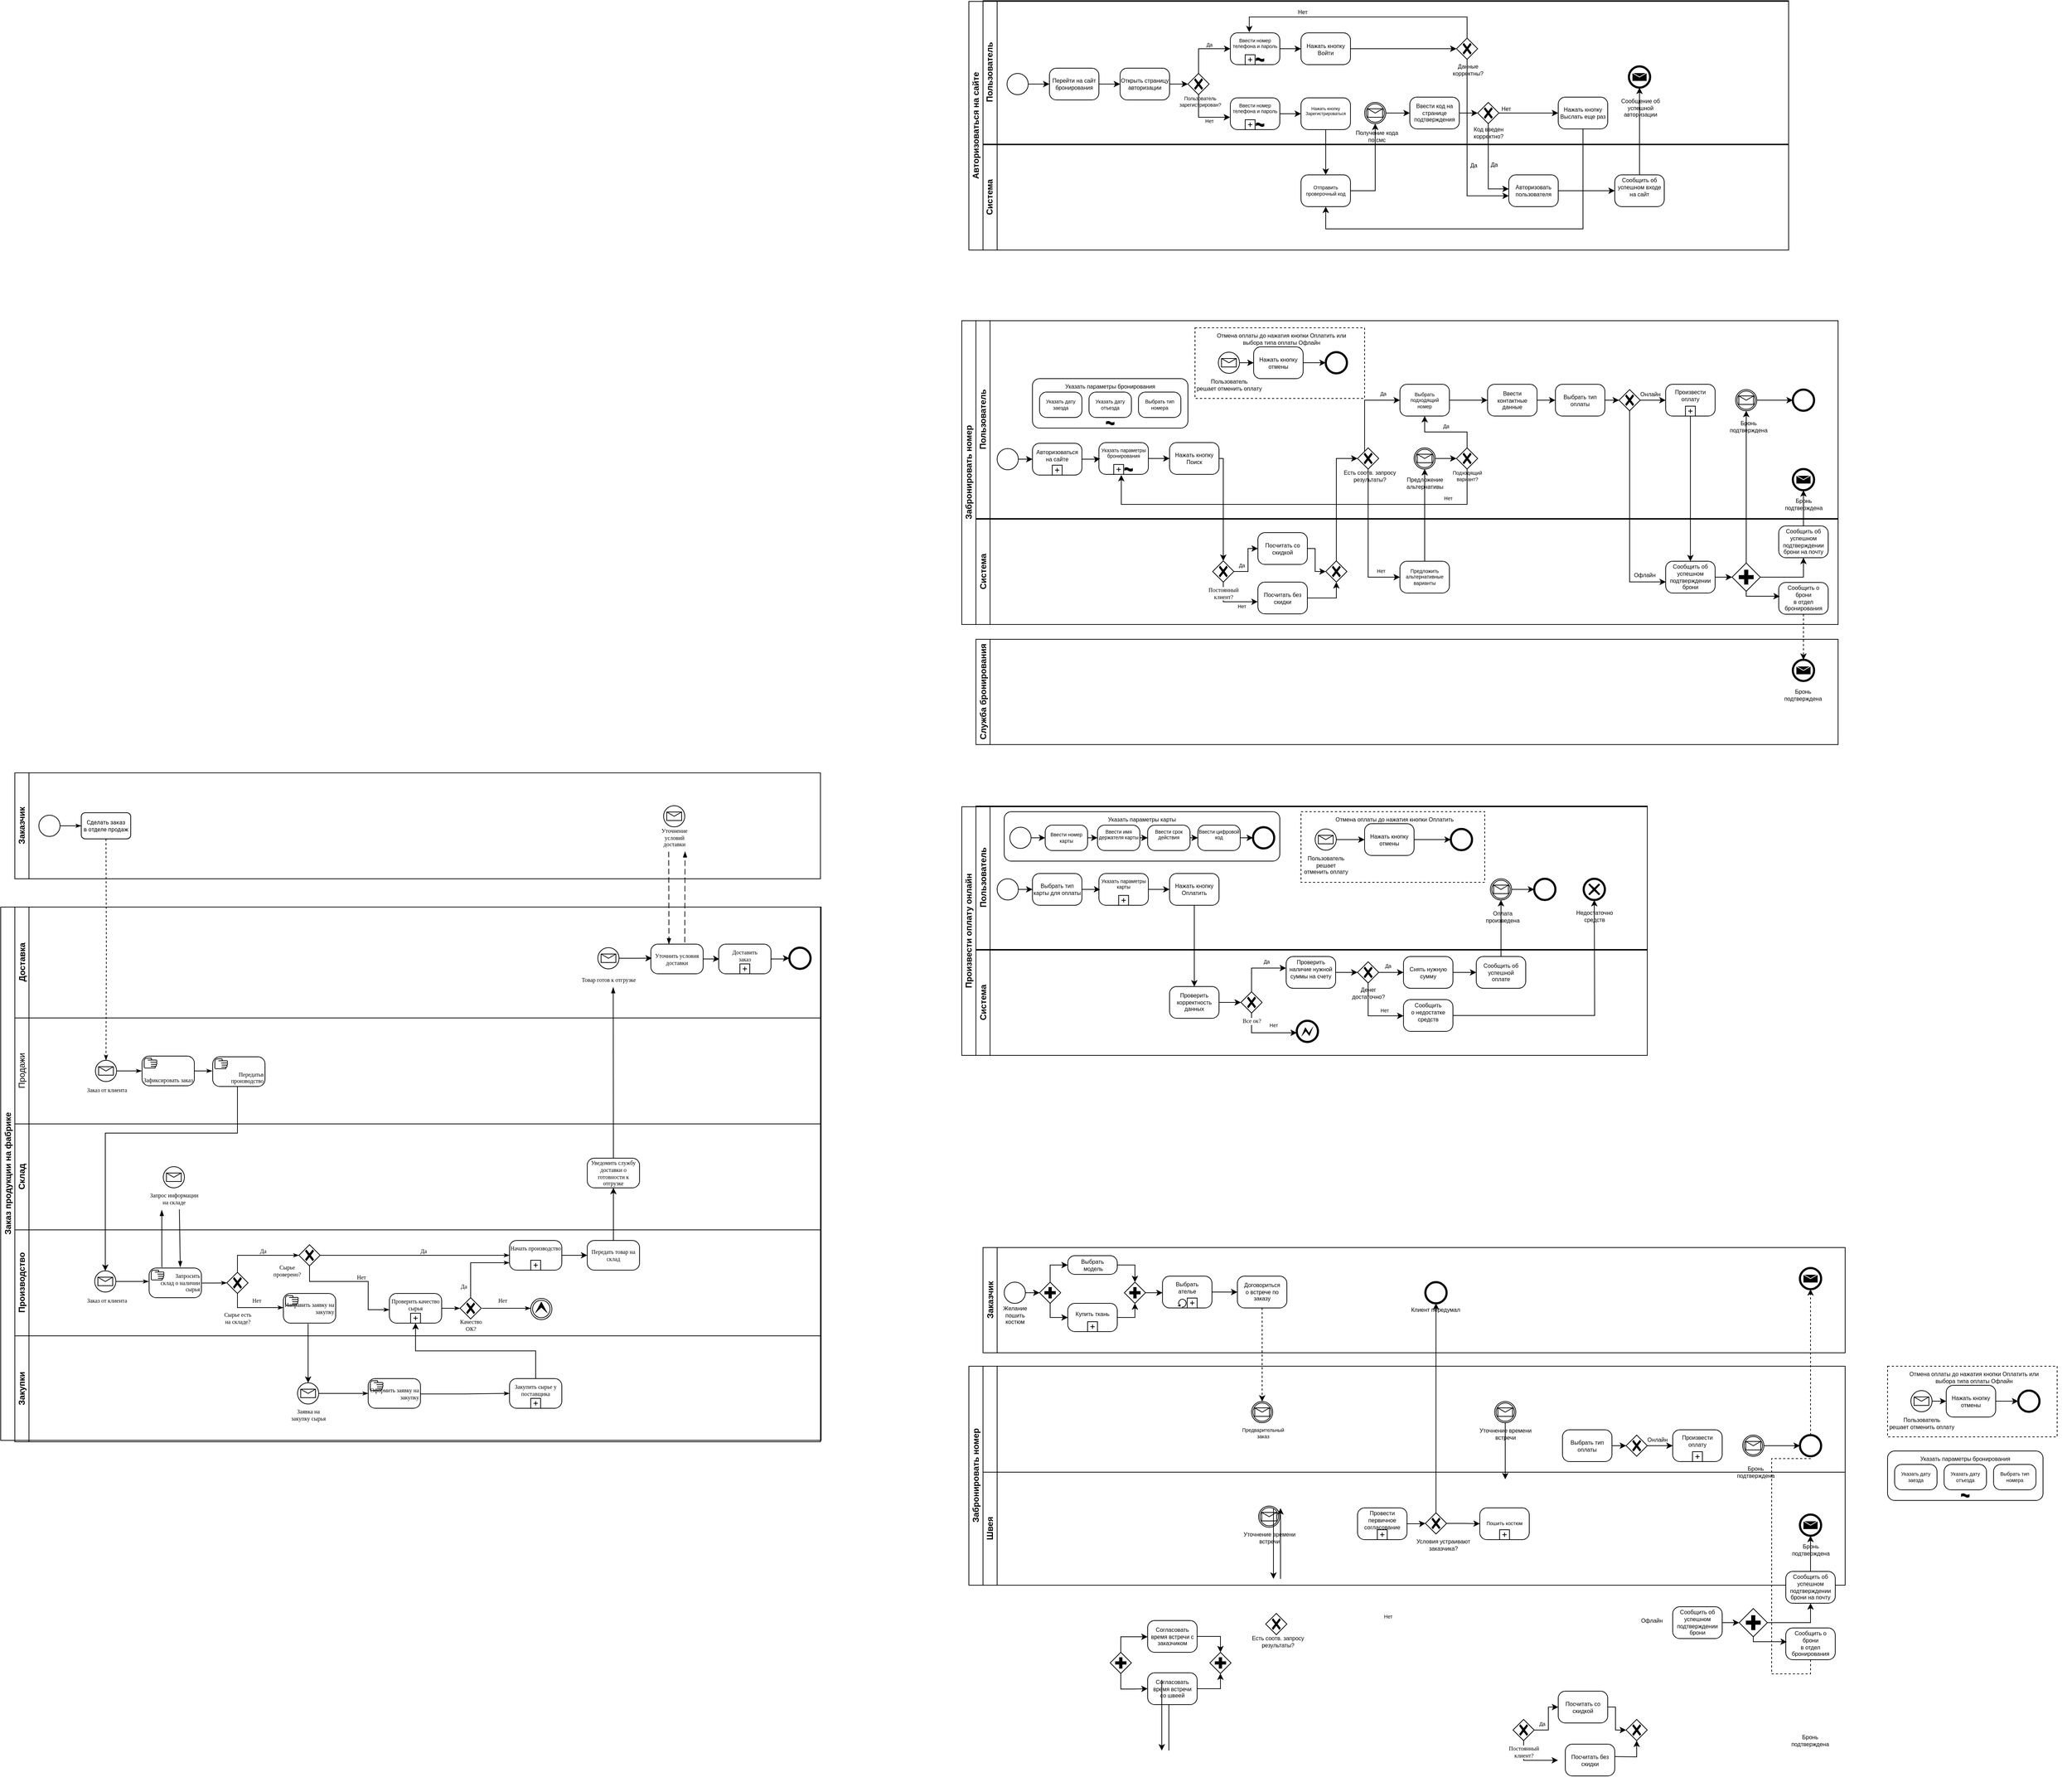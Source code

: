 <mxfile version="20.2.4" type="github">
  <diagram name="Page-1" id="c7488fd3-1785-93aa-aadb-54a6760d102a">
    <mxGraphModel dx="908" dy="469" grid="1" gridSize="10" guides="1" tooltips="1" connect="1" arrows="1" fold="1" page="1" pageScale="1" pageWidth="1100" pageHeight="850" background="none" math="0" shadow="0">
      <root>
        <mxCell id="0" />
        <mxCell id="1" parent="0" />
        <mxCell id="25cziOm2FhxU-sNZid3r-284" style="edgeStyle=orthogonalEdgeStyle;rounded=0;orthogonalLoop=1;jettySize=auto;html=1;entryX=0;entryY=0.5;entryDx=0;entryDy=0;entryPerimeter=0;fontSize=8;" parent="1" source="25cziOm2FhxU-sNZid3r-280" target="25cziOm2FhxU-sNZid3r-198" edge="1">
          <mxGeometry relative="1" as="geometry">
            <Array as="points">
              <mxPoint x="2060" y="685" />
            </Array>
          </mxGeometry>
        </mxCell>
        <mxCell id="25cziOm2FhxU-sNZid3r-280" value="" style="points=[[0.25,0.25,0],[0.5,0,0],[0.75,0.25,0],[1,0.5,0],[0.75,0.75,0],[0.5,1,0],[0.25,0.75,0],[0,0.5,0]];shape=mxgraph.bpmn.gateway2;html=1;verticalLabelPosition=bottom;labelBackgroundColor=#ffffff;verticalAlign=top;align=center;perimeter=rhombusPerimeter;outlineConnect=0;outline=none;symbol=none;gwType=exclusive;fontFamily=Verdana;fontSize=8;" parent="1" vertex="1">
          <mxGeometry x="2045" y="830" width="30" height="30" as="geometry" />
        </mxCell>
        <mxCell id="gR5x1iu0TX8cfBhImnCA-141" value="Склад" style="swimlane;html=1;startSize=20;horizontal=0;" parent="1" vertex="1">
          <mxGeometry x="190" y="1627" width="1140" height="150" as="geometry" />
        </mxCell>
        <mxCell id="gR5x1iu0TX8cfBhImnCA-142" value="" style="points=[[0.145,0.145,0],[0.5,0,0],[0.855,0.145,0],[1,0.5,0],[0.855,0.855,0],[0.5,1,0],[0.145,0.855,0],[0,0.5,0]];shape=mxgraph.bpmn.event;html=1;verticalLabelPosition=bottom;labelBackgroundColor=#ffffff;verticalAlign=top;align=center;perimeter=ellipsePerimeter;outlineConnect=0;aspect=fixed;outline=standard;symbol=message;fontFamily=Verdana;fontSize=8;" parent="gR5x1iu0TX8cfBhImnCA-141" vertex="1">
          <mxGeometry x="210" y="60.5" width="30" height="30" as="geometry" />
        </mxCell>
        <mxCell id="gR5x1iu0TX8cfBhImnCA-143" value="&lt;div&gt;Запрос информации&lt;/div&gt;&lt;div&gt;на складе&lt;br&gt;&lt;/div&gt;" style="text;html=1;align=center;verticalAlign=middle;resizable=0;points=[];autosize=1;strokeColor=none;fillColor=none;fontSize=8;fontFamily=Verdana;" parent="gR5x1iu0TX8cfBhImnCA-141" vertex="1">
          <mxGeometry x="170" y="90.5" width="110" height="30" as="geometry" />
        </mxCell>
        <mxCell id="gR5x1iu0TX8cfBhImnCA-144" value="Уведомить службу доставки о готовности к отгрузке" style="points=[[0.25,0,0],[0.5,0,0],[0.75,0,0],[1,0.25,0],[1,0.5,0],[1,0.75,0],[0.75,1,0],[0.5,1,0],[0.25,1,0],[0,0.75,0],[0,0.5,0],[0,0.25,0]];shape=mxgraph.bpmn.task;whiteSpace=wrap;rectStyle=rounded;size=10;taskMarker=abstract;fontFamily=Verdana;fontSize=8;" parent="gR5x1iu0TX8cfBhImnCA-141" vertex="1">
          <mxGeometry x="810" y="48.5" width="74" height="42" as="geometry" />
        </mxCell>
        <mxCell id="gR5x1iu0TX8cfBhImnCA-145" value="&lt;div&gt;Производство&lt;/div&gt;" style="swimlane;html=1;startSize=20;horizontal=0;" parent="1" vertex="1">
          <mxGeometry x="190" y="1777" width="1140" height="150" as="geometry" />
        </mxCell>
        <mxCell id="gR5x1iu0TX8cfBhImnCA-146" value="Да" style="edgeStyle=orthogonalEdgeStyle;rounded=0;html=1;labelBackgroundColor=none;startArrow=none;startFill=0;startSize=5;endArrow=classicThin;endFill=1;endSize=5;jettySize=auto;orthogonalLoop=1;strokeWidth=1;fontFamily=Verdana;fontSize=8;exitX=0.5;exitY=0;exitDx=0;exitDy=0;exitPerimeter=0;" parent="gR5x1iu0TX8cfBhImnCA-145" source="gR5x1iu0TX8cfBhImnCA-147" target="gR5x1iu0TX8cfBhImnCA-155" edge="1">
          <mxGeometry x="0.085" y="6" relative="1" as="geometry">
            <mxPoint as="offset" />
            <mxPoint x="315" y="56" as="sourcePoint" />
            <mxPoint x="380" y="36" as="targetPoint" />
            <Array as="points">
              <mxPoint x="315" y="36" />
            </Array>
          </mxGeometry>
        </mxCell>
        <mxCell id="gR5x1iu0TX8cfBhImnCA-147" value="" style="points=[[0.25,0.25,0],[0.5,0,0],[0.75,0.25,0],[1,0.5,0],[0.75,0.75,0],[0.5,1,0],[0.25,0.75,0],[0,0.5,0]];shape=mxgraph.bpmn.gateway2;html=1;verticalLabelPosition=bottom;labelBackgroundColor=#ffffff;verticalAlign=top;align=center;perimeter=rhombusPerimeter;outlineConnect=0;outline=none;symbol=none;gwType=exclusive;fontFamily=Verdana;fontSize=8;" parent="gR5x1iu0TX8cfBhImnCA-145" vertex="1">
          <mxGeometry x="300" y="60" width="30" height="30" as="geometry" />
        </mxCell>
        <mxCell id="gR5x1iu0TX8cfBhImnCA-148" value="&lt;div&gt;Сырье есть &lt;br&gt;&lt;/div&gt;&lt;div&gt;на складе?&lt;/div&gt;" style="text;html=1;align=center;verticalAlign=middle;resizable=0;points=[];autosize=1;strokeColor=none;fillColor=none;fontSize=8;fontFamily=Verdana;" parent="gR5x1iu0TX8cfBhImnCA-145" vertex="1">
          <mxGeometry x="280" y="110" width="70" height="30" as="geometry" />
        </mxCell>
        <mxCell id="gR5x1iu0TX8cfBhImnCA-149" value="Нет" style="edgeStyle=orthogonalEdgeStyle;rounded=0;html=1;labelBackgroundColor=none;startArrow=none;startFill=0;startSize=5;endArrow=classicThin;endFill=1;endSize=5;jettySize=auto;orthogonalLoop=1;strokeWidth=1;fontFamily=Verdana;fontSize=8;exitX=0.5;exitY=1;exitDx=0;exitDy=0;exitPerimeter=0;" parent="gR5x1iu0TX8cfBhImnCA-145" source="gR5x1iu0TX8cfBhImnCA-147" target="gR5x1iu0TX8cfBhImnCA-150" edge="1">
          <mxGeometry x="0.091" y="10" relative="1" as="geometry">
            <mxPoint as="offset" />
            <mxPoint x="306" y="110" as="sourcePoint" />
            <mxPoint x="490" y="110" as="targetPoint" />
            <Array as="points">
              <mxPoint x="315" y="110" />
            </Array>
          </mxGeometry>
        </mxCell>
        <mxCell id="gR5x1iu0TX8cfBhImnCA-150" value="Направить заявку на закупку" style="points=[[0.25,0,0],[0.5,0,0],[0.75,0,0],[1,0.25,0],[1,0.5,0],[1,0.75,0],[0.75,1,0],[0.5,1,0],[0.25,1,0],[0,0.75,0],[0,0.5,0],[0,0.25,0]];shape=mxgraph.bpmn.task;whiteSpace=wrap;rectStyle=rounded;size=10;taskMarker=manual;fontFamily=Verdana;fontSize=8;align=right;" parent="gR5x1iu0TX8cfBhImnCA-145" vertex="1">
          <mxGeometry x="380" y="90" width="74" height="42" as="geometry" />
        </mxCell>
        <mxCell id="gR5x1iu0TX8cfBhImnCA-151" value="Запросить &#xa;склад о наличии &#xa;сырья" style="points=[[0.25,0,0],[0.5,0,0],[0.75,0,0],[1,0.25,0],[1,0.5,0],[1,0.75,0],[0.75,1,0],[0.5,1,0],[0.25,1,0],[0,0.75,0],[0,0.5,0],[0,0.25,0]];shape=mxgraph.bpmn.task;whiteSpace=wrap;rectStyle=rounded;size=10;taskMarker=manual;fontFamily=Verdana;fontSize=8;align=right;" parent="gR5x1iu0TX8cfBhImnCA-145" vertex="1">
          <mxGeometry x="190" y="54" width="74" height="42" as="geometry" />
        </mxCell>
        <mxCell id="gR5x1iu0TX8cfBhImnCA-152" style="edgeStyle=orthogonalEdgeStyle;rounded=0;html=1;labelBackgroundColor=none;startArrow=none;startFill=0;startSize=5;endArrow=classicThin;endFill=1;endSize=5;jettySize=auto;orthogonalLoop=1;strokeWidth=1;fontFamily=Verdana;fontSize=8;exitX=1.011;exitY=0.506;exitDx=0;exitDy=0;exitPerimeter=0;" parent="gR5x1iu0TX8cfBhImnCA-145" source="gR5x1iu0TX8cfBhImnCA-151" target="gR5x1iu0TX8cfBhImnCA-147" edge="1">
          <mxGeometry relative="1" as="geometry">
            <mxPoint x="270" y="75" as="sourcePoint" />
            <mxPoint x="300" y="74" as="targetPoint" />
          </mxGeometry>
        </mxCell>
        <mxCell id="gR5x1iu0TX8cfBhImnCA-153" style="edgeStyle=orthogonalEdgeStyle;rounded=0;orthogonalLoop=1;jettySize=auto;html=1;entryX=0;entryY=0.5;entryDx=0;entryDy=0;entryPerimeter=0;fontFamily=Verdana;fontSize=8;" parent="gR5x1iu0TX8cfBhImnCA-145" source="gR5x1iu0TX8cfBhImnCA-154" target="gR5x1iu0TX8cfBhImnCA-167" edge="1">
          <mxGeometry relative="1" as="geometry" />
        </mxCell>
        <mxCell id="gR5x1iu0TX8cfBhImnCA-154" value="Начать производство" style="points=[[0.25,0,0],[0.5,0,0],[0.75,0,0],[1,0.25,0],[1,0.5,0],[1,0.75,0],[0.75,1,0],[0.5,1,0],[0.25,1,0],[0,0.75,0],[0,0.5,0],[0,0.25,0]];shape=mxgraph.bpmn.task;whiteSpace=wrap;rectStyle=rounded;size=10;taskMarker=abstract;isLoopSub=1;fontFamily=Verdana;fontSize=8;horizontal=1;verticalAlign=top;" parent="gR5x1iu0TX8cfBhImnCA-145" vertex="1">
          <mxGeometry x="700" y="15" width="74" height="42" as="geometry" />
        </mxCell>
        <mxCell id="gR5x1iu0TX8cfBhImnCA-155" value="" style="points=[[0.25,0.25,0],[0.5,0,0],[0.75,0.25,0],[1,0.5,0],[0.75,0.75,0],[0.5,1,0],[0.25,0.75,0],[0,0.5,0]];shape=mxgraph.bpmn.gateway2;html=1;verticalLabelPosition=bottom;labelBackgroundColor=#ffffff;verticalAlign=top;align=center;perimeter=rhombusPerimeter;outlineConnect=0;outline=none;symbol=none;gwType=exclusive;fontFamily=Verdana;fontSize=8;" parent="gR5x1iu0TX8cfBhImnCA-145" vertex="1">
          <mxGeometry x="402" y="21" width="30" height="30" as="geometry" />
        </mxCell>
        <mxCell id="gR5x1iu0TX8cfBhImnCA-156" value="&lt;div&gt;Сырье &lt;br&gt;&lt;/div&gt;&lt;div&gt;проверено?&lt;/div&gt;" style="text;html=1;align=center;verticalAlign=middle;resizable=0;points=[];autosize=1;strokeColor=none;fillColor=none;fontSize=8;fontFamily=Verdana;" parent="gR5x1iu0TX8cfBhImnCA-145" vertex="1">
          <mxGeometry x="350" y="43" width="70" height="30" as="geometry" />
        </mxCell>
        <mxCell id="gR5x1iu0TX8cfBhImnCA-157" value="Проверить качество сырья" style="points=[[0.25,0,0],[0.5,0,0],[0.75,0,0],[1,0.25,0],[1,0.5,0],[1,0.75,0],[0.75,1,0],[0.5,1,0],[0.25,1,0],[0,0.75,0],[0,0.5,0],[0,0.25,0]];shape=mxgraph.bpmn.task;whiteSpace=wrap;rectStyle=rounded;size=10;taskMarker=abstract;isLoopSub=1;fontFamily=Verdana;fontSize=8;horizontal=1;verticalAlign=top;" parent="gR5x1iu0TX8cfBhImnCA-145" vertex="1">
          <mxGeometry x="530" y="90" width="74" height="42" as="geometry" />
        </mxCell>
        <mxCell id="gR5x1iu0TX8cfBhImnCA-158" value="Нет" style="edgeStyle=orthogonalEdgeStyle;rounded=0;html=1;labelBackgroundColor=none;startArrow=none;startFill=0;startSize=5;endArrow=classicThin;endFill=1;endSize=5;jettySize=auto;orthogonalLoop=1;strokeWidth=1;fontFamily=Verdana;fontSize=8;exitX=0.5;exitY=1;exitDx=0;exitDy=0;exitPerimeter=0;entryX=0;entryY=0.548;entryDx=0;entryDy=0;entryPerimeter=0;" parent="gR5x1iu0TX8cfBhImnCA-145" source="gR5x1iu0TX8cfBhImnCA-155" target="gR5x1iu0TX8cfBhImnCA-157" edge="1">
          <mxGeometry x="0.085" y="6" relative="1" as="geometry">
            <mxPoint as="offset" />
            <mxPoint x="325" y="70" as="sourcePoint" />
            <mxPoint x="510" y="73" as="targetPoint" />
            <Array as="points">
              <mxPoint x="417" y="73" />
              <mxPoint x="500" y="73" />
              <mxPoint x="500" y="113" />
            </Array>
          </mxGeometry>
        </mxCell>
        <mxCell id="gR5x1iu0TX8cfBhImnCA-159" value="Да" style="edgeStyle=orthogonalEdgeStyle;rounded=0;html=1;labelBackgroundColor=none;startArrow=none;startFill=0;startSize=5;endArrow=classicThin;endFill=1;endSize=5;jettySize=auto;orthogonalLoop=1;strokeWidth=1;fontFamily=Verdana;fontSize=8;exitX=1;exitY=0.5;exitDx=0;exitDy=0;exitPerimeter=0;" parent="gR5x1iu0TX8cfBhImnCA-145" source="gR5x1iu0TX8cfBhImnCA-155" target="gR5x1iu0TX8cfBhImnCA-154" edge="1">
          <mxGeometry x="0.085" y="6" relative="1" as="geometry">
            <mxPoint as="offset" />
            <mxPoint x="440" y="33" as="sourcePoint" />
            <mxPoint x="670" y="36" as="targetPoint" />
            <Array as="points" />
          </mxGeometry>
        </mxCell>
        <mxCell id="gR5x1iu0TX8cfBhImnCA-160" value="" style="points=[[0.25,0.25,0],[0.5,0,0],[0.75,0.25,0],[1,0.5,0],[0.75,0.75,0],[0.5,1,0],[0.25,0.75,0],[0,0.5,0]];shape=mxgraph.bpmn.gateway2;html=1;verticalLabelPosition=bottom;labelBackgroundColor=#ffffff;verticalAlign=top;align=center;perimeter=rhombusPerimeter;outlineConnect=0;outline=none;symbol=none;gwType=exclusive;fontFamily=Verdana;fontSize=8;" parent="gR5x1iu0TX8cfBhImnCA-145" vertex="1">
          <mxGeometry x="630" y="96" width="30" height="30" as="geometry" />
        </mxCell>
        <mxCell id="gR5x1iu0TX8cfBhImnCA-161" value="" style="edgeStyle=orthogonalEdgeStyle;rounded=0;html=1;labelBackgroundColor=none;startArrow=none;startFill=0;startSize=5;endArrow=classicThin;endFill=1;endSize=5;jettySize=auto;orthogonalLoop=1;strokeWidth=1;fontFamily=Verdana;fontSize=8;exitX=1;exitY=0.5;exitDx=0;exitDy=0;exitPerimeter=0;" parent="gR5x1iu0TX8cfBhImnCA-145" source="gR5x1iu0TX8cfBhImnCA-157" target="gR5x1iu0TX8cfBhImnCA-160" edge="1">
          <mxGeometry x="0.63" y="-12" relative="1" as="geometry">
            <mxPoint as="offset" />
            <mxPoint x="442" y="46" as="sourcePoint" />
            <mxPoint x="710" y="46" as="targetPoint" />
            <Array as="points" />
          </mxGeometry>
        </mxCell>
        <mxCell id="gR5x1iu0TX8cfBhImnCA-162" value="&lt;div&gt;Качество&lt;/div&gt;&lt;div&gt;ОК?&lt;/div&gt;" style="text;html=1;align=center;verticalAlign=middle;resizable=0;points=[];autosize=1;strokeColor=none;fillColor=none;fontSize=8;fontFamily=Verdana;" parent="gR5x1iu0TX8cfBhImnCA-145" vertex="1">
          <mxGeometry x="615" y="120" width="60" height="30" as="geometry" />
        </mxCell>
        <mxCell id="gR5x1iu0TX8cfBhImnCA-163" value="" style="edgeStyle=orthogonalEdgeStyle;rounded=0;html=1;labelBackgroundColor=none;startArrow=none;startFill=0;startSize=5;endArrow=classicThin;endFill=1;endSize=5;jettySize=auto;orthogonalLoop=1;strokeWidth=1;fontFamily=Verdana;fontSize=8;exitX=0.5;exitY=0;exitDx=0;exitDy=0;exitPerimeter=0;entryX=0;entryY=0.75;entryDx=0;entryDy=0;entryPerimeter=0;" parent="gR5x1iu0TX8cfBhImnCA-145" source="gR5x1iu0TX8cfBhImnCA-160" target="gR5x1iu0TX8cfBhImnCA-154" edge="1">
          <mxGeometry x="0.63" y="-12" relative="1" as="geometry">
            <mxPoint as="offset" />
            <mxPoint x="614" y="121" as="sourcePoint" />
            <mxPoint x="640" y="121" as="targetPoint" />
            <Array as="points" />
          </mxGeometry>
        </mxCell>
        <mxCell id="gR5x1iu0TX8cfBhImnCA-164" value="Да" style="text;html=1;align=center;verticalAlign=middle;resizable=0;points=[];autosize=1;strokeColor=none;fillColor=none;fontSize=8;fontFamily=Verdana;" parent="gR5x1iu0TX8cfBhImnCA-145" vertex="1">
          <mxGeometry x="620" y="70" width="30" height="20" as="geometry" />
        </mxCell>
        <mxCell id="gR5x1iu0TX8cfBhImnCA-165" value="Нет" style="text;html=1;align=center;verticalAlign=middle;resizable=0;points=[];autosize=1;strokeColor=none;fillColor=none;fontSize=8;fontFamily=Verdana;" parent="gR5x1iu0TX8cfBhImnCA-145" vertex="1">
          <mxGeometry x="670" y="90" width="40" height="20" as="geometry" />
        </mxCell>
        <mxCell id="gR5x1iu0TX8cfBhImnCA-166" value="" style="points=[[0.145,0.145,0],[0.5,0,0],[0.855,0.145,0],[1,0.5,0],[0.855,0.855,0],[0.5,1,0],[0.145,0.855,0],[0,0.5,0]];shape=mxgraph.bpmn.event;html=1;verticalLabelPosition=bottom;labelBackgroundColor=#ffffff;verticalAlign=top;align=center;perimeter=ellipsePerimeter;outlineConnect=0;aspect=fixed;outline=throwing;symbol=escalation;fontFamily=Verdana;fontSize=8;" parent="gR5x1iu0TX8cfBhImnCA-145" vertex="1">
          <mxGeometry x="730" y="97" width="30" height="30" as="geometry" />
        </mxCell>
        <mxCell id="gR5x1iu0TX8cfBhImnCA-167" value="Передать товар на склад" style="points=[[0.25,0,0],[0.5,0,0],[0.75,0,0],[1,0.25,0],[1,0.5,0],[1,0.75,0],[0.75,1,0],[0.5,1,0],[0.25,1,0],[0,0.75,0],[0,0.5,0],[0,0.25,0]];shape=mxgraph.bpmn.task;whiteSpace=wrap;rectStyle=rounded;size=10;taskMarker=abstract;fontFamily=Verdana;fontSize=8;" parent="gR5x1iu0TX8cfBhImnCA-145" vertex="1">
          <mxGeometry x="810" y="15" width="74" height="42" as="geometry" />
        </mxCell>
        <mxCell id="gR5x1iu0TX8cfBhImnCA-168" value="Закупки" style="swimlane;html=1;startSize=20;horizontal=0;" parent="1" vertex="1">
          <mxGeometry x="190" y="1927" width="1140" height="150" as="geometry" />
        </mxCell>
        <mxCell id="gR5x1iu0TX8cfBhImnCA-169" value="Оформить заявку на закупку" style="points=[[0.25,0,0],[0.5,0,0],[0.75,0,0],[1,0.25,0],[1,0.5,0],[1,0.75,0],[0.75,1,0],[0.5,1,0],[0.25,1,0],[0,0.75,0],[0,0.5,0],[0,0.25,0]];shape=mxgraph.bpmn.task;whiteSpace=wrap;rectStyle=rounded;size=10;taskMarker=manual;fontFamily=Verdana;fontSize=8;align=right;" parent="gR5x1iu0TX8cfBhImnCA-168" vertex="1">
          <mxGeometry x="500" y="60.5" width="74" height="42" as="geometry" />
        </mxCell>
        <mxCell id="gR5x1iu0TX8cfBhImnCA-170" value="Закупить сырье у поставщика" style="points=[[0.25,0,0],[0.5,0,0],[0.75,0,0],[1,0.25,0],[1,0.5,0],[1,0.75,0],[0.75,1,0],[0.5,1,0],[0.25,1,0],[0,0.75,0],[0,0.5,0],[0,0.25,0]];shape=mxgraph.bpmn.task;whiteSpace=wrap;rectStyle=rounded;size=10;taskMarker=abstract;isLoopSub=1;fontFamily=Verdana;fontSize=8;horizontal=1;verticalAlign=top;" parent="gR5x1iu0TX8cfBhImnCA-168" vertex="1">
          <mxGeometry x="700" y="60.5" width="74" height="42" as="geometry" />
        </mxCell>
        <mxCell id="gR5x1iu0TX8cfBhImnCA-171" style="edgeStyle=orthogonalEdgeStyle;rounded=0;html=1;labelBackgroundColor=none;startArrow=none;startFill=0;startSize=5;endArrow=classicThin;endFill=1;endSize=5;jettySize=auto;orthogonalLoop=1;strokeColor=#000000;strokeWidth=1;fontFamily=Verdana;fontSize=8;fontColor=#000000;exitX=1.001;exitY=0.517;exitDx=0;exitDy=0;exitPerimeter=0;entryX=0;entryY=0.5;entryDx=0;entryDy=0;entryPerimeter=0;" parent="gR5x1iu0TX8cfBhImnCA-168" source="gR5x1iu0TX8cfBhImnCA-169" target="gR5x1iu0TX8cfBhImnCA-170" edge="1">
          <mxGeometry relative="1" as="geometry">
            <mxPoint x="530" y="82" as="sourcePoint" />
            <mxPoint x="559" y="82" as="targetPoint" />
          </mxGeometry>
        </mxCell>
        <mxCell id="gR5x1iu0TX8cfBhImnCA-173" style="edgeStyle=orthogonalEdgeStyle;rounded=0;orthogonalLoop=1;jettySize=auto;html=1;exitX=0.5;exitY=1;exitDx=0;exitDy=0;fontFamily=Roboto;fontSource=https%3A%2F%2Ffonts.googleapis.com%2Fcss%3Ffamily%3DRoboto;fontSize=10;" parent="1" target="gR5x1iu0TX8cfBhImnCA-175" edge="1">
          <mxGeometry relative="1" as="geometry">
            <mxPoint x="505" y="1570.5" as="sourcePoint" />
            <mxPoint x="270" y="1820" as="targetPoint" />
            <Array as="points">
              <mxPoint x="505" y="1640" />
              <mxPoint x="318" y="1640" />
            </Array>
          </mxGeometry>
        </mxCell>
        <mxCell id="gR5x1iu0TX8cfBhImnCA-174" value="" style="group" parent="1" vertex="1" connectable="0">
          <mxGeometry x="270" y="1835" width="100" height="52" as="geometry" />
        </mxCell>
        <mxCell id="gR5x1iu0TX8cfBhImnCA-175" value="" style="points=[[0.145,0.145,0],[0.5,0,0],[0.855,0.145,0],[1,0.5,0],[0.855,0.855,0],[0.5,1,0],[0.145,0.855,0],[0,0.5,0]];shape=mxgraph.bpmn.event;html=1;verticalLabelPosition=bottom;labelBackgroundColor=#ffffff;verticalAlign=top;align=center;perimeter=ellipsePerimeter;outlineConnect=0;aspect=fixed;outline=standard;symbol=message;fontFamily=Roboto;fontSource=https%3A%2F%2Ffonts.googleapis.com%2Fcss%3Ffamily%3DRoboto;fontSize=10;" parent="gR5x1iu0TX8cfBhImnCA-174" vertex="1">
          <mxGeometry x="33" width="30" height="30" as="geometry" />
        </mxCell>
        <mxCell id="gR5x1iu0TX8cfBhImnCA-176" value="Заказ от клиента" style="text;html=1;align=center;verticalAlign=middle;resizable=0;points=[];autosize=1;strokeColor=none;fillColor=none;fontSize=8;fontFamily=Verdana;" parent="gR5x1iu0TX8cfBhImnCA-174" vertex="1">
          <mxGeometry y="32" width="100" height="20" as="geometry" />
        </mxCell>
        <mxCell id="gR5x1iu0TX8cfBhImnCA-177" style="edgeStyle=orthogonalEdgeStyle;rounded=0;html=1;labelBackgroundColor=none;startArrow=none;startFill=0;startSize=5;endArrow=classicThin;endFill=1;endSize=5;jettySize=auto;orthogonalLoop=1;strokeWidth=1;fontFamily=Verdana;fontSize=8;exitX=1;exitY=0.5;exitDx=0;exitDy=0;exitPerimeter=0;entryX=-0.008;entryY=0.452;entryDx=0;entryDy=0;entryPerimeter=0;" parent="1" source="gR5x1iu0TX8cfBhImnCA-175" target="gR5x1iu0TX8cfBhImnCA-151" edge="1">
          <mxGeometry relative="1" as="geometry">
            <mxPoint x="380" y="1850" as="targetPoint" />
          </mxGeometry>
        </mxCell>
        <mxCell id="gR5x1iu0TX8cfBhImnCA-179" style="edgeStyle=orthogonalEdgeStyle;rounded=0;html=1;labelBackgroundColor=none;startArrow=none;startFill=0;startSize=5;endArrow=classicThin;endFill=1;endSize=5;jettySize=auto;orthogonalLoop=1;strokeColor=#000000;strokeWidth=1;fontFamily=Verdana;fontSize=8;fontColor=#000000;entryX=0;entryY=0.5;entryDx=0;entryDy=0;entryPerimeter=0;" parent="1" source="gR5x1iu0TX8cfBhImnCA-180" target="gR5x1iu0TX8cfBhImnCA-169" edge="1">
          <mxGeometry relative="1" as="geometry">
            <mxPoint x="648.81" y="2008.41" as="targetPoint" />
          </mxGeometry>
        </mxCell>
        <mxCell id="gR5x1iu0TX8cfBhImnCA-180" value="" style="points=[[0.145,0.145,0],[0.5,0,0],[0.855,0.145,0],[1,0.5,0],[0.855,0.855,0],[0.5,1,0],[0.145,0.855,0],[0,0.5,0]];shape=mxgraph.bpmn.event;html=1;verticalLabelPosition=bottom;labelBackgroundColor=#ffffff;verticalAlign=top;align=center;perimeter=ellipsePerimeter;outlineConnect=0;aspect=fixed;outline=standard;symbol=message;fontFamily=Verdana;fontSize=8;" parent="1" vertex="1">
          <mxGeometry x="590" y="1993.5" width="30" height="30" as="geometry" />
        </mxCell>
        <mxCell id="gR5x1iu0TX8cfBhImnCA-181" value="&lt;div&gt;Заявка на &lt;br&gt;&lt;/div&gt;&lt;div&gt;закупку сырья&lt;/div&gt;" style="text;html=1;align=center;verticalAlign=middle;resizable=0;points=[];autosize=1;strokeColor=none;fillColor=none;fontSize=8;fontFamily=Verdana;" parent="1" vertex="1">
          <mxGeometry x="560" y="2023.5" width="90" height="30" as="geometry" />
        </mxCell>
        <mxCell id="gR5x1iu0TX8cfBhImnCA-182" value="" style="endArrow=classic;html=1;rounded=0;fontFamily=Verdana;fontSize=8;entryX=0.5;entryY=0;entryDx=0;entryDy=0;entryPerimeter=0;" parent="1" target="gR5x1iu0TX8cfBhImnCA-180" edge="1">
          <mxGeometry width="50" height="50" relative="1" as="geometry">
            <mxPoint x="605" y="1910" as="sourcePoint" />
            <mxPoint x="550" y="1880" as="targetPoint" />
          </mxGeometry>
        </mxCell>
        <mxCell id="gR5x1iu0TX8cfBhImnCA-183" value="Передатьв производство" style="points=[[0.25,0,0],[0.5,0,0],[0.75,0,0],[1,0.25,0],[1,0.5,0],[1,0.75,0],[0.75,1,0],[0.5,1,0],[0.25,1,0],[0,0.75,0],[0,0.5,0],[0,0.25,0]];shape=mxgraph.bpmn.task;whiteSpace=wrap;rectStyle=rounded;size=10;taskMarker=manual;fontFamily=Verdana;fontSize=8;align=right;verticalAlign=bottom;" parent="1" vertex="1">
          <mxGeometry x="470" y="1532" width="74" height="42" as="geometry" />
        </mxCell>
        <mxCell id="gR5x1iu0TX8cfBhImnCA-184" style="edgeStyle=orthogonalEdgeStyle;rounded=0;html=1;labelBackgroundColor=none;startArrow=none;startFill=0;startSize=5;endArrow=classicThin;endFill=1;endSize=5;jettySize=auto;orthogonalLoop=1;strokeWidth=1;fontFamily=Verdana;fontSize=8;exitX=1;exitY=0.5;exitDx=0;exitDy=0;exitPerimeter=0;entryX=-0.011;entryY=0.469;entryDx=0;entryDy=0;entryPerimeter=0;" parent="1" source="gR5x1iu0TX8cfBhImnCA-214" target="gR5x1iu0TX8cfBhImnCA-183" edge="1">
          <mxGeometry relative="1" as="geometry">
            <mxPoint x="444" y="1553" as="sourcePoint" />
            <mxPoint x="460" y="1552" as="targetPoint" />
          </mxGeometry>
        </mxCell>
        <mxCell id="gR5x1iu0TX8cfBhImnCA-185" value="" style="edgeStyle=orthogonalEdgeStyle;rounded=0;html=1;labelBackgroundColor=none;startArrow=none;startFill=0;startSize=5;endArrow=classicThin;endFill=1;endSize=5;jettySize=auto;orthogonalLoop=1;strokeWidth=1;fontFamily=Verdana;fontSize=8;exitX=1;exitY=0.5;exitDx=0;exitDy=0;exitPerimeter=0;" parent="1" edge="1">
          <mxGeometry x="0.63" y="-12" relative="1" as="geometry">
            <mxPoint as="offset" />
            <mxPoint x="851" y="1888" as="sourcePoint" />
            <mxPoint x="920.0" y="1888" as="targetPoint" />
            <Array as="points" />
          </mxGeometry>
        </mxCell>
        <mxCell id="gR5x1iu0TX8cfBhImnCA-186" value="" style="edgeStyle=orthogonalEdgeStyle;rounded=0;orthogonalLoop=1;jettySize=auto;html=1;fontFamily=Verdana;fontSize=8;exitX=0.5;exitY=0;exitDx=0;exitDy=0;exitPerimeter=0;" parent="1" source="gR5x1iu0TX8cfBhImnCA-167" target="gR5x1iu0TX8cfBhImnCA-144" edge="1">
          <mxGeometry relative="1" as="geometry" />
        </mxCell>
        <mxCell id="gR5x1iu0TX8cfBhImnCA-187" style="edgeStyle=orthogonalEdgeStyle;rounded=0;orthogonalLoop=1;jettySize=auto;html=1;entryX=0.5;entryY=1;entryDx=0;entryDy=0;entryPerimeter=0;fontFamily=Verdana;fontSize=8;exitX=0.5;exitY=0;exitDx=0;exitDy=0;exitPerimeter=0;" parent="1" source="gR5x1iu0TX8cfBhImnCA-170" target="gR5x1iu0TX8cfBhImnCA-157" edge="1">
          <mxGeometry relative="1" as="geometry" />
        </mxCell>
        <mxCell id="gR5x1iu0TX8cfBhImnCA-189" style="edgeStyle=orthogonalEdgeStyle;rounded=0;orthogonalLoop=1;jettySize=auto;html=1;entryX=0.014;entryY=0.504;entryDx=0;entryDy=0;entryPerimeter=0;fontFamily=Verdana;fontSize=8;" parent="1" source="gR5x1iu0TX8cfBhImnCA-190" target="gR5x1iu0TX8cfBhImnCA-206" edge="1">
          <mxGeometry relative="1" as="geometry" />
        </mxCell>
        <mxCell id="gR5x1iu0TX8cfBhImnCA-190" value="Уточнить условия доставки" style="points=[[0.25,0,0],[0.5,0,0],[0.75,0,0],[1,0.25,0],[1,0.5,0],[1,0.75,0],[0.75,1,0],[0.5,1,0],[0.25,1,0],[0,0.75,0],[0,0.5,0],[0,0.25,0]];shape=mxgraph.bpmn.task;whiteSpace=wrap;rectStyle=rounded;size=10;taskMarker=abstract;fontFamily=Verdana;fontSize=8;" parent="1" vertex="1">
          <mxGeometry x="1090" y="1372.5" width="74" height="42" as="geometry" />
        </mxCell>
        <mxCell id="gR5x1iu0TX8cfBhImnCA-191" style="edgeStyle=orthogonalEdgeStyle;rounded=0;orthogonalLoop=1;jettySize=auto;html=1;entryX=0.019;entryY=0.474;entryDx=0;entryDy=0;entryPerimeter=0;fontFamily=Verdana;fontSize=8;exitX=1;exitY=0.5;exitDx=0;exitDy=0;exitPerimeter=0;" parent="1" source="gR5x1iu0TX8cfBhImnCA-192" target="gR5x1iu0TX8cfBhImnCA-190" edge="1">
          <mxGeometry relative="1" as="geometry">
            <mxPoint x="998.0" y="1392.52" as="sourcePoint" />
          </mxGeometry>
        </mxCell>
        <mxCell id="gR5x1iu0TX8cfBhImnCA-192" value="" style="points=[[0.145,0.145,0],[0.5,0,0],[0.855,0.145,0],[1,0.5,0],[0.855,0.855,0],[0.5,1,0],[0.145,0.855,0],[0,0.5,0]];shape=mxgraph.bpmn.event;html=1;verticalLabelPosition=bottom;labelBackgroundColor=#ffffff;verticalAlign=top;align=center;perimeter=ellipsePerimeter;outlineConnect=0;aspect=fixed;outline=standard;symbol=message;fontFamily=Verdana;fontSize=8;" parent="1" vertex="1">
          <mxGeometry x="1015" y="1377.5" width="30" height="30" as="geometry" />
        </mxCell>
        <mxCell id="gR5x1iu0TX8cfBhImnCA-193" value="Товар готов к отгрузке" style="text;html=1;align=center;verticalAlign=middle;resizable=0;points=[];autosize=1;strokeColor=none;fillColor=none;fontSize=8;fontFamily=Verdana;" parent="1" vertex="1">
          <mxGeometry x="970" y="1412.5" width="120" height="20" as="geometry" />
        </mxCell>
        <mxCell id="gR5x1iu0TX8cfBhImnCA-195" value="" style="points=[[0.145,0.145,0],[0.5,0,0],[0.855,0.145,0],[1,0.5,0],[0.855,0.855,0],[0.5,1,0],[0.145,0.855,0],[0,0.5,0]];shape=mxgraph.bpmn.event;html=1;verticalLabelPosition=bottom;labelBackgroundColor=#ffffff;verticalAlign=top;align=center;perimeter=ellipsePerimeter;outlineConnect=0;aspect=fixed;outline=standard;symbol=message;fontFamily=Verdana;fontSize=8;" parent="1" vertex="1">
          <mxGeometry x="1108" y="1176.5" width="30" height="30" as="geometry" />
        </mxCell>
        <mxCell id="gR5x1iu0TX8cfBhImnCA-196" value="&lt;div&gt;Уточнение&lt;/div&gt;&lt;div&gt;условий&lt;/div&gt;&lt;div&gt;доставки&lt;br&gt;&lt;/div&gt;" style="text;html=1;align=center;verticalAlign=middle;resizable=0;points=[];autosize=1;strokeColor=none;fillColor=none;fontSize=8;fontFamily=Verdana;" parent="1" vertex="1">
          <mxGeometry x="1088" y="1201.5" width="70" height="40" as="geometry" />
        </mxCell>
        <mxCell id="gR5x1iu0TX8cfBhImnCA-198" value="&lt;div&gt;Заказчик&lt;/div&gt;" style="swimlane;html=1;startSize=20;horizontal=0;" parent="1" vertex="1">
          <mxGeometry x="190" y="1130" width="1140" height="150" as="geometry" />
        </mxCell>
        <mxCell id="gR5x1iu0TX8cfBhImnCA-199" style="edgeStyle=orthogonalEdgeStyle;rounded=0;html=1;labelBackgroundColor=none;startArrow=none;startFill=0;startSize=5;endArrow=classicThin;endFill=1;endSize=5;jettySize=auto;orthogonalLoop=1;strokeWidth=1;fontFamily=Verdana;fontSize=8;exitX=1;exitY=0.5;exitDx=0;exitDy=0;entryX=0;entryY=0.5;entryDx=0;entryDy=0;" parent="gR5x1iu0TX8cfBhImnCA-198" source="gR5x1iu0TX8cfBhImnCA-202" target="gR5x1iu0TX8cfBhImnCA-203" edge="1">
          <mxGeometry relative="1" as="geometry">
            <mxPoint x="64" y="75" as="sourcePoint" />
            <mxPoint x="94" y="75" as="targetPoint" />
          </mxGeometry>
        </mxCell>
        <mxCell id="gR5x1iu0TX8cfBhImnCA-200" style="edgeStyle=orthogonalEdgeStyle;rounded=0;html=1;entryX=0;entryY=0.5;labelBackgroundColor=none;startArrow=none;startFill=0;startSize=5;endArrow=classicThin;endFill=1;endSize=5;jettySize=auto;orthogonalLoop=1;strokeWidth=1;fontFamily=Verdana;fontSize=8" parent="gR5x1iu0TX8cfBhImnCA-198" edge="1">
          <mxGeometry relative="1" as="geometry">
            <mxPoint x="550" y="75" as="targetPoint" />
          </mxGeometry>
        </mxCell>
        <mxCell id="gR5x1iu0TX8cfBhImnCA-201" style="edgeStyle=orthogonalEdgeStyle;rounded=0;html=1;labelBackgroundColor=none;startArrow=none;startFill=0;startSize=5;endArrow=classicThin;endFill=1;endSize=5;jettySize=auto;orthogonalLoop=1;strokeWidth=1;fontFamily=Verdana;fontSize=8" parent="gR5x1iu0TX8cfBhImnCA-198" edge="1">
          <mxGeometry relative="1" as="geometry">
            <mxPoint x="610" y="75" as="targetPoint" />
          </mxGeometry>
        </mxCell>
        <mxCell id="gR5x1iu0TX8cfBhImnCA-202" value="" style="ellipse;whiteSpace=wrap;html=1;rounded=0;shadow=0;labelBackgroundColor=none;strokeWidth=1;fontFamily=Verdana;fontSize=8;align=center;" parent="gR5x1iu0TX8cfBhImnCA-198" vertex="1">
          <mxGeometry x="34" y="60" width="30" height="30" as="geometry" />
        </mxCell>
        <mxCell id="gR5x1iu0TX8cfBhImnCA-203" value="&lt;div&gt;Сделать заказ &lt;br&gt;&lt;/div&gt;&lt;div&gt;в отделе продаж&lt;br&gt;&lt;/div&gt;" style="rounded=1;whiteSpace=wrap;html=1;shadow=0;labelBackgroundColor=none;strokeWidth=1;fontFamily=Roboto;fontSize=8;align=center;fontSource=https%3A%2F%2Ffonts.googleapis.com%2Fcss%3Ffamily%3DRoboto;" parent="gR5x1iu0TX8cfBhImnCA-198" vertex="1">
          <mxGeometry x="94" y="56.5" width="70" height="37" as="geometry" />
        </mxCell>
        <mxCell id="gR5x1iu0TX8cfBhImnCA-204" value="Доставка" style="swimlane;html=1;startSize=20;horizontal=0;" parent="1" vertex="1">
          <mxGeometry x="190" y="1320" width="1140" height="157" as="geometry" />
        </mxCell>
        <mxCell id="gR5x1iu0TX8cfBhImnCA-205" style="edgeStyle=orthogonalEdgeStyle;rounded=0;orthogonalLoop=1;jettySize=auto;html=1;fontFamily=Verdana;fontSize=8;" parent="gR5x1iu0TX8cfBhImnCA-204" source="gR5x1iu0TX8cfBhImnCA-206" target="gR5x1iu0TX8cfBhImnCA-207" edge="1">
          <mxGeometry relative="1" as="geometry" />
        </mxCell>
        <mxCell id="gR5x1iu0TX8cfBhImnCA-206" value="Доставить&#xa;заказ&#xa;" style="points=[[0.25,0,0],[0.5,0,0],[0.75,0,0],[1,0.25,0],[1,0.5,0],[1,0.75,0],[0.75,1,0],[0.5,1,0],[0.25,1,0],[0,0.75,0],[0,0.5,0],[0,0.25,0]];shape=mxgraph.bpmn.task;whiteSpace=wrap;rectStyle=rounded;size=10;taskMarker=abstract;isLoopSub=1;fontFamily=Verdana;fontSize=8;horizontal=1;verticalAlign=top;" parent="gR5x1iu0TX8cfBhImnCA-204" vertex="1">
          <mxGeometry x="996" y="52.5" width="74" height="42" as="geometry" />
        </mxCell>
        <mxCell id="gR5x1iu0TX8cfBhImnCA-207" value="" style="points=[[0.145,0.145,0],[0.5,0,0],[0.855,0.145,0],[1,0.5,0],[0.855,0.855,0],[0.5,1,0],[0.145,0.855,0],[0,0.5,0]];shape=mxgraph.bpmn.event;html=1;verticalLabelPosition=bottom;labelBackgroundColor=#ffffff;verticalAlign=top;align=center;perimeter=ellipsePerimeter;outlineConnect=0;aspect=fixed;outline=end;symbol=terminate2;fontFamily=Verdana;fontSize=8;" parent="gR5x1iu0TX8cfBhImnCA-204" vertex="1">
          <mxGeometry x="1096" y="57.5" width="30" height="30" as="geometry" />
        </mxCell>
        <mxCell id="gR5x1iu0TX8cfBhImnCA-208" style="edgeStyle=orthogonalEdgeStyle;rounded=0;html=1;labelBackgroundColor=none;startArrow=none;startFill=0;startSize=5;endArrow=classicThin;endFill=1;endSize=5;jettySize=auto;orthogonalLoop=1;strokeWidth=1;fontFamily=Verdana;fontSize=8;dashed=1;entryX=0.5;entryY=0;entryDx=0;entryDy=0;entryPerimeter=0;" parent="1" target="gR5x1iu0TX8cfBhImnCA-212" edge="1">
          <mxGeometry relative="1" as="geometry">
            <mxPoint x="319" y="1223.5" as="sourcePoint" />
            <mxPoint x="319" y="1490" as="targetPoint" />
          </mxGeometry>
        </mxCell>
        <mxCell id="gR5x1iu0TX8cfBhImnCA-209" value="Продажи" style="swimlane;html=1;startSize=20;horizontal=0;fontStyle=0" parent="1" vertex="1">
          <mxGeometry x="190" y="1477" width="1140" height="150" as="geometry" />
        </mxCell>
        <mxCell id="gR5x1iu0TX8cfBhImnCA-210" style="edgeStyle=orthogonalEdgeStyle;rounded=0;html=1;labelBackgroundColor=none;startArrow=none;startFill=0;startSize=5;endArrow=classicThin;endFill=1;endSize=5;jettySize=auto;orthogonalLoop=1;strokeWidth=1;fontFamily=Verdana;fontSize=8;entryX=-0.007;entryY=0.501;entryDx=0;entryDy=0;entryPerimeter=0;" parent="gR5x1iu0TX8cfBhImnCA-209" source="gR5x1iu0TX8cfBhImnCA-212" target="gR5x1iu0TX8cfBhImnCA-214" edge="1">
          <mxGeometry relative="1" as="geometry">
            <mxPoint x="178.67" y="74.852" as="targetPoint" />
          </mxGeometry>
        </mxCell>
        <mxCell id="gR5x1iu0TX8cfBhImnCA-211" value="" style="group" parent="gR5x1iu0TX8cfBhImnCA-209" vertex="1" connectable="0">
          <mxGeometry x="80" y="60" width="100" height="52" as="geometry" />
        </mxCell>
        <mxCell id="gR5x1iu0TX8cfBhImnCA-212" value="" style="points=[[0.145,0.145,0],[0.5,0,0],[0.855,0.145,0],[1,0.5,0],[0.855,0.855,0],[0.5,1,0],[0.145,0.855,0],[0,0.5,0]];shape=mxgraph.bpmn.event;html=1;verticalLabelPosition=bottom;labelBackgroundColor=#ffffff;verticalAlign=top;align=center;perimeter=ellipsePerimeter;outlineConnect=0;aspect=fixed;outline=standard;symbol=message;fontFamily=Roboto;fontSource=https%3A%2F%2Ffonts.googleapis.com%2Fcss%3Ffamily%3DRoboto;fontSize=10;" parent="gR5x1iu0TX8cfBhImnCA-211" vertex="1">
          <mxGeometry x="34" width="30" height="30" as="geometry" />
        </mxCell>
        <mxCell id="gR5x1iu0TX8cfBhImnCA-213" value="Заказ от клиента" style="text;html=1;align=center;verticalAlign=middle;resizable=0;points=[];autosize=1;strokeColor=none;fillColor=none;fontSize=8;fontFamily=Verdana;" parent="gR5x1iu0TX8cfBhImnCA-211" vertex="1">
          <mxGeometry y="32" width="100" height="20" as="geometry" />
        </mxCell>
        <mxCell id="gR5x1iu0TX8cfBhImnCA-214" value="Зафиксировать заказ" style="points=[[0.25,0,0],[0.5,0,0],[0.75,0,0],[1,0.25,0],[1,0.5,0],[1,0.75,0],[0.75,1,0],[0.5,1,0],[0.25,1,0],[0,0.75,0],[0,0.5,0],[0,0.25,0]];shape=mxgraph.bpmn.task;whiteSpace=wrap;rectStyle=rounded;size=10;taskMarker=manual;fontFamily=Verdana;fontSize=8;align=right;verticalAlign=bottom;" parent="gR5x1iu0TX8cfBhImnCA-209" vertex="1">
          <mxGeometry x="180" y="54" width="74" height="42" as="geometry" />
        </mxCell>
        <mxCell id="gR5x1iu0TX8cfBhImnCA-215" value="&lt;div&gt;Заказ продукции на фабрике&lt;/div&gt;" style="swimlane;html=1;startSize=20;horizontal=0;container=0;" parent="1" vertex="1">
          <mxGeometry x="170" y="1320" width="1161" height="755" as="geometry" />
        </mxCell>
        <mxCell id="gR5x1iu0TX8cfBhImnCA-217" value="" style="dashed=1;dashPattern=8 4;endArrow=blockThin;endFill=1;startArrow=none;startFill=0;endSize=6;startSize=4;rounded=0;entryX=0.72;entryY=0.995;entryDx=0;entryDy=0;entryPerimeter=0;" parent="1" target="gR5x1iu0TX8cfBhImnCA-196" edge="1">
          <mxGeometry width="160" relative="1" as="geometry">
            <mxPoint x="1138" y="1370" as="sourcePoint" />
            <mxPoint x="1140" y="1250" as="targetPoint" />
          </mxGeometry>
        </mxCell>
        <mxCell id="gR5x1iu0TX8cfBhImnCA-218" value="" style="dashed=1;dashPattern=8 4;endArrow=blockThin;endFill=1;startArrow=none;startFill=0;endSize=6;startSize=4;rounded=0;entryX=0.346;entryY=0.005;entryDx=0;entryDy=0;entryPerimeter=0;exitX=0.389;exitY=1.003;exitDx=0;exitDy=0;exitPerimeter=0;" parent="1" source="gR5x1iu0TX8cfBhImnCA-196" target="gR5x1iu0TX8cfBhImnCA-190" edge="1">
          <mxGeometry width="160" relative="1" as="geometry">
            <mxPoint x="1110" y="1240" as="sourcePoint" />
            <mxPoint x="1140" y="1310" as="targetPoint" />
          </mxGeometry>
        </mxCell>
        <mxCell id="gR5x1iu0TX8cfBhImnCA-219" value="" style="endArrow=blockThin;endFill=1;startArrow=none;startFill=0;endSize=6;startSize=4;rounded=0;entryX=0.345;entryY=1.043;entryDx=0;entryDy=0;entryPerimeter=0;" parent="1" target="gR5x1iu0TX8cfBhImnCA-143" edge="1">
          <mxGeometry width="160" relative="1" as="geometry">
            <mxPoint x="398" y="1830" as="sourcePoint" />
            <mxPoint x="570" y="1790" as="targetPoint" />
          </mxGeometry>
        </mxCell>
        <mxCell id="gR5x1iu0TX8cfBhImnCA-220" value="" style="endArrow=blockThin;endFill=1;startArrow=none;startFill=0;endSize=6;startSize=4;rounded=0;exitX=0.571;exitY=1.017;exitDx=0;exitDy=0;exitPerimeter=0;entryX=0.596;entryY=-0.029;entryDx=0;entryDy=0;entryPerimeter=0;" parent="1" source="gR5x1iu0TX8cfBhImnCA-143" target="gR5x1iu0TX8cfBhImnCA-151" edge="1">
          <mxGeometry width="160" relative="1" as="geometry">
            <mxPoint x="410" y="1790" as="sourcePoint" />
            <mxPoint x="430" y="1830" as="targetPoint" />
          </mxGeometry>
        </mxCell>
        <mxCell id="gR5x1iu0TX8cfBhImnCA-221" value="" style="endArrow=blockThin;endFill=1;startArrow=none;startFill=0;endSize=6;startSize=4;rounded=0;exitX=0.5;exitY=0;exitDx=0;exitDy=0;exitPerimeter=0;entryX=0.556;entryY=1.05;entryDx=0;entryDy=0;entryPerimeter=0;" parent="1" source="gR5x1iu0TX8cfBhImnCA-144" target="gR5x1iu0TX8cfBhImnCA-193" edge="1">
          <mxGeometry width="160" relative="1" as="geometry">
            <mxPoint x="630" y="1590" as="sourcePoint" />
            <mxPoint x="790" y="1590" as="targetPoint" />
          </mxGeometry>
        </mxCell>
        <mxCell id="25cziOm2FhxU-sNZid3r-115" value="" style="edgeStyle=orthogonalEdgeStyle;rounded=0;orthogonalLoop=1;jettySize=auto;html=1;fontSize=7;" parent="1" source="25cziOm2FhxU-sNZid3r-85" target="25cziOm2FhxU-sNZid3r-86" edge="1">
          <mxGeometry relative="1" as="geometry" />
        </mxCell>
        <mxCell id="25cziOm2FhxU-sNZid3r-85" value="" style="ellipse;whiteSpace=wrap;html=1;rounded=0;shadow=0;labelBackgroundColor=none;strokeWidth=1;fontFamily=Verdana;fontSize=8;align=center;" parent="1" vertex="1">
          <mxGeometry x="1594" y="140" width="30" height="30" as="geometry" />
        </mxCell>
        <mxCell id="25cziOm2FhxU-sNZid3r-93" value="" style="edgeStyle=orthogonalEdgeStyle;rounded=0;orthogonalLoop=1;jettySize=auto;html=1;fontSize=8;" parent="1" source="25cziOm2FhxU-sNZid3r-86" target="25cziOm2FhxU-sNZid3r-88" edge="1">
          <mxGeometry relative="1" as="geometry" />
        </mxCell>
        <mxCell id="25cziOm2FhxU-sNZid3r-86" value="Перейти на сайт бронирования" style="points=[[0.25,0,0],[0.5,0,0],[0.75,0,0],[1,0.25,0],[1,0.5,0],[1,0.75,0],[0.75,1,0],[0.5,1,0],[0.25,1,0],[0,0.75,0],[0,0.5,0],[0,0.25,0]];shape=mxgraph.bpmn.task;whiteSpace=wrap;rectStyle=rounded;size=10;taskMarker=abstract;isLoopStandard=0;isLoopSub=0;fontSize=8;" parent="1" vertex="1">
          <mxGeometry x="1654" y="132.5" width="70" height="45" as="geometry" />
        </mxCell>
        <mxCell id="25cziOm2FhxU-sNZid3r-91" value="" style="edgeStyle=orthogonalEdgeStyle;rounded=0;orthogonalLoop=1;jettySize=auto;html=1;fontSize=8;" parent="1" source="25cziOm2FhxU-sNZid3r-88" target="25cziOm2FhxU-sNZid3r-96" edge="1">
          <mxGeometry relative="1" as="geometry">
            <mxPoint x="1844" y="160" as="targetPoint" />
          </mxGeometry>
        </mxCell>
        <mxCell id="25cziOm2FhxU-sNZid3r-88" value="Открыть страницу авторизации" style="points=[[0.25,0,0],[0.5,0,0],[0.75,0,0],[1,0.25,0],[1,0.5,0],[1,0.75,0],[0.75,1,0],[0.5,1,0],[0.25,1,0],[0,0.75,0],[0,0.5,0],[0,0.25,0]];shape=mxgraph.bpmn.task;whiteSpace=wrap;rectStyle=rounded;size=10;taskMarker=abstract;isLoopStandard=0;isLoopSub=0;fontSize=8;" parent="1" vertex="1">
          <mxGeometry x="1754" y="132.5" width="70" height="45" as="geometry" />
        </mxCell>
        <mxCell id="25cziOm2FhxU-sNZid3r-99" style="edgeStyle=orthogonalEdgeStyle;rounded=0;orthogonalLoop=1;jettySize=auto;html=1;entryX=0;entryY=0.5;entryDx=0;entryDy=0;entryPerimeter=0;fontSize=7;exitX=0.5;exitY=0;exitDx=0;exitDy=0;exitPerimeter=0;" parent="1" source="25cziOm2FhxU-sNZid3r-96" target="25cziOm2FhxU-sNZid3r-90" edge="1">
          <mxGeometry relative="1" as="geometry" />
        </mxCell>
        <mxCell id="25cziOm2FhxU-sNZid3r-101" style="edgeStyle=orthogonalEdgeStyle;rounded=0;orthogonalLoop=1;jettySize=auto;html=1;entryX=-0.005;entryY=0.611;entryDx=0;entryDy=0;entryPerimeter=0;fontSize=7;exitX=0.5;exitY=1;exitDx=0;exitDy=0;exitPerimeter=0;" parent="1" source="25cziOm2FhxU-sNZid3r-96" target="25cziOm2FhxU-sNZid3r-98" edge="1">
          <mxGeometry relative="1" as="geometry" />
        </mxCell>
        <mxCell id="25cziOm2FhxU-sNZid3r-96" value="" style="points=[[0.25,0.25,0],[0.5,0,0],[0.75,0.25,0],[1,0.5,0],[0.75,0.75,0],[0.5,1,0],[0.25,0.75,0],[0,0.5,0]];shape=mxgraph.bpmn.gateway2;html=1;verticalLabelPosition=bottom;labelBackgroundColor=#ffffff;verticalAlign=top;align=center;perimeter=rhombusPerimeter;outlineConnect=0;outline=none;symbol=none;gwType=exclusive;fontFamily=Verdana;fontSize=8;" parent="1" vertex="1">
          <mxGeometry x="1850" y="140" width="30" height="30" as="geometry" />
        </mxCell>
        <mxCell id="25cziOm2FhxU-sNZid3r-106" style="edgeStyle=orthogonalEdgeStyle;rounded=0;orthogonalLoop=1;jettySize=auto;html=1;entryX=0;entryY=0.5;entryDx=0;entryDy=0;entryPerimeter=0;fontSize=7;" parent="1" source="25cziOm2FhxU-sNZid3r-98" target="25cziOm2FhxU-sNZid3r-105" edge="1">
          <mxGeometry relative="1" as="geometry" />
        </mxCell>
        <mxCell id="25cziOm2FhxU-sNZid3r-98" value="Ввести номер телефона и пароль" style="points=[[0.25,0,0],[0.5,0,0],[0.75,0,0],[1,0.25,0],[1,0.5,0],[1,0.75,0],[0.75,1,0],[0.5,1,0],[0.25,1,0],[0,0.75,0],[0,0.5,0],[0,0.25,0]];shape=mxgraph.bpmn.task;whiteSpace=wrap;rectStyle=rounded;size=10;taskMarker=abstract;isLoopStandard=0;isLoopSub=1;fontSize=7;isAdHoc=1;verticalAlign=top;" parent="1" vertex="1">
          <mxGeometry x="1910" y="174.5" width="70" height="45" as="geometry" />
        </mxCell>
        <mxCell id="25cziOm2FhxU-sNZid3r-103" value="Да" style="text;html=1;align=center;verticalAlign=middle;resizable=0;points=[];autosize=1;strokeColor=none;fillColor=none;fontSize=7;" parent="1" vertex="1">
          <mxGeometry x="1865" y="90" width="30" height="20" as="geometry" />
        </mxCell>
        <mxCell id="25cziOm2FhxU-sNZid3r-104" value="Нет" style="text;html=1;align=center;verticalAlign=middle;resizable=0;points=[];autosize=1;strokeColor=none;fillColor=none;fontSize=7;" parent="1" vertex="1">
          <mxGeometry x="1865" y="198" width="30" height="20" as="geometry" />
        </mxCell>
        <mxCell id="25cziOm2FhxU-sNZid3r-161" style="edgeStyle=orthogonalEdgeStyle;rounded=0;orthogonalLoop=1;jettySize=auto;html=1;entryX=0.5;entryY=0;entryDx=0;entryDy=0;entryPerimeter=0;fontSize=6;" parent="1" source="25cziOm2FhxU-sNZid3r-105" target="25cziOm2FhxU-sNZid3r-160" edge="1">
          <mxGeometry relative="1" as="geometry" />
        </mxCell>
        <mxCell id="25cziOm2FhxU-sNZid3r-105" value="Нажать кнопку&#xa;Зарегистрироваться&#xa;" style="points=[[0.25,0,0],[0.5,0,0],[0.75,0,0],[1,0.25,0],[1,0.5,0],[1,0.75,0],[0.75,1,0],[0.5,1,0],[0.25,1,0],[0,0.75,0],[0,0.5,0],[0,0.25,0]];shape=mxgraph.bpmn.task;whiteSpace=wrap;rectStyle=rounded;size=10;taskMarker=abstract;isLoopStandard=0;isLoopSub=0;fontSize=6;collapsible=0;dropTarget=0;" parent="1" vertex="1">
          <mxGeometry x="2010" y="174.5" width="70" height="45" as="geometry" />
        </mxCell>
        <mxCell id="25cziOm2FhxU-sNZid3r-116" style="edgeStyle=orthogonalEdgeStyle;rounded=0;orthogonalLoop=1;jettySize=auto;html=1;entryX=0.383;entryY=-0.02;entryDx=0;entryDy=0;entryPerimeter=0;fontSize=7;exitX=0.5;exitY=0;exitDx=0;exitDy=0;exitPerimeter=0;" parent="1" source="25cziOm2FhxU-sNZid3r-111" target="25cziOm2FhxU-sNZid3r-90" edge="1">
          <mxGeometry relative="1" as="geometry">
            <Array as="points">
              <mxPoint x="2245" y="60" />
              <mxPoint x="1937" y="60" />
            </Array>
          </mxGeometry>
        </mxCell>
        <mxCell id="25cziOm2FhxU-sNZid3r-153" style="edgeStyle=orthogonalEdgeStyle;rounded=0;orthogonalLoop=1;jettySize=auto;html=1;fontSize=8;entryX=0.001;entryY=0.66;entryDx=0;entryDy=0;entryPerimeter=0;exitX=0.5;exitY=1;exitDx=0;exitDy=0;exitPerimeter=0;" parent="1" source="25cziOm2FhxU-sNZid3r-111" target="25cziOm2FhxU-sNZid3r-167" edge="1">
          <mxGeometry relative="1" as="geometry">
            <mxPoint x="2334" y="105" as="targetPoint" />
          </mxGeometry>
        </mxCell>
        <mxCell id="25cziOm2FhxU-sNZid3r-111" value="" style="points=[[0.25,0.25,0],[0.5,0,0],[0.75,0.25,0],[1,0.5,0],[0.75,0.75,0],[0.5,1,0],[0.25,0.75,0],[0,0.5,0]];shape=mxgraph.bpmn.gateway2;html=1;verticalLabelPosition=bottom;labelBackgroundColor=#ffffff;verticalAlign=top;align=center;perimeter=rhombusPerimeter;outlineConnect=0;outline=none;symbol=none;gwType=exclusive;fontFamily=Verdana;fontSize=8;" parent="1" vertex="1">
          <mxGeometry x="2230" y="90" width="30" height="30" as="geometry" />
        </mxCell>
        <mxCell id="25cziOm2FhxU-sNZid3r-114" style="edgeStyle=orthogonalEdgeStyle;rounded=0;orthogonalLoop=1;jettySize=auto;html=1;entryX=0;entryY=0.5;entryDx=0;entryDy=0;entryPerimeter=0;fontSize=7;" parent="1" source="25cziOm2FhxU-sNZid3r-107" target="25cziOm2FhxU-sNZid3r-111" edge="1">
          <mxGeometry relative="1" as="geometry" />
        </mxCell>
        <mxCell id="25cziOm2FhxU-sNZid3r-109" value="" style="edgeStyle=orthogonalEdgeStyle;rounded=0;orthogonalLoop=1;jettySize=auto;html=1;fontSize=7;" parent="1" source="25cziOm2FhxU-sNZid3r-90" target="25cziOm2FhxU-sNZid3r-107" edge="1">
          <mxGeometry relative="1" as="geometry" />
        </mxCell>
        <mxCell id="25cziOm2FhxU-sNZid3r-90" value="Ввести номер телефона и пароль" style="points=[[0.25,0,0],[0.5,0,0],[0.75,0,0],[1,0.25,0],[1,0.5,0],[1,0.75,0],[0.75,1,0],[0.5,1,0],[0.25,1,0],[0,0.75,0],[0,0.5,0],[0,0.25,0]];shape=mxgraph.bpmn.task;whiteSpace=wrap;rectStyle=rounded;size=10;taskMarker=abstract;isLoopStandard=0;isLoopSub=1;fontSize=7;isAdHoc=1;verticalAlign=top;container=0;" parent="1" vertex="1">
          <mxGeometry x="1910" y="82.5" width="70" height="45" as="geometry">
            <mxRectangle x="1880" y="2242.5" width="140" height="20" as="alternateBounds" />
          </mxGeometry>
        </mxCell>
        <mxCell id="25cziOm2FhxU-sNZid3r-97" value="&lt;div style=&quot;font-size: 7px;&quot;&gt;&lt;font style=&quot;font-size: 7px;&quot;&gt;Пользователь&lt;/font&gt;&lt;/div&gt;&lt;div style=&quot;font-size: 7px;&quot;&gt;&lt;font style=&quot;font-size: 7px;&quot;&gt;зарегистрирован?&lt;br&gt;&lt;/font&gt;&lt;/div&gt;" style="text;html=1;align=center;verticalAlign=middle;resizable=0;points=[];autosize=1;fontSize=8;" parent="1" vertex="1">
          <mxGeometry x="1827" y="165" width="80" height="30" as="geometry" />
        </mxCell>
        <mxCell id="25cziOm2FhxU-sNZid3r-107" value="Нажать кнопку &#xa;Войти&#xa;" style="points=[[0.25,0,0],[0.5,0,0],[0.75,0,0],[1,0.25,0],[1,0.5,0],[1,0.75,0],[0.75,1,0],[0.5,1,0],[0.25,1,0],[0,0.75,0],[0,0.5,0],[0,0.25,0]];shape=mxgraph.bpmn.task;whiteSpace=wrap;rectStyle=rounded;size=10;taskMarker=abstract;isLoopStandard=0;isLoopSub=0;fontSize=8;isAdHoc=0;verticalAlign=bottom;horizontal=1;" parent="1" vertex="1">
          <mxGeometry x="2010" y="82.5" width="70" height="45" as="geometry" />
        </mxCell>
        <mxCell id="25cziOm2FhxU-sNZid3r-117" value="&lt;font style=&quot;font-size: 8px;&quot;&gt;Нет&lt;/font&gt;" style="text;html=1;align=center;verticalAlign=middle;resizable=0;points=[];autosize=1;strokeColor=none;fillColor=none;fontSize=7;" parent="1" vertex="1">
          <mxGeometry x="1992" y="43" width="40" height="20" as="geometry" />
        </mxCell>
        <mxCell id="25cziOm2FhxU-sNZid3r-120" value="Пользователь" style="swimlane;html=1;startSize=20;horizontal=0;container=0;" parent="1" vertex="1">
          <mxGeometry x="1560" y="37" width="1140" height="203" as="geometry" />
        </mxCell>
        <mxCell id="25cziOm2FhxU-sNZid3r-174" style="edgeStyle=orthogonalEdgeStyle;rounded=0;orthogonalLoop=1;jettySize=auto;html=1;entryX=0;entryY=0.5;entryDx=0;entryDy=0;entryPerimeter=0;fontSize=6;" parent="1" source="25cziOm2FhxU-sNZid3r-143" target="25cziOm2FhxU-sNZid3r-166" edge="1">
          <mxGeometry relative="1" as="geometry" />
        </mxCell>
        <mxCell id="25cziOm2FhxU-sNZid3r-143" value="Ввести код на странице подтверждения" style="points=[[0.25,0,0],[0.5,0,0],[0.75,0,0],[1,0.25,0],[1,0.5,0],[1,0.75,0],[0.75,1,0],[0.5,1,0],[0.25,1,0],[0,0.75,0],[0,0.5,0],[0,0.25,0]];shape=mxgraph.bpmn.task;whiteSpace=wrap;rectStyle=rounded;size=10;taskMarker=abstract;isLoopStandard=0;isLoopSub=0;fontSize=8;" parent="1" vertex="1">
          <mxGeometry x="2164" y="173.5" width="70" height="45" as="geometry" />
        </mxCell>
        <mxCell id="25cziOm2FhxU-sNZid3r-154" value="Система" style="swimlane;html=1;startSize=20;horizontal=0;container=0;" parent="1" vertex="1">
          <mxGeometry x="1560" y="241" width="1140" height="149" as="geometry" />
        </mxCell>
        <mxCell id="25cziOm2FhxU-sNZid3r-156" value="Авторизоваться на сайте" style="swimlane;html=1;startSize=20;horizontal=0;container=0;" parent="1" vertex="1">
          <mxGeometry x="1540" y="38" width="1160" height="352" as="geometry" />
        </mxCell>
        <mxCell id="25cziOm2FhxU-sNZid3r-145" value="&lt;div&gt;Получение кода&lt;/div&gt;&lt;div&gt;по смс&lt;br&gt;&lt;/div&gt;" style="text;html=1;align=center;verticalAlign=middle;resizable=0;points=[];autosize=1;strokeColor=none;fillColor=none;fontSize=8;" parent="25cziOm2FhxU-sNZid3r-156" vertex="1">
          <mxGeometry x="537" y="176" width="80" height="30" as="geometry" />
        </mxCell>
        <mxCell id="25cziOm2FhxU-sNZid3r-150" value="&lt;div&gt;Сообщение об&lt;/div&gt;&lt;div&gt;успешной&lt;/div&gt;&lt;div&gt;авторизации&lt;br&gt;&lt;/div&gt;" style="text;html=1;align=center;verticalAlign=middle;resizable=0;points=[];autosize=1;fontSize=8;" parent="25cziOm2FhxU-sNZid3r-156" vertex="1">
          <mxGeometry x="910" y="131" width="80" height="40" as="geometry" />
        </mxCell>
        <mxCell id="25cziOm2FhxU-sNZid3r-112" value="&lt;div&gt;Данные &lt;br&gt;&lt;/div&gt;&lt;div&gt;корректны?&lt;br&gt;&lt;/div&gt;" style="text;html=1;align=center;verticalAlign=middle;resizable=0;points=[];autosize=1;fontSize=8;" parent="25cziOm2FhxU-sNZid3r-156" vertex="1">
          <mxGeometry x="671" y="82" width="70" height="30" as="geometry" />
        </mxCell>
        <mxCell id="25cziOm2FhxU-sNZid3r-148" value="Да" style="text;html=1;align=center;verticalAlign=middle;resizable=0;points=[];autosize=1;strokeColor=none;fillColor=none;fontSize=8;" parent="25cziOm2FhxU-sNZid3r-156" vertex="1">
          <mxGeometry x="699" y="222" width="30" height="20" as="geometry" />
        </mxCell>
        <mxCell id="25cziOm2FhxU-sNZid3r-250" value="" style="points=[[0.145,0.145,0],[0.5,0,0],[0.855,0.145,0],[1,0.5,0],[0.855,0.855,0],[0.5,1,0],[0.145,0.855,0],[0,0.5,0]];shape=mxgraph.bpmn.event;html=1;verticalLabelPosition=bottom;labelBackgroundColor=#ffffff;verticalAlign=top;align=center;perimeter=ellipsePerimeter;outlineConnect=0;aspect=fixed;outline=end;symbol=message;fontSize=7;" parent="25cziOm2FhxU-sNZid3r-156" vertex="1">
          <mxGeometry x="934" y="92" width="30" height="30" as="geometry" />
        </mxCell>
        <mxCell id="25cziOm2FhxU-sNZid3r-163" style="edgeStyle=orthogonalEdgeStyle;rounded=0;orthogonalLoop=1;jettySize=auto;html=1;fontSize=6;" parent="1" source="25cziOm2FhxU-sNZid3r-160" target="25cziOm2FhxU-sNZid3r-159" edge="1">
          <mxGeometry relative="1" as="geometry" />
        </mxCell>
        <mxCell id="25cziOm2FhxU-sNZid3r-160" value="Отправить проверочный код" style="points=[[0.25,0,0],[0.5,0,0],[0.75,0,0],[1,0.25,0],[1,0.5,0],[1,0.75,0],[0.75,1,0],[0.5,1,0],[0.25,1,0],[0,0.75,0],[0,0.5,0],[0,0.25,0]];shape=mxgraph.bpmn.task;whiteSpace=wrap;rectStyle=rounded;size=10;taskMarker=abstract;isLoopStandard=0;isLoopSub=0;fontSize=7;" parent="1" vertex="1">
          <mxGeometry x="2010" y="283.5" width="70" height="45" as="geometry" />
        </mxCell>
        <mxCell id="25cziOm2FhxU-sNZid3r-165" style="edgeStyle=orthogonalEdgeStyle;rounded=0;orthogonalLoop=1;jettySize=auto;html=1;fontSize=6;" parent="1" source="25cziOm2FhxU-sNZid3r-159" target="25cziOm2FhxU-sNZid3r-143" edge="1">
          <mxGeometry relative="1" as="geometry" />
        </mxCell>
        <mxCell id="25cziOm2FhxU-sNZid3r-159" value="" style="points=[[0.145,0.145,0],[0.5,0,0],[0.855,0.145,0],[1,0.5,0],[0.855,0.855,0],[0.5,1,0],[0.145,0.855,0],[0,0.5,0]];shape=mxgraph.bpmn.event;html=1;verticalLabelPosition=bottom;labelBackgroundColor=#ffffff;verticalAlign=top;align=center;perimeter=ellipsePerimeter;outlineConnect=0;aspect=fixed;outline=catching;symbol=message;fontSize=8;" parent="1" vertex="1">
          <mxGeometry x="2100" y="181" width="30" height="30" as="geometry" />
        </mxCell>
        <mxCell id="25cziOm2FhxU-sNZid3r-168" style="edgeStyle=orthogonalEdgeStyle;rounded=0;orthogonalLoop=1;jettySize=auto;html=1;entryX=0;entryY=0.442;entryDx=0;entryDy=0;entryPerimeter=0;fontSize=6;exitX=0.5;exitY=1;exitDx=0;exitDy=0;exitPerimeter=0;" parent="1" source="25cziOm2FhxU-sNZid3r-166" target="25cziOm2FhxU-sNZid3r-167" edge="1">
          <mxGeometry relative="1" as="geometry" />
        </mxCell>
        <mxCell id="25cziOm2FhxU-sNZid3r-186" style="edgeStyle=orthogonalEdgeStyle;rounded=0;orthogonalLoop=1;jettySize=auto;html=1;entryX=0;entryY=0.5;entryDx=0;entryDy=0;entryPerimeter=0;fontSize=8;" parent="1" source="25cziOm2FhxU-sNZid3r-166" target="25cziOm2FhxU-sNZid3r-185" edge="1">
          <mxGeometry relative="1" as="geometry" />
        </mxCell>
        <mxCell id="25cziOm2FhxU-sNZid3r-166" value="" style="points=[[0.25,0.25,0],[0.5,0,0],[0.75,0.25,0],[1,0.5,0],[0.75,0.75,0],[0.5,1,0],[0.25,0.75,0],[0,0.5,0]];shape=mxgraph.bpmn.gateway2;html=1;verticalLabelPosition=bottom;labelBackgroundColor=#ffffff;verticalAlign=top;align=center;perimeter=rhombusPerimeter;outlineConnect=0;outline=none;symbol=none;gwType=exclusive;fontFamily=Verdana;fontSize=8;" parent="1" vertex="1">
          <mxGeometry x="2260" y="181" width="30" height="30" as="geometry" />
        </mxCell>
        <mxCell id="25cziOm2FhxU-sNZid3r-172" style="edgeStyle=orthogonalEdgeStyle;rounded=0;orthogonalLoop=1;jettySize=auto;html=1;entryX=0;entryY=0.5;entryDx=0;entryDy=0;entryPerimeter=0;fontSize=6;" parent="1" source="25cziOm2FhxU-sNZid3r-167" target="25cziOm2FhxU-sNZid3r-170" edge="1">
          <mxGeometry relative="1" as="geometry" />
        </mxCell>
        <mxCell id="25cziOm2FhxU-sNZid3r-167" value="Авторизовать пользователя" style="points=[[0.25,0,0],[0.5,0,0],[0.75,0,0],[1,0.25,0],[1,0.5,0],[1,0.75,0],[0.75,1,0],[0.5,1,0],[0.25,1,0],[0,0.75,0],[0,0.5,0],[0,0.25,0]];shape=mxgraph.bpmn.task;whiteSpace=wrap;rectStyle=rounded;size=10;taskMarker=abstract;isLoopStandard=0;isLoopSub=0;fontSize=8;" parent="1" vertex="1">
          <mxGeometry x="2304" y="283.5" width="70" height="45" as="geometry" />
        </mxCell>
        <mxCell id="25cziOm2FhxU-sNZid3r-171" style="edgeStyle=orthogonalEdgeStyle;rounded=0;orthogonalLoop=1;jettySize=auto;html=1;fontSize=6;" parent="1" source="25cziOm2FhxU-sNZid3r-170" target="25cziOm2FhxU-sNZid3r-250" edge="1">
          <mxGeometry relative="1" as="geometry">
            <mxPoint x="2489" y="160" as="targetPoint" />
          </mxGeometry>
        </mxCell>
        <mxCell id="25cziOm2FhxU-sNZid3r-170" value="Сообщить об успешном входе&#xa;на сайт&#xa;" style="points=[[0.25,0,0],[0.5,0,0],[0.75,0,0],[1,0.25,0],[1,0.5,0],[1,0.75,0],[0.75,1,0],[0.5,1,0],[0.25,1,0],[0,0.75,0],[0,0.5,0],[0,0.25,0]];shape=mxgraph.bpmn.task;whiteSpace=wrap;rectStyle=rounded;size=10;taskMarker=abstract;isLoopStandard=0;isLoopSub=0;fontSize=8;" parent="1" vertex="1">
          <mxGeometry x="2454" y="283.5" width="70" height="45" as="geometry" />
        </mxCell>
        <mxCell id="25cziOm2FhxU-sNZid3r-183" value="&lt;div&gt;Код введен &lt;br&gt;&lt;/div&gt;&lt;div&gt;корректно?&lt;br&gt;&lt;/div&gt;" style="text;html=1;align=center;verticalAlign=middle;resizable=0;points=[];autosize=1;fontSize=8;" parent="1" vertex="1">
          <mxGeometry x="2240" y="209" width="70" height="30" as="geometry" />
        </mxCell>
        <mxCell id="25cziOm2FhxU-sNZid3r-184" value="&lt;font style=&quot;font-size: 8px;&quot;&gt;Да&lt;/font&gt;" style="text;html=1;align=center;verticalAlign=middle;resizable=0;points=[];autosize=1;strokeColor=none;fillColor=none;fontSize=6;" parent="1" vertex="1">
          <mxGeometry x="2268" y="259" width="30" height="20" as="geometry" />
        </mxCell>
        <mxCell id="25cziOm2FhxU-sNZid3r-189" style="edgeStyle=orthogonalEdgeStyle;rounded=0;orthogonalLoop=1;jettySize=auto;html=1;entryX=0.5;entryY=1;entryDx=0;entryDy=0;entryPerimeter=0;fontSize=8;" parent="1" source="25cziOm2FhxU-sNZid3r-185" target="25cziOm2FhxU-sNZid3r-160" edge="1">
          <mxGeometry relative="1" as="geometry">
            <Array as="points">
              <mxPoint x="2409" y="360" />
              <mxPoint x="2045" y="360" />
            </Array>
          </mxGeometry>
        </mxCell>
        <mxCell id="25cziOm2FhxU-sNZid3r-185" value="Нажать кнопку&#xa;Выслать еще раз" style="points=[[0.25,0,0],[0.5,0,0],[0.75,0,0],[1,0.25,0],[1,0.5,0],[1,0.75,0],[0.75,1,0],[0.5,1,0],[0.25,1,0],[0,0.75,0],[0,0.5,0],[0,0.25,0]];shape=mxgraph.bpmn.task;whiteSpace=wrap;rectStyle=rounded;size=10;taskMarker=abstract;isLoopStandard=0;isLoopSub=0;fontSize=8;verticalAlign=middle;" parent="1" vertex="1">
          <mxGeometry x="2374" y="173.5" width="70" height="45" as="geometry" />
        </mxCell>
        <mxCell id="25cziOm2FhxU-sNZid3r-187" value="Нет" style="text;html=1;align=center;verticalAlign=middle;resizable=0;points=[];autosize=1;strokeColor=none;fillColor=none;fontSize=8;" parent="1" vertex="1">
          <mxGeometry x="2280" y="180" width="40" height="20" as="geometry" />
        </mxCell>
        <mxCell id="25cziOm2FhxU-sNZid3r-193" value="Указать параметры бронирования" style="points=[[0.25,0,0],[0.5,0,0],[0.75,0,0],[1,0.25,0],[1,0.5,0],[1,0.75,0],[0.75,1,0],[0.5,1,0],[0.25,1,0],[0,0.75,0],[0,0.5,0],[0,0.25,0]];shape=mxgraph.bpmn.task;whiteSpace=wrap;rectStyle=rounded;size=10;taskMarker=abstract;isLoopStandard=0;isLoopSub=1;fontSize=7;isAdHoc=1;verticalAlign=top;container=0;" parent="1" vertex="1">
          <mxGeometry x="1724" y="662.5" width="70" height="45" as="geometry">
            <mxRectangle x="1624" y="2702.5" width="140" height="20" as="alternateBounds" />
          </mxGeometry>
        </mxCell>
        <mxCell id="25cziOm2FhxU-sNZid3r-275" style="edgeStyle=orthogonalEdgeStyle;rounded=0;orthogonalLoop=1;jettySize=auto;html=1;entryX=0.5;entryY=0;entryDx=0;entryDy=0;entryPerimeter=0;fontSize=8;" parent="1" source="25cziOm2FhxU-sNZid3r-195" target="25cziOm2FhxU-sNZid3r-272" edge="1">
          <mxGeometry relative="1" as="geometry">
            <Array as="points">
              <mxPoint x="1900" y="685" />
            </Array>
          </mxGeometry>
        </mxCell>
        <mxCell id="25cziOm2FhxU-sNZid3r-195" value="Нажать кнопку &#xa;Поиск" style="points=[[0.25,0,0],[0.5,0,0],[0.75,0,0],[1,0.25,0],[1,0.5,0],[1,0.75,0],[0.75,1,0],[0.5,1,0],[0.25,1,0],[0,0.75,0],[0,0.5,0],[0,0.25,0]];shape=mxgraph.bpmn.task;whiteSpace=wrap;rectStyle=rounded;size=10;taskMarker=abstract;isLoopStandard=0;isLoopSub=0;fontSize=8;" parent="1" vertex="1">
          <mxGeometry x="1824" y="662.5" width="70" height="45" as="geometry" />
        </mxCell>
        <mxCell id="25cziOm2FhxU-sNZid3r-192" value="" style="edgeStyle=orthogonalEdgeStyle;rounded=0;orthogonalLoop=1;jettySize=auto;html=1;fontSize=8;" parent="1" source="25cziOm2FhxU-sNZid3r-193" target="25cziOm2FhxU-sNZid3r-195" edge="1">
          <mxGeometry relative="1" as="geometry" />
        </mxCell>
        <mxCell id="25cziOm2FhxU-sNZid3r-261" style="edgeStyle=orthogonalEdgeStyle;rounded=0;orthogonalLoop=1;jettySize=auto;html=1;entryX=0;entryY=0.5;entryDx=0;entryDy=0;entryPerimeter=0;fontSize=7;" parent="1" source="25cziOm2FhxU-sNZid3r-198" target="25cziOm2FhxU-sNZid3r-204" edge="1">
          <mxGeometry relative="1" as="geometry">
            <Array as="points">
              <mxPoint x="2100" y="602" />
            </Array>
          </mxGeometry>
        </mxCell>
        <mxCell id="25cziOm2FhxU-sNZid3r-264" style="edgeStyle=orthogonalEdgeStyle;rounded=0;orthogonalLoop=1;jettySize=auto;html=1;entryX=0;entryY=0.5;entryDx=0;entryDy=0;entryPerimeter=0;fontSize=7;" parent="1" source="25cziOm2FhxU-sNZid3r-198" target="25cziOm2FhxU-sNZid3r-227" edge="1">
          <mxGeometry relative="1" as="geometry">
            <Array as="points">
              <mxPoint x="2105" y="853" />
            </Array>
          </mxGeometry>
        </mxCell>
        <mxCell id="25cziOm2FhxU-sNZid3r-198" value="" style="points=[[0.25,0.25,0],[0.5,0,0],[0.75,0.25,0],[1,0.5,0],[0.75,0.75,0],[0.5,1,0],[0.25,0.75,0],[0,0.5,0]];shape=mxgraph.bpmn.gateway2;html=1;verticalLabelPosition=bottom;labelBackgroundColor=#ffffff;verticalAlign=top;align=center;perimeter=rhombusPerimeter;outlineConnect=0;outline=none;symbol=none;gwType=exclusive;fontFamily=Verdana;fontSize=8;" parent="1" vertex="1">
          <mxGeometry x="2090" y="670" width="30" height="30" as="geometry" />
        </mxCell>
        <mxCell id="25cziOm2FhxU-sNZid3r-211" value="&lt;div&gt;Есть соотв. запросу&lt;/div&gt;&lt;div&gt;результаты?&lt;br&gt;&lt;/div&gt;" style="text;html=1;align=center;verticalAlign=middle;resizable=0;points=[];autosize=1;fontSize=8;" parent="1" vertex="1">
          <mxGeometry x="2057" y="695" width="100" height="30" as="geometry" />
        </mxCell>
        <mxCell id="25cziOm2FhxU-sNZid3r-214" value="Пользователь" style="swimlane;html=1;startSize=20;horizontal=0;container=0;" parent="1" vertex="1">
          <mxGeometry x="1550" y="490" width="1220" height="280" as="geometry" />
        </mxCell>
        <mxCell id="25cziOm2FhxU-sNZid3r-217" value="Система" style="swimlane;html=1;startSize=20;horizontal=0;container=0;" parent="1" vertex="1">
          <mxGeometry x="1550" y="771" width="1220" height="149" as="geometry" />
        </mxCell>
        <mxCell id="25cziOm2FhxU-sNZid3r-218" value="Забронировать номер" style="swimlane;html=1;startSize=20;horizontal=0;container=0;" parent="1" vertex="1">
          <mxGeometry x="1530" y="490" width="1240" height="430" as="geometry" />
        </mxCell>
        <mxCell id="25cziOm2FhxU-sNZid3r-325" value="Авторизоваться&#xa;на сайте&#xa;" style="points=[[0.25,0,0],[0.5,0,0],[0.75,0,0],[1,0.25,0],[1,0.5,0],[1,0.75,0],[0.75,1,0],[0.5,1,0],[0.25,1,0],[0,0.75,0],[0,0.5,0],[0,0.25,0]];shape=mxgraph.bpmn.task;whiteSpace=wrap;rectStyle=rounded;size=10;taskMarker=abstract;isLoopStandard=0;isLoopSub=1;fontSize=8;" parent="25cziOm2FhxU-sNZid3r-218" vertex="1">
          <mxGeometry x="100" y="173.5" width="70" height="45" as="geometry" />
        </mxCell>
        <mxCell id="25cziOm2FhxU-sNZid3r-326" style="edgeStyle=orthogonalEdgeStyle;rounded=0;orthogonalLoop=1;jettySize=auto;html=1;entryX=0;entryY=0.5;entryDx=0;entryDy=0;entryPerimeter=0;fontSize=8;" parent="25cziOm2FhxU-sNZid3r-218" source="25cziOm2FhxU-sNZid3r-191" target="25cziOm2FhxU-sNZid3r-325" edge="1">
          <mxGeometry relative="1" as="geometry" />
        </mxCell>
        <mxCell id="25cziOm2FhxU-sNZid3r-191" value="" style="ellipse;whiteSpace=wrap;html=1;rounded=0;shadow=0;labelBackgroundColor=none;strokeWidth=1;fontFamily=Verdana;fontSize=8;align=center;" parent="25cziOm2FhxU-sNZid3r-218" vertex="1">
          <mxGeometry x="50" y="181" width="30" height="30" as="geometry" />
        </mxCell>
        <mxCell id="25cziOm2FhxU-sNZid3r-330" value="" style="group" parent="25cziOm2FhxU-sNZid3r-218" vertex="1" connectable="0">
          <mxGeometry x="100" y="62" width="220" height="90" as="geometry" />
        </mxCell>
        <mxCell id="25cziOm2FhxU-sNZid3r-329" value="Указать параметры бронирования" style="points=[[0.25,0,0],[0.5,0,0],[0.75,0,0],[1,0.25,0],[1,0.5,0],[1,0.75,0],[0.75,1,0],[0.5,1,0],[0.25,1,0],[0,0.75,0],[0,0.5,0],[0,0.25,0]];shape=mxgraph.bpmn.task;whiteSpace=wrap;rectStyle=rounded;size=10;taskMarker=abstract;fontSize=8;html=0;verticalAlign=top;isLoopSub=0;isAdHoc=1;container=1;" parent="25cziOm2FhxU-sNZid3r-330" vertex="1">
          <mxGeometry y="20" width="220" height="70" as="geometry">
            <mxRectangle x="-260" y="20" width="170" height="30" as="alternateBounds" />
          </mxGeometry>
        </mxCell>
        <mxCell id="25cziOm2FhxU-sNZid3r-243" value="Указать дату&#xa;заезда" style="points=[[0.25,0,0],[0.5,0,0],[0.75,0,0],[1,0.25,0],[1,0.5,0],[1,0.75,0],[0.75,1,0],[0.5,1,0],[0.25,1,0],[0,0.75,0],[0,0.5,0],[0,0.25,0]];shape=mxgraph.bpmn.task;whiteSpace=wrap;rectStyle=rounded;size=10;taskMarker=abstract;isLoopStandard=0;isLoopSub=0;fontSize=7;verticalAlign=middle;align=center;spacing=0;" parent="25cziOm2FhxU-sNZid3r-330" vertex="1">
          <mxGeometry x="10" y="39" width="60" height="36" as="geometry" />
        </mxCell>
        <mxCell id="25cziOm2FhxU-sNZid3r-244" value="Указать дату&#xa;отъезда" style="points=[[0.25,0,0],[0.5,0,0],[0.75,0,0],[1,0.25,0],[1,0.5,0],[1,0.75,0],[0.75,1,0],[0.5,1,0],[0.25,1,0],[0,0.75,0],[0,0.5,0],[0,0.25,0]];shape=mxgraph.bpmn.task;whiteSpace=wrap;rectStyle=rounded;size=10;taskMarker=abstract;isLoopStandard=0;isLoopSub=0;fontSize=7;verticalAlign=middle;align=center;spacing=-5;" parent="25cziOm2FhxU-sNZid3r-330" vertex="1">
          <mxGeometry x="80" y="39" width="60" height="36" as="geometry" />
        </mxCell>
        <mxCell id="25cziOm2FhxU-sNZid3r-245" value="Выбрать тип&#xa;номера" style="points=[[0.25,0,0],[0.5,0,0],[0.75,0,0],[1,0.25,0],[1,0.5,0],[1,0.75,0],[0.75,1,0],[0.5,1,0],[0.25,1,0],[0,0.75,0],[0,0.5,0],[0,0.25,0]];shape=mxgraph.bpmn.task;whiteSpace=wrap;rectStyle=rounded;size=10;taskMarker=abstract;isLoopStandard=0;isLoopSub=0;fontSize=7;verticalAlign=middle;align=center;spacing=-5;" parent="25cziOm2FhxU-sNZid3r-330" vertex="1">
          <mxGeometry x="150" y="39" width="60" height="36" as="geometry" />
        </mxCell>
        <mxCell id="25cziOm2FhxU-sNZid3r-469" value="" style="group" parent="25cziOm2FhxU-sNZid3r-218" vertex="1" connectable="0">
          <mxGeometry x="330" y="10" width="260" height="100" as="geometry" />
        </mxCell>
        <mxCell id="25cziOm2FhxU-sNZid3r-470" value="Отмена оплаты до нажатия кнопки Оплатить или &#xa;выбора типа оплаты Офлайн&#xa;" style="points=[[0.25,0,0],[0.5,0,0],[0.75,0,0],[1,0.25,0],[1,0.5,0],[1,0.75,0],[0.75,1,0],[0.5,1,0],[0.25,1,0],[0,0.75,0],[0,0.5,0],[0,0.25,0]];shape=mxgraph.bpmn.task;arcSize=10;taskMarker=abstract;outline=none;symbol=general;bpmnShapeType=subprocess;isLoopSub=0;verticalAlign=top;align=center;spacingLeft=5;fontSize=8;html=0;" parent="25cziOm2FhxU-sNZid3r-469" vertex="1">
          <mxGeometry width="240" height="100" as="geometry" />
        </mxCell>
        <mxCell id="25cziOm2FhxU-sNZid3r-471" value="&lt;div&gt;Пользователь&lt;/div&gt;&lt;div&gt;решает отменить оплату&lt;br&gt;&lt;/div&gt;" style="points=[[0.145,0.145,0],[0.5,0,0],[0.855,0.145,0],[1,0.5,0],[0.855,0.855,0],[0.5,1,0],[0.145,0.855,0],[0,0.5,0]];shape=mxgraph.bpmn.event;html=1;verticalLabelPosition=bottom;labelBackgroundColor=#ffffff;verticalAlign=top;align=center;perimeter=ellipsePerimeter;outlineConnect=0;aspect=fixed;outline=standard;symbol=message;fontSize=8;" parent="25cziOm2FhxU-sNZid3r-469" vertex="1">
          <mxGeometry x="33" y="34.5" width="30" height="30" as="geometry" />
        </mxCell>
        <mxCell id="25cziOm2FhxU-sNZid3r-472" value="Нажать кнопку отмены" style="points=[[0.25,0,0],[0.5,0,0],[0.75,0,0],[1,0.25,0],[1,0.5,0],[1,0.75,0],[0.75,1,0],[0.5,1,0],[0.25,1,0],[0,0.75,0],[0,0.5,0],[0,0.25,0]];shape=mxgraph.bpmn.task;whiteSpace=wrap;rectStyle=rounded;size=10;taskMarker=abstract;fontSize=8;html=0;" parent="25cziOm2FhxU-sNZid3r-469" vertex="1">
          <mxGeometry x="83" y="27" width="70" height="45" as="geometry" />
        </mxCell>
        <mxCell id="25cziOm2FhxU-sNZid3r-473" style="edgeStyle=orthogonalEdgeStyle;rounded=0;orthogonalLoop=1;jettySize=auto;html=1;entryX=0;entryY=0.5;entryDx=0;entryDy=0;entryPerimeter=0;fontSize=8;" parent="25cziOm2FhxU-sNZid3r-469" source="25cziOm2FhxU-sNZid3r-471" target="25cziOm2FhxU-sNZid3r-472" edge="1">
          <mxGeometry relative="1" as="geometry" />
        </mxCell>
        <mxCell id="25cziOm2FhxU-sNZid3r-474" value="" style="points=[[0.145,0.145,0],[0.5,0,0],[0.855,0.145,0],[1,0.5,0],[0.855,0.855,0],[0.5,1,0],[0.145,0.855,0],[0,0.5,0]];shape=mxgraph.bpmn.event;html=1;verticalLabelPosition=bottom;labelBackgroundColor=#ffffff;verticalAlign=top;align=center;perimeter=ellipsePerimeter;outlineConnect=0;aspect=fixed;outline=end;symbol=terminate2;fontSize=8;" parent="25cziOm2FhxU-sNZid3r-469" vertex="1">
          <mxGeometry x="185" y="34.5" width="30" height="30" as="geometry" />
        </mxCell>
        <mxCell id="25cziOm2FhxU-sNZid3r-475" style="edgeStyle=orthogonalEdgeStyle;rounded=0;orthogonalLoop=1;jettySize=auto;html=1;fontSize=8;" parent="25cziOm2FhxU-sNZid3r-469" source="25cziOm2FhxU-sNZid3r-472" target="25cziOm2FhxU-sNZid3r-474" edge="1">
          <mxGeometry relative="1" as="geometry" />
        </mxCell>
        <mxCell id="25cziOm2FhxU-sNZid3r-266" value="&lt;div&gt;Подходящий&lt;/div&gt;&lt;div&gt;вариант?&lt;br&gt;&lt;/div&gt;" style="text;html=1;align=center;verticalAlign=middle;resizable=0;points=[];autosize=1;strokeColor=none;fillColor=none;fontSize=7;" parent="1" vertex="1">
          <mxGeometry x="2215" y="695" width="60" height="30" as="geometry" />
        </mxCell>
        <mxCell id="25cziOm2FhxU-sNZid3r-267" style="edgeStyle=orthogonalEdgeStyle;rounded=0;orthogonalLoop=1;jettySize=auto;html=1;entryX=0.453;entryY=1.021;entryDx=0;entryDy=0;entryPerimeter=0;fontSize=8;" parent="1" source="25cziOm2FhxU-sNZid3r-256" target="25cziOm2FhxU-sNZid3r-193" edge="1">
          <mxGeometry relative="1" as="geometry">
            <Array as="points">
              <mxPoint x="2245" y="750" />
              <mxPoint x="1756" y="750" />
            </Array>
          </mxGeometry>
        </mxCell>
        <mxCell id="25cziOm2FhxU-sNZid3r-276" style="edgeStyle=orthogonalEdgeStyle;rounded=0;orthogonalLoop=1;jettySize=auto;html=1;entryX=0;entryY=0.5;entryDx=0;entryDy=0;entryPerimeter=0;fontSize=8;" parent="1" source="25cziOm2FhxU-sNZid3r-272" target="25cziOm2FhxU-sNZid3r-274" edge="1">
          <mxGeometry relative="1" as="geometry" />
        </mxCell>
        <mxCell id="25cziOm2FhxU-sNZid3r-277" style="edgeStyle=orthogonalEdgeStyle;rounded=0;orthogonalLoop=1;jettySize=auto;html=1;entryX=-0.004;entryY=0.619;entryDx=0;entryDy=0;entryPerimeter=0;fontSize=8;" parent="1" source="25cziOm2FhxU-sNZid3r-272" target="25cziOm2FhxU-sNZid3r-273" edge="1">
          <mxGeometry relative="1" as="geometry">
            <Array as="points">
              <mxPoint x="1900" y="888" />
            </Array>
          </mxGeometry>
        </mxCell>
        <mxCell id="25cziOm2FhxU-sNZid3r-272" value="&lt;div&gt;Постоянный&lt;/div&gt;&lt;div&gt;клиент?&lt;br&gt;&lt;/div&gt;" style="points=[[0.25,0.25,0],[0.5,0,0],[0.75,0.25,0],[1,0.5,0],[0.75,0.75,0],[0.5,1,0],[0.25,0.75,0],[0,0.5,0]];shape=mxgraph.bpmn.gateway2;html=1;verticalLabelPosition=bottom;labelBackgroundColor=#ffffff;verticalAlign=top;align=center;perimeter=rhombusPerimeter;outlineConnect=0;outline=none;symbol=none;gwType=exclusive;fontFamily=Verdana;fontSize=8;" parent="1" vertex="1">
          <mxGeometry x="1885" y="830" width="30" height="30" as="geometry" />
        </mxCell>
        <mxCell id="25cziOm2FhxU-sNZid3r-328" style="edgeStyle=orthogonalEdgeStyle;rounded=0;orthogonalLoop=1;jettySize=auto;html=1;entryX=0.5;entryY=1;entryDx=0;entryDy=0;entryPerimeter=0;fontSize=8;" parent="1" source="25cziOm2FhxU-sNZid3r-273" target="25cziOm2FhxU-sNZid3r-280" edge="1">
          <mxGeometry relative="1" as="geometry" />
        </mxCell>
        <mxCell id="25cziOm2FhxU-sNZid3r-273" value="Посчитать без скидки" style="points=[[0.25,0,0],[0.5,0,0],[0.75,0,0],[1,0.25,0],[1,0.5,0],[1,0.75,0],[0.75,1,0],[0.5,1,0],[0.25,1,0],[0,0.75,0],[0,0.5,0],[0,0.25,0]];shape=mxgraph.bpmn.task;whiteSpace=wrap;rectStyle=rounded;size=10;taskMarker=abstract;isLoopStandard=0;isLoopSub=0;fontSize=8;isAdHoc=0;verticalAlign=middle;horizontal=1;" parent="1" vertex="1">
          <mxGeometry x="1949" y="860" width="70" height="45" as="geometry" />
        </mxCell>
        <mxCell id="25cziOm2FhxU-sNZid3r-281" style="edgeStyle=orthogonalEdgeStyle;rounded=0;orthogonalLoop=1;jettySize=auto;html=1;entryX=0;entryY=0.5;entryDx=0;entryDy=0;entryPerimeter=0;fontSize=8;" parent="1" source="25cziOm2FhxU-sNZid3r-274" target="25cziOm2FhxU-sNZid3r-280" edge="1">
          <mxGeometry relative="1" as="geometry">
            <Array as="points">
              <mxPoint x="2030" y="812" />
              <mxPoint x="2030" y="845" />
            </Array>
          </mxGeometry>
        </mxCell>
        <mxCell id="25cziOm2FhxU-sNZid3r-274" value="Посчитать со скидкой" style="points=[[0.25,0,0],[0.5,0,0],[0.75,0,0],[1,0.25,0],[1,0.5,0],[1,0.75,0],[0.75,1,0],[0.5,1,0],[0.25,1,0],[0,0.75,0],[0,0.5,0],[0,0.25,0]];shape=mxgraph.bpmn.task;whiteSpace=wrap;rectStyle=rounded;size=10;taskMarker=abstract;isLoopStandard=0;isLoopSub=0;fontSize=8;isAdHoc=0;verticalAlign=middle;horizontal=1;" parent="1" vertex="1">
          <mxGeometry x="1949" y="790" width="70" height="45" as="geometry" />
        </mxCell>
        <mxCell id="25cziOm2FhxU-sNZid3r-278" value="Да" style="text;html=1;align=center;verticalAlign=middle;resizable=0;points=[];autosize=1;strokeColor=none;fillColor=none;fontSize=7;" parent="1" vertex="1">
          <mxGeometry x="1911" y="827" width="30" height="20" as="geometry" />
        </mxCell>
        <mxCell id="25cziOm2FhxU-sNZid3r-279" value="Нет" style="text;html=1;align=center;verticalAlign=middle;resizable=0;points=[];autosize=1;strokeColor=none;fillColor=none;fontSize=7;" parent="1" vertex="1">
          <mxGeometry x="1911" y="885" width="30" height="20" as="geometry" />
        </mxCell>
        <mxCell id="25cziOm2FhxU-sNZid3r-299" style="edgeStyle=orthogonalEdgeStyle;rounded=0;orthogonalLoop=1;jettySize=auto;html=1;entryX=0;entryY=0.5;entryDx=0;entryDy=0;entryPerimeter=0;fontSize=8;" parent="1" source="25cziOm2FhxU-sNZid3r-287" target="25cziOm2FhxU-sNZid3r-297" edge="1">
          <mxGeometry relative="1" as="geometry" />
        </mxCell>
        <mxCell id="25cziOm2FhxU-sNZid3r-287" value="Сообщить об успешном подтверждении&#xa;брони" style="points=[[0.25,0,0],[0.5,0,0],[0.75,0,0],[1,0.25,0],[1,0.5,0],[1,0.75,0],[0.75,1,0],[0.5,1,0],[0.25,1,0],[0,0.75,0],[0,0.5,0],[0,0.25,0]];shape=mxgraph.bpmn.task;whiteSpace=wrap;rectStyle=rounded;size=10;taskMarker=abstract;isLoopStandard=0;isLoopSub=0;fontSize=8;" parent="1" vertex="1">
          <mxGeometry x="2526" y="830.5" width="70" height="45" as="geometry" />
        </mxCell>
        <mxCell id="25cziOm2FhxU-sNZid3r-289" style="edgeStyle=orthogonalEdgeStyle;rounded=0;orthogonalLoop=1;jettySize=auto;html=1;entryX=0.004;entryY=0.651;entryDx=0;entryDy=0;entryPerimeter=0;fontSize=8;" parent="1" source="25cziOm2FhxU-sNZid3r-232" target="25cziOm2FhxU-sNZid3r-287" edge="1">
          <mxGeometry relative="1" as="geometry">
            <Array as="points">
              <mxPoint x="2475" y="860" />
            </Array>
          </mxGeometry>
        </mxCell>
        <mxCell id="25cziOm2FhxU-sNZid3r-292" value="Офлайн" style="text;html=1;align=center;verticalAlign=middle;resizable=0;points=[];autosize=1;fontSize=8;" parent="1" vertex="1">
          <mxGeometry x="2471" y="840" width="50" height="20" as="geometry" />
        </mxCell>
        <mxCell id="25cziOm2FhxU-sNZid3r-295" value="&lt;div&gt;Бронь &lt;br&gt;&lt;/div&gt;&lt;div&gt;подтверждена&lt;br&gt;&lt;/div&gt;" style="text;html=1;align=center;verticalAlign=middle;resizable=0;points=[];autosize=1;strokeColor=none;fillColor=none;fontSize=8;" parent="1" vertex="1">
          <mxGeometry x="2603" y="625" width="80" height="30" as="geometry" />
        </mxCell>
        <mxCell id="25cziOm2FhxU-sNZid3r-319" style="edgeStyle=orthogonalEdgeStyle;rounded=0;orthogonalLoop=1;jettySize=auto;html=1;fontSize=8;" parent="1" source="25cziOm2FhxU-sNZid3r-300" target="25cziOm2FhxU-sNZid3r-318" edge="1">
          <mxGeometry relative="1" as="geometry" />
        </mxCell>
        <mxCell id="25cziOm2FhxU-sNZid3r-300" value="Сообщить об&#xa;успешном&#xa;подтверждении&#xa;брони на почту" style="points=[[0.25,0,0],[0.5,0,0],[0.75,0,0],[1,0.25,0],[1,0.5,0],[1,0.75,0],[0.75,1,0],[0.5,1,0],[0.25,1,0],[0,0.75,0],[0,0.5,0],[0,0.25,0]];shape=mxgraph.bpmn.task;whiteSpace=wrap;rectStyle=rounded;size=10;taskMarker=abstract;isLoopStandard=0;isLoopSub=0;fontSize=8;" parent="1" vertex="1">
          <mxGeometry x="2686" y="780.5" width="70" height="45" as="geometry" />
        </mxCell>
        <mxCell id="25cziOm2FhxU-sNZid3r-310" style="edgeStyle=orthogonalEdgeStyle;rounded=0;orthogonalLoop=1;jettySize=auto;html=1;fontSize=8;dashed=1;exitX=0.5;exitY=1;exitDx=0;exitDy=0;exitPerimeter=0;" parent="1" source="25cziOm2FhxU-sNZid3r-301" target="25cziOm2FhxU-sNZid3r-316" edge="1">
          <mxGeometry relative="1" as="geometry">
            <mxPoint x="2721" y="967.5" as="targetPoint" />
          </mxGeometry>
        </mxCell>
        <mxCell id="25cziOm2FhxU-sNZid3r-301" value="Сообщить о брони&#xa;в отдел бронирования" style="points=[[0.25,0,0],[0.5,0,0],[0.75,0,0],[1,0.25,0],[1,0.5,0],[1,0.75,0],[0.75,1,0],[0.5,1,0],[0.25,1,0],[0,0.75,0],[0,0.5,0],[0,0.25,0]];shape=mxgraph.bpmn.task;whiteSpace=wrap;rectStyle=rounded;size=10;taskMarker=abstract;isLoopStandard=0;isLoopSub=0;fontSize=8;verticalAlign=middle;" parent="1" vertex="1">
          <mxGeometry x="2686" y="860.5" width="70" height="45" as="geometry" />
        </mxCell>
        <mxCell id="25cziOm2FhxU-sNZid3r-302" style="edgeStyle=orthogonalEdgeStyle;rounded=0;orthogonalLoop=1;jettySize=auto;html=1;fontSize=8;" parent="1" source="25cziOm2FhxU-sNZid3r-297" target="25cziOm2FhxU-sNZid3r-300" edge="1">
          <mxGeometry relative="1" as="geometry" />
        </mxCell>
        <mxCell id="25cziOm2FhxU-sNZid3r-303" style="edgeStyle=orthogonalEdgeStyle;rounded=0;orthogonalLoop=1;jettySize=auto;html=1;fontSize=8;entryX=0.022;entryY=0.441;entryDx=0;entryDy=0;entryPerimeter=0;" parent="1" source="25cziOm2FhxU-sNZid3r-297" target="25cziOm2FhxU-sNZid3r-301" edge="1">
          <mxGeometry relative="1" as="geometry">
            <mxPoint x="2680" y="890" as="targetPoint" />
            <Array as="points">
              <mxPoint x="2640" y="880" />
              <mxPoint x="2680" y="880" />
            </Array>
          </mxGeometry>
        </mxCell>
        <mxCell id="25cziOm2FhxU-sNZid3r-309" value="&lt;div&gt;Бронь &lt;br&gt;&lt;/div&gt;&lt;div&gt;подтверждена&lt;br&gt;&lt;/div&gt;" style="text;html=1;align=center;verticalAlign=middle;resizable=0;points=[];autosize=1;strokeColor=none;fillColor=none;fontSize=8;" parent="1" vertex="1">
          <mxGeometry x="2680" y="1005" width="80" height="30" as="geometry" />
        </mxCell>
        <mxCell id="25cziOm2FhxU-sNZid3r-311" value="Служба бронирования" style="swimlane;html=1;startSize=20;horizontal=0;container=0;" parent="1" vertex="1">
          <mxGeometry x="1550" y="941" width="1220" height="149" as="geometry" />
        </mxCell>
        <mxCell id="25cziOm2FhxU-sNZid3r-316" value="" style="points=[[0.145,0.145,0],[0.5,0,0],[0.855,0.145,0],[1,0.5,0],[0.855,0.855,0],[0.5,1,0],[0.145,0.855,0],[0,0.5,0]];shape=mxgraph.bpmn.event;html=1;verticalLabelPosition=bottom;labelBackgroundColor=#ffffff;verticalAlign=top;align=center;perimeter=ellipsePerimeter;outlineConnect=0;aspect=fixed;outline=end;symbol=message;fontSize=8;" parent="25cziOm2FhxU-sNZid3r-311" vertex="1">
          <mxGeometry x="1156" y="29" width="30" height="30" as="geometry" />
        </mxCell>
        <mxCell id="25cziOm2FhxU-sNZid3r-314" style="edgeStyle=orthogonalEdgeStyle;rounded=0;orthogonalLoop=1;jettySize=auto;html=1;entryX=0.5;entryY=0;entryDx=0;entryDy=0;entryPerimeter=0;fontSize=8;" parent="1" source="25cziOm2FhxU-sNZid3r-236" target="25cziOm2FhxU-sNZid3r-287" edge="1">
          <mxGeometry relative="1" as="geometry" />
        </mxCell>
        <mxCell id="25cziOm2FhxU-sNZid3r-317" value="&lt;div&gt;Бронь &lt;br&gt;&lt;/div&gt;&lt;div&gt;подтверждена&lt;br&gt;&lt;/div&gt;" style="text;html=1;align=center;verticalAlign=middle;resizable=0;points=[];autosize=1;strokeColor=none;fillColor=none;fontSize=8;" parent="1" vertex="1">
          <mxGeometry x="2681" y="735" width="80" height="30" as="geometry" />
        </mxCell>
        <mxCell id="25cziOm2FhxU-sNZid3r-318" value="" style="points=[[0.145,0.145,0],[0.5,0,0],[0.855,0.145,0],[1,0.5,0],[0.855,0.855,0],[0.5,1,0],[0.145,0.855,0],[0,0.5,0]];shape=mxgraph.bpmn.event;html=1;verticalLabelPosition=bottom;labelBackgroundColor=#ffffff;verticalAlign=top;align=center;perimeter=ellipsePerimeter;outlineConnect=0;aspect=fixed;outline=end;symbol=message;fontSize=8;" parent="1" vertex="1">
          <mxGeometry x="2706" y="700" width="30" height="30" as="geometry" />
        </mxCell>
        <mxCell id="25cziOm2FhxU-sNZid3r-202" value="Нет" style="text;html=1;align=center;verticalAlign=middle;resizable=0;points=[];autosize=1;strokeColor=none;fillColor=none;fontSize=7;" parent="1" vertex="1">
          <mxGeometry x="2108" y="835" width="30" height="20" as="geometry" />
        </mxCell>
        <mxCell id="25cziOm2FhxU-sNZid3r-265" style="edgeStyle=orthogonalEdgeStyle;rounded=0;orthogonalLoop=1;jettySize=auto;html=1;fontSize=8;" parent="1" source="25cziOm2FhxU-sNZid3r-229" target="25cziOm2FhxU-sNZid3r-256" edge="1">
          <mxGeometry relative="1" as="geometry" />
        </mxCell>
        <mxCell id="25cziOm2FhxU-sNZid3r-229" value="" style="points=[[0.145,0.145,0],[0.5,0,0],[0.855,0.145,0],[1,0.5,0],[0.855,0.855,0],[0.5,1,0],[0.145,0.855,0],[0,0.5,0]];shape=mxgraph.bpmn.event;html=1;verticalLabelPosition=bottom;labelBackgroundColor=#ffffff;verticalAlign=top;align=center;perimeter=ellipsePerimeter;outlineConnect=0;aspect=fixed;outline=catching;symbol=message;fontSize=8;" parent="1" vertex="1">
          <mxGeometry x="2170" y="670" width="30" height="30" as="geometry" />
        </mxCell>
        <mxCell id="25cziOm2FhxU-sNZid3r-247" value="&lt;div style=&quot;font-size: 8px;&quot;&gt;&lt;font style=&quot;font-size: 8px;&quot;&gt;Предложение&lt;/font&gt;&lt;/div&gt;&lt;div style=&quot;font-size: 8px;&quot;&gt;&lt;font style=&quot;font-size: 8px;&quot;&gt;альтернативы&lt;br&gt;&lt;/font&gt;&lt;/div&gt;" style="text;html=1;align=center;verticalAlign=middle;resizable=0;points=[];autosize=1;strokeColor=none;fillColor=none;fontSize=7;" parent="1" vertex="1">
          <mxGeometry x="2150" y="705" width="70" height="30" as="geometry" />
        </mxCell>
        <mxCell id="25cziOm2FhxU-sNZid3r-252" style="edgeStyle=orthogonalEdgeStyle;rounded=0;orthogonalLoop=1;jettySize=auto;html=1;fontSize=7;" parent="1" source="25cziOm2FhxU-sNZid3r-227" target="25cziOm2FhxU-sNZid3r-229" edge="1">
          <mxGeometry relative="1" as="geometry" />
        </mxCell>
        <mxCell id="25cziOm2FhxU-sNZid3r-227" value="Предложить альтернативные варианты" style="points=[[0.25,0,0],[0.5,0,0],[0.75,0,0],[1,0.25,0],[1,0.5,0],[1,0.75,0],[0.75,1,0],[0.5,1,0],[0.25,1,0],[0,0.75,0],[0,0.5,0],[0,0.25,0]];shape=mxgraph.bpmn.task;whiteSpace=wrap;rectStyle=rounded;size=10;taskMarker=abstract;isLoopStandard=0;isLoopSub=0;fontSize=7;" parent="1" vertex="1">
          <mxGeometry x="2150" y="830.5" width="70" height="45" as="geometry" />
        </mxCell>
        <mxCell id="25cziOm2FhxU-sNZid3r-201" value="Да" style="text;html=1;align=center;verticalAlign=middle;resizable=0;points=[];autosize=1;strokeColor=none;fillColor=none;fontSize=7;" parent="1" vertex="1">
          <mxGeometry x="2111" y="584" width="30" height="20" as="geometry" />
        </mxCell>
        <mxCell id="25cziOm2FhxU-sNZid3r-271" style="edgeStyle=orthogonalEdgeStyle;rounded=0;orthogonalLoop=1;jettySize=auto;html=1;entryX=0.5;entryY=1;entryDx=0;entryDy=0;entryPerimeter=0;fontSize=8;exitX=0.5;exitY=0;exitDx=0;exitDy=0;exitPerimeter=0;" parent="1" source="25cziOm2FhxU-sNZid3r-256" target="25cziOm2FhxU-sNZid3r-204" edge="1">
          <mxGeometry relative="1" as="geometry" />
        </mxCell>
        <mxCell id="25cziOm2FhxU-sNZid3r-256" value="" style="points=[[0.25,0.25,0],[0.5,0,0],[0.75,0.25,0],[1,0.5,0],[0.75,0.75,0],[0.5,1,0],[0.25,0.75,0],[0,0.5,0]];shape=mxgraph.bpmn.gateway2;html=1;verticalLabelPosition=bottom;labelBackgroundColor=#ffffff;verticalAlign=top;align=center;perimeter=rhombusPerimeter;outlineConnect=0;outline=none;symbol=none;gwType=exclusive;fontFamily=Verdana;fontSize=8;" parent="1" vertex="1">
          <mxGeometry x="2230" y="670" width="30" height="30" as="geometry" />
        </mxCell>
        <mxCell id="25cziOm2FhxU-sNZid3r-285" style="edgeStyle=orthogonalEdgeStyle;rounded=0;orthogonalLoop=1;jettySize=auto;html=1;entryX=0;entryY=0.5;entryDx=0;entryDy=0;entryPerimeter=0;fontSize=8;" parent="1" source="25cziOm2FhxU-sNZid3r-204" target="25cziOm2FhxU-sNZid3r-240" edge="1">
          <mxGeometry relative="1" as="geometry" />
        </mxCell>
        <mxCell id="25cziOm2FhxU-sNZid3r-204" value="Выбрать&#xa;подходящий&#xa;номер" style="points=[[0.25,0,0],[0.5,0,0],[0.75,0,0],[1,0.25,0],[1,0.5,0],[1,0.75,0],[0.75,1,0],[0.5,1,0],[0.25,1,0],[0,0.75,0],[0,0.5,0],[0,0.25,0]];shape=mxgraph.bpmn.task;whiteSpace=wrap;rectStyle=rounded;size=10;taskMarker=abstract;isLoopStandard=0;isLoopSub=0;fontSize=7;" parent="1" vertex="1">
          <mxGeometry x="2150" y="580" width="70" height="45" as="geometry" />
        </mxCell>
        <mxCell id="25cziOm2FhxU-sNZid3r-270" value="Да" style="text;html=1;align=center;verticalAlign=middle;resizable=0;points=[];autosize=1;strokeColor=none;fillColor=none;fontSize=7;" parent="1" vertex="1">
          <mxGeometry x="2200" y="630" width="30" height="20" as="geometry" />
        </mxCell>
        <mxCell id="25cziOm2FhxU-sNZid3r-268" value="Нет" style="text;html=1;align=center;verticalAlign=middle;resizable=0;points=[];autosize=1;strokeColor=none;fillColor=none;fontSize=7;" parent="1" vertex="1">
          <mxGeometry x="2203" y="732" width="30" height="20" as="geometry" />
        </mxCell>
        <mxCell id="25cziOm2FhxU-sNZid3r-290" style="edgeStyle=orthogonalEdgeStyle;rounded=0;orthogonalLoop=1;jettySize=auto;html=1;entryX=0;entryY=0.5;entryDx=0;entryDy=0;entryPerimeter=0;fontSize=8;" parent="1" source="25cziOm2FhxU-sNZid3r-240" target="25cziOm2FhxU-sNZid3r-234" edge="1">
          <mxGeometry relative="1" as="geometry" />
        </mxCell>
        <mxCell id="25cziOm2FhxU-sNZid3r-240" value="Ввести контактные&#xa;данные" style="points=[[0.25,0,0],[0.5,0,0],[0.75,0,0],[1,0.25,0],[1,0.5,0],[1,0.75,0],[0.75,1,0],[0.5,1,0],[0.25,1,0],[0,0.75,0],[0,0.5,0],[0,0.25,0]];shape=mxgraph.bpmn.task;whiteSpace=wrap;rectStyle=rounded;size=10;taskMarker=abstract;isLoopStandard=0;isLoopSub=0;fontSize=8;verticalAlign=middle;" parent="1" vertex="1">
          <mxGeometry x="2274" y="580" width="70" height="45" as="geometry" />
        </mxCell>
        <mxCell id="25cziOm2FhxU-sNZid3r-291" style="edgeStyle=orthogonalEdgeStyle;rounded=0;orthogonalLoop=1;jettySize=auto;html=1;entryX=0;entryY=0.5;entryDx=0;entryDy=0;entryPerimeter=0;fontSize=8;" parent="1" source="25cziOm2FhxU-sNZid3r-234" target="25cziOm2FhxU-sNZid3r-232" edge="1">
          <mxGeometry relative="1" as="geometry" />
        </mxCell>
        <mxCell id="25cziOm2FhxU-sNZid3r-234" value="Выбрать тип&#xa;оплаты" style="points=[[0.25,0,0],[0.5,0,0],[0.75,0,0],[1,0.25,0],[1,0.5,0],[1,0.75,0],[0.75,1,0],[0.5,1,0],[0.25,1,0],[0,0.75,0],[0,0.5,0],[0,0.25,0]];shape=mxgraph.bpmn.task;whiteSpace=wrap;rectStyle=rounded;size=10;taskMarker=abstract;isLoopStandard=0;isLoopSub=0;fontSize=8;" parent="1" vertex="1">
          <mxGeometry x="2370" y="580" width="70" height="45" as="geometry" />
        </mxCell>
        <mxCell id="25cziOm2FhxU-sNZid3r-288" style="edgeStyle=orthogonalEdgeStyle;rounded=0;orthogonalLoop=1;jettySize=auto;html=1;entryX=0;entryY=0.5;entryDx=0;entryDy=0;entryPerimeter=0;fontSize=8;" parent="1" source="25cziOm2FhxU-sNZid3r-232" target="25cziOm2FhxU-sNZid3r-236" edge="1">
          <mxGeometry relative="1" as="geometry" />
        </mxCell>
        <mxCell id="25cziOm2FhxU-sNZid3r-232" value="" style="points=[[0.25,0.25,0],[0.5,0,0],[0.75,0.25,0],[1,0.5,0],[0.75,0.75,0],[0.5,1,0],[0.25,0.75,0],[0,0.5,0]];shape=mxgraph.bpmn.gateway2;html=1;verticalLabelPosition=bottom;labelBackgroundColor=#ffffff;verticalAlign=top;align=center;perimeter=rhombusPerimeter;outlineConnect=0;outline=none;symbol=none;gwType=exclusive;fontFamily=Verdana;fontSize=8;" parent="1" vertex="1">
          <mxGeometry x="2460" y="587.5" width="30" height="30" as="geometry" />
        </mxCell>
        <mxCell id="25cziOm2FhxU-sNZid3r-237" value="Онлайн" style="text;html=1;align=center;verticalAlign=middle;resizable=0;points=[];autosize=1;fontSize=8;" parent="1" vertex="1">
          <mxGeometry x="2479" y="584" width="50" height="20" as="geometry" />
        </mxCell>
        <mxCell id="25cziOm2FhxU-sNZid3r-236" value="Произвести оплату" style="points=[[0.25,0,0],[0.5,0,0],[0.75,0,0],[1,0.25,0],[1,0.5,0],[1,0.75,0],[0.75,1,0],[0.5,1,0],[0.25,1,0],[0,0.75,0],[0,0.5,0],[0,0.25,0]];shape=mxgraph.bpmn.task;whiteSpace=wrap;rectStyle=rounded;size=10;taskMarker=abstract;isLoopStandard=0;isLoopSub=1;fontSize=8;verticalAlign=top;" parent="1" vertex="1">
          <mxGeometry x="2526" y="580" width="70" height="45" as="geometry" />
        </mxCell>
        <mxCell id="25cziOm2FhxU-sNZid3r-315" style="edgeStyle=orthogonalEdgeStyle;rounded=0;orthogonalLoop=1;jettySize=auto;html=1;fontSize=8;" parent="1" source="25cziOm2FhxU-sNZid3r-222" target="25cziOm2FhxU-sNZid3r-220" edge="1">
          <mxGeometry relative="1" as="geometry" />
        </mxCell>
        <mxCell id="25cziOm2FhxU-sNZid3r-222" value="" style="points=[[0.145,0.145,0],[0.5,0,0],[0.855,0.145,0],[1,0.5,0],[0.855,0.855,0],[0.5,1,0],[0.145,0.855,0],[0,0.5,0]];shape=mxgraph.bpmn.event;html=1;verticalLabelPosition=bottom;labelBackgroundColor=#ffffff;verticalAlign=top;align=center;perimeter=ellipsePerimeter;outlineConnect=0;aspect=fixed;outline=catching;symbol=message;fontSize=6;" parent="1" vertex="1">
          <mxGeometry x="2625" y="587.5" width="30" height="30" as="geometry" />
        </mxCell>
        <mxCell id="25cziOm2FhxU-sNZid3r-298" style="edgeStyle=orthogonalEdgeStyle;rounded=0;orthogonalLoop=1;jettySize=auto;html=1;fontSize=8;" parent="1" source="25cziOm2FhxU-sNZid3r-297" target="25cziOm2FhxU-sNZid3r-222" edge="1">
          <mxGeometry relative="1" as="geometry" />
        </mxCell>
        <mxCell id="25cziOm2FhxU-sNZid3r-297" value="" style="points=[[0.25,0.25,0],[0.5,0,0],[0.75,0.25,0],[1,0.5,0],[0.75,0.75,0],[0.5,1,0],[0.25,0.75,0],[0,0.5,0]];shape=mxgraph.bpmn.gateway2;html=1;verticalLabelPosition=bottom;labelBackgroundColor=#ffffff;verticalAlign=top;align=center;perimeter=rhombusPerimeter;outlineConnect=0;outline=none;symbol=none;gwType=parallel;fontSize=8;" parent="1" vertex="1">
          <mxGeometry x="2620" y="833" width="40" height="40" as="geometry" />
        </mxCell>
        <mxCell id="25cziOm2FhxU-sNZid3r-220" value="" style="points=[[0.145,0.145,0],[0.5,0,0],[0.855,0.145,0],[1,0.5,0],[0.855,0.855,0],[0.5,1,0],[0.145,0.855,0],[0,0.5,0]];shape=mxgraph.bpmn.event;html=1;verticalLabelPosition=bottom;labelBackgroundColor=#ffffff;verticalAlign=top;align=center;perimeter=ellipsePerimeter;outlineConnect=0;aspect=fixed;outline=end;symbol=terminate2;fontSize=8;" parent="1" vertex="1">
          <mxGeometry x="2706" y="587.5" width="30" height="30" as="geometry" />
        </mxCell>
        <mxCell id="25cziOm2FhxU-sNZid3r-327" style="edgeStyle=orthogonalEdgeStyle;rounded=0;orthogonalLoop=1;jettySize=auto;html=1;entryX=0.026;entryY=0.506;entryDx=0;entryDy=0;entryPerimeter=0;fontSize=8;" parent="1" source="25cziOm2FhxU-sNZid3r-325" target="25cziOm2FhxU-sNZid3r-193" edge="1">
          <mxGeometry relative="1" as="geometry" />
        </mxCell>
        <mxCell id="25cziOm2FhxU-sNZid3r-333" value="Указать параметры карты" style="points=[[0.25,0,0],[0.5,0,0],[0.75,0,0],[1,0.25,0],[1,0.5,0],[1,0.75,0],[0.75,1,0],[0.5,1,0],[0.25,1,0],[0,0.75,0],[0,0.5,0],[0,0.25,0]];shape=mxgraph.bpmn.task;whiteSpace=wrap;rectStyle=rounded;size=10;taskMarker=abstract;isLoopStandard=0;isLoopSub=1;fontSize=7;isAdHoc=0;verticalAlign=top;container=0;" parent="1" vertex="1">
          <mxGeometry x="1724" y="1272.5" width="70" height="45" as="geometry">
            <mxRectangle x="1624" y="2702.5" width="140" height="20" as="alternateBounds" />
          </mxGeometry>
        </mxCell>
        <mxCell id="25cziOm2FhxU-sNZid3r-430" style="edgeStyle=orthogonalEdgeStyle;rounded=0;orthogonalLoop=1;jettySize=auto;html=1;fontSize=8;" parent="1" source="25cziOm2FhxU-sNZid3r-335" target="25cziOm2FhxU-sNZid3r-419" edge="1">
          <mxGeometry relative="1" as="geometry" />
        </mxCell>
        <mxCell id="25cziOm2FhxU-sNZid3r-335" value="Нажать кнопку Оплатить" style="points=[[0.25,0,0],[0.5,0,0],[0.75,0,0],[1,0.25,0],[1,0.5,0],[1,0.75,0],[0.75,1,0],[0.5,1,0],[0.25,1,0],[0,0.75,0],[0,0.5,0],[0,0.25,0]];shape=mxgraph.bpmn.task;whiteSpace=wrap;rectStyle=rounded;size=10;taskMarker=abstract;isLoopStandard=0;isLoopSub=0;fontSize=8;" parent="1" vertex="1">
          <mxGeometry x="1824" y="1272.5" width="70" height="45" as="geometry" />
        </mxCell>
        <mxCell id="25cziOm2FhxU-sNZid3r-336" value="" style="edgeStyle=orthogonalEdgeStyle;rounded=0;orthogonalLoop=1;jettySize=auto;html=1;fontSize=8;" parent="1" source="25cziOm2FhxU-sNZid3r-333" target="25cziOm2FhxU-sNZid3r-335" edge="1">
          <mxGeometry relative="1" as="geometry" />
        </mxCell>
        <mxCell id="25cziOm2FhxU-sNZid3r-341" value="Пользователь" style="swimlane;html=1;startSize=20;horizontal=0;container=0;" parent="1" vertex="1">
          <mxGeometry x="1550" y="1177" width="950" height="203" as="geometry" />
        </mxCell>
        <mxCell id="25cziOm2FhxU-sNZid3r-342" value="Система" style="swimlane;html=1;startSize=20;horizontal=0;container=0;" parent="1" vertex="1">
          <mxGeometry x="1550" y="1381" width="950" height="149" as="geometry" />
        </mxCell>
        <mxCell id="25cziOm2FhxU-sNZid3r-343" value="Произвести оплату онлайн" style="swimlane;html=1;startSize=20;horizontal=0;container=0;" parent="1" vertex="1">
          <mxGeometry x="1530" y="1178" width="970" height="352" as="geometry" />
        </mxCell>
        <mxCell id="25cziOm2FhxU-sNZid3r-344" value="Выбрать тип карты для оплаты" style="points=[[0.25,0,0],[0.5,0,0],[0.75,0,0],[1,0.25,0],[1,0.5,0],[1,0.75,0],[0.75,1,0],[0.5,1,0],[0.25,1,0],[0,0.75,0],[0,0.5,0],[0,0.25,0]];shape=mxgraph.bpmn.task;whiteSpace=wrap;rectStyle=rounded;size=10;taskMarker=abstract;isLoopStandard=0;isLoopSub=0;fontSize=8;" parent="25cziOm2FhxU-sNZid3r-343" vertex="1">
          <mxGeometry x="100" y="94.5" width="70" height="45" as="geometry" />
        </mxCell>
        <mxCell id="25cziOm2FhxU-sNZid3r-345" style="edgeStyle=orthogonalEdgeStyle;rounded=0;orthogonalLoop=1;jettySize=auto;html=1;entryX=0;entryY=0.5;entryDx=0;entryDy=0;entryPerimeter=0;fontSize=8;" parent="25cziOm2FhxU-sNZid3r-343" source="25cziOm2FhxU-sNZid3r-346" target="25cziOm2FhxU-sNZid3r-344" edge="1">
          <mxGeometry relative="1" as="geometry" />
        </mxCell>
        <mxCell id="25cziOm2FhxU-sNZid3r-346" value="" style="ellipse;whiteSpace=wrap;html=1;rounded=0;shadow=0;labelBackgroundColor=none;strokeWidth=1;fontFamily=Verdana;fontSize=8;align=center;" parent="25cziOm2FhxU-sNZid3r-343" vertex="1">
          <mxGeometry x="50" y="102" width="30" height="30" as="geometry" />
        </mxCell>
        <mxCell id="25cziOm2FhxU-sNZid3r-340" value="&lt;div&gt;Денег&lt;/div&gt;&lt;div&gt;достаточно?&lt;br&gt;&lt;/div&gt;" style="text;html=1;align=center;verticalAlign=middle;resizable=0;points=[];autosize=1;fontSize=8;" parent="25cziOm2FhxU-sNZid3r-343" vertex="1">
          <mxGeometry x="540" y="249" width="70" height="30" as="geometry" />
        </mxCell>
        <mxCell id="25cziOm2FhxU-sNZid3r-421" style="edgeStyle=orthogonalEdgeStyle;rounded=0;orthogonalLoop=1;jettySize=auto;html=1;fontSize=8;" parent="25cziOm2FhxU-sNZid3r-343" source="25cziOm2FhxU-sNZid3r-332" target="25cziOm2FhxU-sNZid3r-385" edge="1">
          <mxGeometry relative="1" as="geometry" />
        </mxCell>
        <mxCell id="25cziOm2FhxU-sNZid3r-385" value="Снять нужную сумму" style="points=[[0.25,0,0],[0.5,0,0],[0.75,0,0],[1,0.25,0],[1,0.5,0],[1,0.75,0],[0.75,1,0],[0.5,1,0],[0.25,1,0],[0,0.75,0],[0,0.5,0],[0,0.25,0]];shape=mxgraph.bpmn.task;whiteSpace=wrap;rectStyle=rounded;size=10;taskMarker=abstract;isLoopStandard=0;isLoopSub=0;fontSize=8;" parent="25cziOm2FhxU-sNZid3r-343" vertex="1">
          <mxGeometry x="625" y="212" width="70" height="45" as="geometry" />
        </mxCell>
        <mxCell id="25cziOm2FhxU-sNZid3r-441" style="edgeStyle=orthogonalEdgeStyle;rounded=0;orthogonalLoop=1;jettySize=auto;html=1;entryX=0;entryY=0.5;entryDx=0;entryDy=0;entryPerimeter=0;fontSize=8;" parent="25cziOm2FhxU-sNZid3r-343" source="25cziOm2FhxU-sNZid3r-382" target="25cziOm2FhxU-sNZid3r-405" edge="1">
          <mxGeometry relative="1" as="geometry" />
        </mxCell>
        <mxCell id="25cziOm2FhxU-sNZid3r-382" value="" style="points=[[0.145,0.145,0],[0.5,0,0],[0.855,0.145,0],[1,0.5,0],[0.855,0.855,0],[0.5,1,0],[0.145,0.855,0],[0,0.5,0]];shape=mxgraph.bpmn.event;html=1;verticalLabelPosition=bottom;labelBackgroundColor=#ffffff;verticalAlign=top;align=center;perimeter=ellipsePerimeter;outlineConnect=0;aspect=fixed;outline=catching;symbol=message;fontSize=8;" parent="25cziOm2FhxU-sNZid3r-343" vertex="1">
          <mxGeometry x="748" y="102" width="30" height="30" as="geometry" />
        </mxCell>
        <mxCell id="25cziOm2FhxU-sNZid3r-332" value="" style="points=[[0.25,0.25,0],[0.5,0,0],[0.75,0.25,0],[1,0.5,0],[0.75,0.75,0],[0.5,1,0],[0.25,0.75,0],[0,0.5,0]];shape=mxgraph.bpmn.gateway2;html=1;verticalLabelPosition=bottom;labelBackgroundColor=#ffffff;verticalAlign=top;align=center;perimeter=rhombusPerimeter;outlineConnect=0;outline=none;symbol=none;gwType=exclusive;fontFamily=Verdana;fontSize=8;" parent="25cziOm2FhxU-sNZid3r-343" vertex="1">
          <mxGeometry x="560" y="219.5" width="30" height="30" as="geometry" />
        </mxCell>
        <mxCell id="25cziOm2FhxU-sNZid3r-405" value="" style="points=[[0.145,0.145,0],[0.5,0,0],[0.855,0.145,0],[1,0.5,0],[0.855,0.855,0],[0.5,1,0],[0.145,0.855,0],[0,0.5,0]];shape=mxgraph.bpmn.event;html=1;verticalLabelPosition=bottom;labelBackgroundColor=#ffffff;verticalAlign=top;align=center;perimeter=ellipsePerimeter;outlineConnect=0;aspect=fixed;outline=end;symbol=terminate2;fontSize=8;" parent="25cziOm2FhxU-sNZid3r-343" vertex="1">
          <mxGeometry x="810" y="102" width="30" height="30" as="geometry" />
        </mxCell>
        <mxCell id="25cziOm2FhxU-sNZid3r-448" value="" style="points=[[0.145,0.145,0],[0.5,0,0],[0.855,0.145,0],[1,0.5,0],[0.855,0.855,0],[0.5,1,0],[0.145,0.855,0],[0,0.5,0]];shape=mxgraph.bpmn.event;html=1;verticalLabelPosition=bottom;labelBackgroundColor=#ffffff;verticalAlign=top;align=center;perimeter=ellipsePerimeter;outlineConnect=0;aspect=fixed;outline=end;symbol=cancel;fontSize=8;" parent="25cziOm2FhxU-sNZid3r-343" vertex="1">
          <mxGeometry x="880" y="102" width="30" height="30" as="geometry" />
        </mxCell>
        <mxCell id="25cziOm2FhxU-sNZid3r-449" value="" style="group" parent="25cziOm2FhxU-sNZid3r-343" vertex="1" connectable="0">
          <mxGeometry x="480" y="7" width="260" height="100" as="geometry" />
        </mxCell>
        <mxCell id="25cziOm2FhxU-sNZid3r-442" value="Отмена оплаты до нажатия кнопки Оплатить" style="points=[[0.25,0,0],[0.5,0,0],[0.75,0,0],[1,0.25,0],[1,0.5,0],[1,0.75,0],[0.75,1,0],[0.5,1,0],[0.25,1,0],[0,0.75,0],[0,0.5,0],[0,0.25,0]];shape=mxgraph.bpmn.task;arcSize=10;taskMarker=abstract;outline=none;symbol=general;bpmnShapeType=subprocess;isLoopSub=0;verticalAlign=top;align=center;spacingLeft=5;fontSize=8;html=0;" parent="25cziOm2FhxU-sNZid3r-449" vertex="1">
          <mxGeometry width="260" height="100" as="geometry" />
        </mxCell>
        <mxCell id="25cziOm2FhxU-sNZid3r-443" value="&lt;div&gt;Пользователь&lt;/div&gt;&lt;div&gt;решает&lt;/div&gt;&lt;div&gt;отменить оплату&lt;br&gt;&lt;/div&gt;" style="points=[[0.145,0.145,0],[0.5,0,0],[0.855,0.145,0],[1,0.5,0],[0.855,0.855,0],[0.5,1,0],[0.145,0.855,0],[0,0.5,0]];shape=mxgraph.bpmn.event;html=1;verticalLabelPosition=bottom;labelBackgroundColor=#ffffff;verticalAlign=top;align=center;perimeter=ellipsePerimeter;outlineConnect=0;aspect=fixed;outline=standard;symbol=message;fontSize=8;" parent="25cziOm2FhxU-sNZid3r-449" vertex="1">
          <mxGeometry x="20" y="24.5" width="30" height="30" as="geometry" />
        </mxCell>
        <mxCell id="25cziOm2FhxU-sNZid3r-444" value="Нажать кнопку отмены" style="points=[[0.25,0,0],[0.5,0,0],[0.75,0,0],[1,0.25,0],[1,0.5,0],[1,0.75,0],[0.75,1,0],[0.5,1,0],[0.25,1,0],[0,0.75,0],[0,0.5,0],[0,0.25,0]];shape=mxgraph.bpmn.task;whiteSpace=wrap;rectStyle=rounded;size=10;taskMarker=abstract;fontSize=8;html=0;" parent="25cziOm2FhxU-sNZid3r-449" vertex="1">
          <mxGeometry x="90" y="17" width="70" height="45" as="geometry" />
        </mxCell>
        <mxCell id="25cziOm2FhxU-sNZid3r-446" style="edgeStyle=orthogonalEdgeStyle;rounded=0;orthogonalLoop=1;jettySize=auto;html=1;entryX=0;entryY=0.5;entryDx=0;entryDy=0;entryPerimeter=0;fontSize=8;" parent="25cziOm2FhxU-sNZid3r-449" source="25cziOm2FhxU-sNZid3r-443" target="25cziOm2FhxU-sNZid3r-444" edge="1">
          <mxGeometry relative="1" as="geometry" />
        </mxCell>
        <mxCell id="25cziOm2FhxU-sNZid3r-445" value="" style="points=[[0.145,0.145,0],[0.5,0,0],[0.855,0.145,0],[1,0.5,0],[0.855,0.855,0],[0.5,1,0],[0.145,0.855,0],[0,0.5,0]];shape=mxgraph.bpmn.event;html=1;verticalLabelPosition=bottom;labelBackgroundColor=#ffffff;verticalAlign=top;align=center;perimeter=ellipsePerimeter;outlineConnect=0;aspect=fixed;outline=end;symbol=terminate2;fontSize=8;" parent="25cziOm2FhxU-sNZid3r-449" vertex="1">
          <mxGeometry x="212" y="24.5" width="30" height="30" as="geometry" />
        </mxCell>
        <mxCell id="25cziOm2FhxU-sNZid3r-447" style="edgeStyle=orthogonalEdgeStyle;rounded=0;orthogonalLoop=1;jettySize=auto;html=1;fontSize=8;" parent="25cziOm2FhxU-sNZid3r-449" source="25cziOm2FhxU-sNZid3r-444" target="25cziOm2FhxU-sNZid3r-445" edge="1">
          <mxGeometry relative="1" as="geometry" />
        </mxCell>
        <mxCell id="25cziOm2FhxU-sNZid3r-355" style="edgeStyle=orthogonalEdgeStyle;rounded=0;orthogonalLoop=1;jettySize=auto;html=1;fontSize=8;" parent="1" source="25cziOm2FhxU-sNZid3r-356" target="25cziOm2FhxU-sNZid3r-438" edge="1">
          <mxGeometry relative="1" as="geometry">
            <Array as="points">
              <mxPoint x="1940" y="1498" />
            </Array>
            <mxPoint x="2005.44" y="1509.42" as="targetPoint" />
          </mxGeometry>
        </mxCell>
        <mxCell id="25cziOm2FhxU-sNZid3r-432" style="edgeStyle=orthogonalEdgeStyle;rounded=0;orthogonalLoop=1;jettySize=auto;html=1;entryX=-0.002;entryY=0.365;entryDx=0;entryDy=0;entryPerimeter=0;fontSize=8;" parent="1" source="25cziOm2FhxU-sNZid3r-356" target="25cziOm2FhxU-sNZid3r-360" edge="1">
          <mxGeometry relative="1" as="geometry">
            <Array as="points">
              <mxPoint x="1940" y="1406" />
            </Array>
          </mxGeometry>
        </mxCell>
        <mxCell id="25cziOm2FhxU-sNZid3r-356" value="Все ок?" style="points=[[0.25,0.25,0],[0.5,0,0],[0.75,0.25,0],[1,0.5,0],[0.75,0.75,0],[0.5,1,0],[0.25,0.75,0],[0,0.5,0]];shape=mxgraph.bpmn.gateway2;html=1;verticalLabelPosition=bottom;labelBackgroundColor=#ffffff;verticalAlign=top;align=center;perimeter=rhombusPerimeter;outlineConnect=0;outline=none;symbol=none;gwType=exclusive;fontFamily=Verdana;fontSize=8;" parent="1" vertex="1">
          <mxGeometry x="1925" y="1440" width="30" height="30" as="geometry" />
        </mxCell>
        <mxCell id="25cziOm2FhxU-sNZid3r-434" style="edgeStyle=orthogonalEdgeStyle;rounded=0;orthogonalLoop=1;jettySize=auto;html=1;entryX=0;entryY=0.5;entryDx=0;entryDy=0;entryPerimeter=0;fontSize=8;" parent="1" source="25cziOm2FhxU-sNZid3r-360" target="25cziOm2FhxU-sNZid3r-332" edge="1">
          <mxGeometry relative="1" as="geometry" />
        </mxCell>
        <mxCell id="25cziOm2FhxU-sNZid3r-360" value="Проверить наличие нужной&#xa;суммы на счету&#xa;" style="points=[[0.25,0,0],[0.5,0,0],[0.75,0,0],[1,0.25,0],[1,0.5,0],[1,0.75,0],[0.75,1,0],[0.5,1,0],[0.25,1,0],[0,0.75,0],[0,0.5,0],[0,0.25,0]];shape=mxgraph.bpmn.task;whiteSpace=wrap;rectStyle=rounded;size=10;taskMarker=abstract;isLoopStandard=0;isLoopSub=0;fontSize=8;isAdHoc=0;verticalAlign=middle;horizontal=1;" parent="1" vertex="1">
          <mxGeometry x="1989" y="1390" width="70" height="45" as="geometry" />
        </mxCell>
        <mxCell id="25cziOm2FhxU-sNZid3r-361" value="Да" style="text;html=1;align=center;verticalAlign=middle;resizable=0;points=[];autosize=1;strokeColor=none;fillColor=none;fontSize=7;" parent="1" vertex="1">
          <mxGeometry x="1946" y="1388" width="30" height="20" as="geometry" />
        </mxCell>
        <mxCell id="25cziOm2FhxU-sNZid3r-363" style="edgeStyle=orthogonalEdgeStyle;rounded=0;orthogonalLoop=1;jettySize=auto;html=1;entryX=0;entryY=0.5;entryDx=0;entryDy=0;entryPerimeter=0;fontSize=8;" parent="1" edge="1">
          <mxGeometry relative="1" as="geometry">
            <mxPoint x="2496.0" y="3453.034" as="sourcePoint" />
          </mxGeometry>
        </mxCell>
        <mxCell id="25cziOm2FhxU-sNZid3r-380" value="Нет" style="text;html=1;align=center;verticalAlign=middle;resizable=0;points=[];autosize=1;strokeColor=none;fillColor=none;fontSize=7;" parent="1" vertex="1">
          <mxGeometry x="2113" y="1457" width="30" height="20" as="geometry" />
        </mxCell>
        <mxCell id="25cziOm2FhxU-sNZid3r-406" style="edgeStyle=orthogonalEdgeStyle;rounded=0;orthogonalLoop=1;jettySize=auto;html=1;entryX=0.026;entryY=0.506;entryDx=0;entryDy=0;entryPerimeter=0;fontSize=8;" parent="1" source="25cziOm2FhxU-sNZid3r-344" target="25cziOm2FhxU-sNZid3r-333" edge="1">
          <mxGeometry relative="1" as="geometry" />
        </mxCell>
        <mxCell id="25cziOm2FhxU-sNZid3r-407" value="Указать параметры карты" style="points=[[0.25,0,0],[0.5,0,0],[0.75,0,0],[1,0.25,0],[1,0.5,0],[1,0.75,0],[0.75,1,0],[0.5,1,0],[0.25,1,0],[0,0.75,0],[0,0.5,0],[0,0.25,0]];shape=mxgraph.bpmn.task;whiteSpace=wrap;rectStyle=rounded;size=10;taskMarker=abstract;fontSize=8;html=0;verticalAlign=top;isLoopSub=0;isAdHoc=0;container=1;" parent="1" vertex="1">
          <mxGeometry x="1590" y="1185" width="390" height="70" as="geometry">
            <mxRectangle x="-260" y="20" width="170" height="30" as="alternateBounds" />
          </mxGeometry>
        </mxCell>
        <mxCell id="25cziOm2FhxU-sNZid3r-417" value="" style="points=[[0.145,0.145,0],[0.5,0,0],[0.855,0.145,0],[1,0.5,0],[0.855,0.855,0],[0.5,1,0],[0.145,0.855,0],[0,0.5,0]];shape=mxgraph.bpmn.event;html=1;verticalLabelPosition=bottom;labelBackgroundColor=#ffffff;verticalAlign=top;align=center;perimeter=ellipsePerimeter;outlineConnect=0;aspect=fixed;outline=end;symbol=terminate2;fontSize=8;" parent="25cziOm2FhxU-sNZid3r-407" vertex="1">
          <mxGeometry x="352.079" y="22" width="30" height="30" as="geometry" />
        </mxCell>
        <mxCell id="25cziOm2FhxU-sNZid3r-414" style="edgeStyle=orthogonalEdgeStyle;rounded=0;orthogonalLoop=1;jettySize=auto;html=1;entryX=0;entryY=0.5;entryDx=0;entryDy=0;entryPerimeter=0;fontSize=8;" parent="1" source="25cziOm2FhxU-sNZid3r-408" target="25cziOm2FhxU-sNZid3r-409" edge="1">
          <mxGeometry relative="1" as="geometry" />
        </mxCell>
        <mxCell id="25cziOm2FhxU-sNZid3r-408" value="Ввести номер карты" style="points=[[0.25,0,0],[0.5,0,0],[0.75,0,0],[1,0.25,0],[1,0.5,0],[1,0.75,0],[0.75,1,0],[0.5,1,0],[0.25,1,0],[0,0.75,0],[0,0.5,0],[0,0.25,0]];shape=mxgraph.bpmn.task;whiteSpace=wrap;rectStyle=rounded;size=10;taskMarker=abstract;isLoopStandard=0;isLoopSub=0;fontSize=7;verticalAlign=middle;align=center;spacing=0;" parent="1" vertex="1">
          <mxGeometry x="1648" y="1204" width="60" height="36" as="geometry" />
        </mxCell>
        <mxCell id="25cziOm2FhxU-sNZid3r-415" style="edgeStyle=orthogonalEdgeStyle;rounded=0;orthogonalLoop=1;jettySize=auto;html=1;entryX=0;entryY=0.5;entryDx=0;entryDy=0;entryPerimeter=0;fontSize=8;" parent="1" source="25cziOm2FhxU-sNZid3r-409" target="25cziOm2FhxU-sNZid3r-410" edge="1">
          <mxGeometry relative="1" as="geometry" />
        </mxCell>
        <mxCell id="25cziOm2FhxU-sNZid3r-409" value="Ввести имя&#xa;держателя карты&#xa;" style="points=[[0.25,0,0],[0.5,0,0],[0.75,0,0],[1,0.25,0],[1,0.5,0],[1,0.75,0],[0.75,1,0],[0.5,1,0],[0.25,1,0],[0,0.75,0],[0,0.5,0],[0,0.25,0]];shape=mxgraph.bpmn.task;whiteSpace=wrap;rectStyle=rounded;size=10;taskMarker=abstract;isLoopStandard=0;isLoopSub=0;fontSize=7;verticalAlign=middle;align=center;spacing=-5;" parent="1" vertex="1">
          <mxGeometry x="1722" y="1204" width="60" height="36" as="geometry" />
        </mxCell>
        <mxCell id="25cziOm2FhxU-sNZid3r-416" style="edgeStyle=orthogonalEdgeStyle;rounded=0;orthogonalLoop=1;jettySize=auto;html=1;fontSize=8;" parent="1" source="25cziOm2FhxU-sNZid3r-410" target="25cziOm2FhxU-sNZid3r-411" edge="1">
          <mxGeometry relative="1" as="geometry" />
        </mxCell>
        <mxCell id="25cziOm2FhxU-sNZid3r-410" value="Ввести срок&#xa;действия&#xa;" style="points=[[0.25,0,0],[0.5,0,0],[0.75,0,0],[1,0.25,0],[1,0.5,0],[1,0.75,0],[0.75,1,0],[0.5,1,0],[0.25,1,0],[0,0.75,0],[0,0.5,0],[0,0.25,0]];shape=mxgraph.bpmn.task;whiteSpace=wrap;rectStyle=rounded;size=10;taskMarker=abstract;isLoopStandard=0;isLoopSub=0;fontSize=7;verticalAlign=middle;align=center;spacing=-5;" parent="1" vertex="1">
          <mxGeometry x="1793" y="1204" width="60" height="36" as="geometry" />
        </mxCell>
        <mxCell id="25cziOm2FhxU-sNZid3r-418" style="edgeStyle=orthogonalEdgeStyle;rounded=0;orthogonalLoop=1;jettySize=auto;html=1;fontSize=8;" parent="1" source="25cziOm2FhxU-sNZid3r-411" target="25cziOm2FhxU-sNZid3r-417" edge="1">
          <mxGeometry relative="1" as="geometry" />
        </mxCell>
        <mxCell id="25cziOm2FhxU-sNZid3r-411" value="Ввести цифровой&#xa;код&#xa;" style="points=[[0.25,0,0],[0.5,0,0],[0.75,0,0],[1,0.25,0],[1,0.5,0],[1,0.75,0],[0.75,1,0],[0.5,1,0],[0.25,1,0],[0,0.75,0],[0,0.5,0],[0,0.25,0]];shape=mxgraph.bpmn.task;whiteSpace=wrap;rectStyle=rounded;size=10;taskMarker=abstract;isLoopStandard=0;isLoopSub=0;fontSize=7;verticalAlign=middle;align=center;spacing=-5;" parent="1" vertex="1">
          <mxGeometry x="1864" y="1204" width="60" height="36" as="geometry" />
        </mxCell>
        <mxCell id="25cziOm2FhxU-sNZid3r-413" style="edgeStyle=orthogonalEdgeStyle;rounded=0;orthogonalLoop=1;jettySize=auto;html=1;entryX=0;entryY=0.5;entryDx=0;entryDy=0;entryPerimeter=0;fontSize=8;" parent="1" source="25cziOm2FhxU-sNZid3r-412" target="25cziOm2FhxU-sNZid3r-408" edge="1">
          <mxGeometry relative="1" as="geometry" />
        </mxCell>
        <mxCell id="25cziOm2FhxU-sNZid3r-412" value="" style="ellipse;whiteSpace=wrap;html=1;rounded=0;shadow=0;labelBackgroundColor=none;strokeWidth=1;fontFamily=Verdana;fontSize=8;align=center;" parent="1" vertex="1">
          <mxGeometry x="1598" y="1207" width="30" height="30" as="geometry" />
        </mxCell>
        <mxCell id="25cziOm2FhxU-sNZid3r-431" style="edgeStyle=orthogonalEdgeStyle;rounded=0;orthogonalLoop=1;jettySize=auto;html=1;entryX=0;entryY=0.5;entryDx=0;entryDy=0;entryPerimeter=0;fontSize=8;" parent="1" source="25cziOm2FhxU-sNZid3r-419" target="25cziOm2FhxU-sNZid3r-356" edge="1">
          <mxGeometry relative="1" as="geometry" />
        </mxCell>
        <mxCell id="25cziOm2FhxU-sNZid3r-419" value="Проверить&#xa;корректность&#xa;данных" style="points=[[0.25,0,0],[0.5,0,0],[0.75,0,0],[1,0.25,0],[1,0.5,0],[1,0.75,0],[0.75,1,0],[0.5,1,0],[0.25,1,0],[0,0.75,0],[0,0.5,0],[0,0.25,0]];shape=mxgraph.bpmn.task;whiteSpace=wrap;rectStyle=rounded;size=10;taskMarker=abstract;isLoopStandard=0;isLoopSub=0;fontSize=8;verticalAlign=middle;" parent="1" vertex="1">
          <mxGeometry x="1824" y="1432.5" width="70" height="45" as="geometry" />
        </mxCell>
        <mxCell id="25cziOm2FhxU-sNZid3r-424" value="Да" style="text;html=1;align=center;verticalAlign=middle;resizable=0;points=[];autosize=1;strokeColor=none;fillColor=none;fontSize=7;" parent="1" vertex="1">
          <mxGeometry x="2118" y="1394" width="30" height="20" as="geometry" />
        </mxCell>
        <mxCell id="25cziOm2FhxU-sNZid3r-426" style="edgeStyle=orthogonalEdgeStyle;rounded=0;orthogonalLoop=1;jettySize=auto;html=1;entryX=0.5;entryY=1;entryDx=0;entryDy=0;entryPerimeter=0;fontSize=8;" parent="1" source="25cziOm2FhxU-sNZid3r-425" edge="1">
          <mxGeometry relative="1" as="geometry">
            <mxPoint x="2425" y="1310" as="targetPoint" />
          </mxGeometry>
        </mxCell>
        <mxCell id="25cziOm2FhxU-sNZid3r-425" value="Сообщить&#xa;о недостатке&#xa;средств&#xa;" style="points=[[0.25,0,0],[0.5,0,0],[0.75,0,0],[1,0.25,0],[1,0.5,0],[1,0.75,0],[0.75,1,0],[0.5,1,0],[0.25,1,0],[0,0.75,0],[0,0.5,0],[0,0.25,0]];shape=mxgraph.bpmn.task;whiteSpace=wrap;rectStyle=rounded;size=10;taskMarker=abstract;isLoopStandard=0;isLoopSub=0;fontSize=8;" parent="1" vertex="1">
          <mxGeometry x="2155" y="1451" width="70" height="45" as="geometry" />
        </mxCell>
        <mxCell id="25cziOm2FhxU-sNZid3r-427" value="&lt;div&gt;Недостаточно&lt;/div&gt;&lt;div&gt;средств&lt;br&gt;&lt;/div&gt;" style="text;html=1;align=center;verticalAlign=middle;resizable=0;points=[];autosize=1;fontSize=8;" parent="1" vertex="1">
          <mxGeometry x="2385" y="1318" width="80" height="30" as="geometry" />
        </mxCell>
        <mxCell id="25cziOm2FhxU-sNZid3r-437" style="edgeStyle=orthogonalEdgeStyle;rounded=0;orthogonalLoop=1;jettySize=auto;html=1;fontSize=8;" parent="1" source="25cziOm2FhxU-sNZid3r-428" target="25cziOm2FhxU-sNZid3r-382" edge="1">
          <mxGeometry relative="1" as="geometry" />
        </mxCell>
        <mxCell id="25cziOm2FhxU-sNZid3r-428" value="Сообщить об&#xa;успешной &#xa;оплате" style="points=[[0.25,0,0],[0.5,0,0],[0.75,0,0],[1,0.25,0],[1,0.5,0],[1,0.75,0],[0.75,1,0],[0.5,1,0],[0.25,1,0],[0,0.75,0],[0,0.5,0],[0,0.25,0]];shape=mxgraph.bpmn.task;whiteSpace=wrap;rectStyle=rounded;size=10;taskMarker=abstract;isLoopStandard=0;isLoopSub=0;fontSize=8;" parent="1" vertex="1">
          <mxGeometry x="2258" y="1390" width="70" height="45" as="geometry" />
        </mxCell>
        <mxCell id="25cziOm2FhxU-sNZid3r-429" style="edgeStyle=orthogonalEdgeStyle;rounded=0;orthogonalLoop=1;jettySize=auto;html=1;fontSize=8;" parent="1" source="25cziOm2FhxU-sNZid3r-385" target="25cziOm2FhxU-sNZid3r-428" edge="1">
          <mxGeometry relative="1" as="geometry" />
        </mxCell>
        <mxCell id="25cziOm2FhxU-sNZid3r-435" style="edgeStyle=orthogonalEdgeStyle;rounded=0;orthogonalLoop=1;jettySize=auto;html=1;entryX=0;entryY=0.5;entryDx=0;entryDy=0;entryPerimeter=0;fontSize=8;" parent="1" source="25cziOm2FhxU-sNZid3r-332" target="25cziOm2FhxU-sNZid3r-425" edge="1">
          <mxGeometry relative="1" as="geometry">
            <Array as="points">
              <mxPoint x="2105" y="1474" />
              <mxPoint x="2155" y="1474" />
            </Array>
          </mxGeometry>
        </mxCell>
        <mxCell id="25cziOm2FhxU-sNZid3r-436" value="&lt;div&gt;Оплата &lt;br&gt;&lt;/div&gt;&lt;div&gt;произведена&lt;/div&gt;" style="text;html=1;align=center;verticalAlign=middle;resizable=0;points=[];autosize=1;fontSize=8;" parent="1" vertex="1">
          <mxGeometry x="2260" y="1319" width="70" height="30" as="geometry" />
        </mxCell>
        <mxCell id="25cziOm2FhxU-sNZid3r-438" value="" style="points=[[0.145,0.145,0],[0.5,0,0],[0.855,0.145,0],[1,0.5,0],[0.855,0.855,0],[0.5,1,0],[0.145,0.855,0],[0,0.5,0]];shape=mxgraph.bpmn.event;html=1;verticalLabelPosition=bottom;labelBackgroundColor=#ffffff;verticalAlign=top;align=center;perimeter=ellipsePerimeter;outlineConnect=0;aspect=fixed;outline=end;symbol=error;fontSize=8;" parent="1" vertex="1">
          <mxGeometry x="2004" y="1481" width="30" height="30" as="geometry" />
        </mxCell>
        <mxCell id="25cziOm2FhxU-sNZid3r-439" value="Нет" style="text;html=1;align=center;verticalAlign=middle;resizable=0;points=[];autosize=1;strokeColor=none;fillColor=none;fontSize=7;" parent="1" vertex="1">
          <mxGeometry x="1956" y="1478" width="30" height="20" as="geometry" />
        </mxCell>
        <mxCell id="bPHD4XQHYkE-oZ2zYIqH-2" value="" style="points=[[0.25,0.25,0],[0.5,0,0],[0.75,0.25,0],[1,0.5,0],[0.75,0.75,0],[0.5,1,0],[0.25,0.75,0],[0,0.5,0]];shape=mxgraph.bpmn.gateway2;html=1;verticalLabelPosition=bottom;labelBackgroundColor=#ffffff;verticalAlign=top;align=center;perimeter=rhombusPerimeter;outlineConnect=0;outline=none;symbol=none;gwType=exclusive;fontFamily=Verdana;fontSize=8;" vertex="1" parent="1">
          <mxGeometry x="2470" y="2470" width="30" height="30" as="geometry" />
        </mxCell>
        <mxCell id="bPHD4XQHYkE-oZ2zYIqH-144" style="edgeStyle=orthogonalEdgeStyle;rounded=0;orthogonalLoop=1;jettySize=auto;html=1;dashed=1;fontSize=8;exitX=0.5;exitY=1;exitDx=0;exitDy=0;exitPerimeter=0;" edge="1" parent="1" source="bPHD4XQHYkE-oZ2zYIqH-71" target="bPHD4XQHYkE-oZ2zYIqH-59">
          <mxGeometry relative="1" as="geometry" />
        </mxCell>
        <mxCell id="bPHD4XQHYkE-oZ2zYIqH-165" value="" style="edgeStyle=orthogonalEdgeStyle;rounded=0;orthogonalLoop=1;jettySize=auto;html=1;fontSize=8;" edge="1" parent="1" source="bPHD4XQHYkE-oZ2zYIqH-3" target="bPHD4XQHYkE-oZ2zYIqH-71">
          <mxGeometry relative="1" as="geometry" />
        </mxCell>
        <mxCell id="bPHD4XQHYkE-oZ2zYIqH-3" value="Выбрать &#xa;ателье&#xa;" style="points=[[0.25,0,0],[0.5,0,0],[0.75,0,0],[1,0.25,0],[1,0.5,0],[1,0.75,0],[0.75,1,0],[0.5,1,0],[0.25,1,0],[0,0.75,0],[0,0.5,0],[0,0.25,0]];shape=mxgraph.bpmn.task;whiteSpace=wrap;rectStyle=rounded;size=10;taskMarker=abstract;isLoopStandard=1;isLoopSub=1;fontSize=8;isAdHoc=0;verticalAlign=top;container=0;" vertex="1" parent="1">
          <mxGeometry x="1814" y="1842.5" width="70" height="45" as="geometry">
            <mxRectangle x="1624" y="2702.5" width="140" height="20" as="alternateBounds" />
          </mxGeometry>
        </mxCell>
        <mxCell id="bPHD4XQHYkE-oZ2zYIqH-9" value="" style="points=[[0.25,0.25,0],[0.5,0,0],[0.75,0.25,0],[1,0.5,0],[0.75,0.75,0],[0.5,1,0],[0.25,0.75,0],[0,0.5,0]];shape=mxgraph.bpmn.gateway2;html=1;verticalLabelPosition=bottom;labelBackgroundColor=#ffffff;verticalAlign=top;align=center;perimeter=rhombusPerimeter;outlineConnect=0;outline=none;symbol=none;gwType=exclusive;fontFamily=Verdana;fontSize=8;" vertex="1" parent="1">
          <mxGeometry x="1960" y="2320" width="30" height="30" as="geometry" />
        </mxCell>
        <mxCell id="bPHD4XQHYkE-oZ2zYIqH-10" value="&lt;div&gt;Есть соотв. запросу&lt;/div&gt;&lt;div&gt;результаты?&lt;br&gt;&lt;/div&gt;" style="text;html=1;align=center;verticalAlign=middle;resizable=0;points=[];autosize=1;fontSize=8;" vertex="1" parent="1">
          <mxGeometry x="1927" y="2345" width="100" height="30" as="geometry" />
        </mxCell>
        <mxCell id="bPHD4XQHYkE-oZ2zYIqH-11" value="&amp;nbsp;" style="swimlane;html=1;startSize=20;horizontal=0;container=0;" vertex="1" parent="1">
          <mxGeometry x="1560" y="1970" width="1220" height="150" as="geometry" />
        </mxCell>
        <mxCell id="bPHD4XQHYkE-oZ2zYIqH-12" value="Швея" style="swimlane;html=1;startSize=20;horizontal=0;container=0;" vertex="1" parent="1">
          <mxGeometry x="1560" y="2120" width="1220" height="160" as="geometry" />
        </mxCell>
        <mxCell id="bPHD4XQHYkE-oZ2zYIqH-13" value="Забронировать номер" style="swimlane;html=1;startSize=20;horizontal=0;container=0;" vertex="1" parent="1">
          <mxGeometry x="1540" y="1970" width="1240" height="310" as="geometry" />
        </mxCell>
        <mxCell id="bPHD4XQHYkE-oZ2zYIqH-14" value="Выбрать&#xa; модель" style="points=[[0.25,0,0],[0.5,0,0],[0.75,0,0],[1,0.25,0],[1,0.5,0],[1,0.75,0],[0.75,1,0],[0.5,1,0],[0.25,1,0],[0,0.75,0],[0,0.5,0],[0,0.25,0]];shape=mxgraph.bpmn.task;whiteSpace=wrap;rectStyle=rounded;size=10;taskMarker=abstract;isLoopStandard=0;isLoopSub=0;fontSize=8;" vertex="1" parent="bPHD4XQHYkE-oZ2zYIqH-13">
          <mxGeometry x="140" y="-156.5" width="70" height="26.5" as="geometry" />
        </mxCell>
        <mxCell id="bPHD4XQHYkE-oZ2zYIqH-16" value="" style="ellipse;whiteSpace=wrap;html=1;rounded=0;shadow=0;labelBackgroundColor=none;strokeWidth=1;fontFamily=Verdana;fontSize=8;align=center;" vertex="1" parent="bPHD4XQHYkE-oZ2zYIqH-13">
          <mxGeometry x="50" y="-119" width="30" height="30" as="geometry" />
        </mxCell>
        <mxCell id="bPHD4XQHYkE-oZ2zYIqH-17" value="" style="group" vertex="1" connectable="0" parent="bPHD4XQHYkE-oZ2zYIqH-13">
          <mxGeometry x="1300" y="100" width="220" height="90" as="geometry" />
        </mxCell>
        <mxCell id="bPHD4XQHYkE-oZ2zYIqH-18" value="Указать параметры бронирования" style="points=[[0.25,0,0],[0.5,0,0],[0.75,0,0],[1,0.25,0],[1,0.5,0],[1,0.75,0],[0.75,1,0],[0.5,1,0],[0.25,1,0],[0,0.75,0],[0,0.5,0],[0,0.25,0]];shape=mxgraph.bpmn.task;whiteSpace=wrap;rectStyle=rounded;size=10;taskMarker=abstract;fontSize=8;html=0;verticalAlign=top;isLoopSub=0;isAdHoc=1;container=1;" vertex="1" parent="bPHD4XQHYkE-oZ2zYIqH-17">
          <mxGeometry y="20" width="220" height="70" as="geometry">
            <mxRectangle x="-260" y="20" width="170" height="30" as="alternateBounds" />
          </mxGeometry>
        </mxCell>
        <mxCell id="bPHD4XQHYkE-oZ2zYIqH-19" value="Указать дату&#xa;заезда" style="points=[[0.25,0,0],[0.5,0,0],[0.75,0,0],[1,0.25,0],[1,0.5,0],[1,0.75,0],[0.75,1,0],[0.5,1,0],[0.25,1,0],[0,0.75,0],[0,0.5,0],[0,0.25,0]];shape=mxgraph.bpmn.task;whiteSpace=wrap;rectStyle=rounded;size=10;taskMarker=abstract;isLoopStandard=0;isLoopSub=0;fontSize=7;verticalAlign=middle;align=center;spacing=0;" vertex="1" parent="bPHD4XQHYkE-oZ2zYIqH-17">
          <mxGeometry x="10" y="39" width="60" height="36" as="geometry" />
        </mxCell>
        <mxCell id="bPHD4XQHYkE-oZ2zYIqH-20" value="Указать дату&#xa;отъезда" style="points=[[0.25,0,0],[0.5,0,0],[0.75,0,0],[1,0.25,0],[1,0.5,0],[1,0.75,0],[0.75,1,0],[0.5,1,0],[0.25,1,0],[0,0.75,0],[0,0.5,0],[0,0.25,0]];shape=mxgraph.bpmn.task;whiteSpace=wrap;rectStyle=rounded;size=10;taskMarker=abstract;isLoopStandard=0;isLoopSub=0;fontSize=7;verticalAlign=middle;align=center;spacing=-5;" vertex="1" parent="bPHD4XQHYkE-oZ2zYIqH-17">
          <mxGeometry x="80" y="39" width="60" height="36" as="geometry" />
        </mxCell>
        <mxCell id="bPHD4XQHYkE-oZ2zYIqH-21" value="Выбрать тип&#xa;номера" style="points=[[0.25,0,0],[0.5,0,0],[0.75,0,0],[1,0.25,0],[1,0.5,0],[1,0.75,0],[0.75,1,0],[0.5,1,0],[0.25,1,0],[0,0.75,0],[0,0.5,0],[0,0.25,0]];shape=mxgraph.bpmn.task;whiteSpace=wrap;rectStyle=rounded;size=10;taskMarker=abstract;isLoopStandard=0;isLoopSub=0;fontSize=7;verticalAlign=middle;align=center;spacing=-5;" vertex="1" parent="bPHD4XQHYkE-oZ2zYIqH-17">
          <mxGeometry x="150" y="39" width="60" height="36" as="geometry" />
        </mxCell>
        <mxCell id="bPHD4XQHYkE-oZ2zYIqH-22" value="" style="group" vertex="1" connectable="0" parent="bPHD4XQHYkE-oZ2zYIqH-13">
          <mxGeometry x="1300" width="260" height="100" as="geometry" />
        </mxCell>
        <mxCell id="bPHD4XQHYkE-oZ2zYIqH-23" value="Отмена оплаты до нажатия кнопки Оплатить или &#xa;выбора типа оплаты Офлайн&#xa;" style="points=[[0.25,0,0],[0.5,0,0],[0.75,0,0],[1,0.25,0],[1,0.5,0],[1,0.75,0],[0.75,1,0],[0.5,1,0],[0.25,1,0],[0,0.75,0],[0,0.5,0],[0,0.25,0]];shape=mxgraph.bpmn.task;arcSize=10;taskMarker=abstract;outline=none;symbol=general;bpmnShapeType=subprocess;isLoopSub=0;verticalAlign=top;align=center;spacingLeft=5;fontSize=8;html=0;" vertex="1" parent="bPHD4XQHYkE-oZ2zYIqH-22">
          <mxGeometry width="240" height="100" as="geometry" />
        </mxCell>
        <mxCell id="bPHD4XQHYkE-oZ2zYIqH-24" value="&lt;div&gt;Пользователь&lt;/div&gt;&lt;div&gt;решает отменить оплату&lt;br&gt;&lt;/div&gt;" style="points=[[0.145,0.145,0],[0.5,0,0],[0.855,0.145,0],[1,0.5,0],[0.855,0.855,0],[0.5,1,0],[0.145,0.855,0],[0,0.5,0]];shape=mxgraph.bpmn.event;html=1;verticalLabelPosition=bottom;labelBackgroundColor=#ffffff;verticalAlign=top;align=center;perimeter=ellipsePerimeter;outlineConnect=0;aspect=fixed;outline=standard;symbol=message;fontSize=8;" vertex="1" parent="bPHD4XQHYkE-oZ2zYIqH-22">
          <mxGeometry x="33" y="34.5" width="30" height="30" as="geometry" />
        </mxCell>
        <mxCell id="bPHD4XQHYkE-oZ2zYIqH-25" value="Нажать кнопку отмены" style="points=[[0.25,0,0],[0.5,0,0],[0.75,0,0],[1,0.25,0],[1,0.5,0],[1,0.75,0],[0.75,1,0],[0.5,1,0],[0.25,1,0],[0,0.75,0],[0,0.5,0],[0,0.25,0]];shape=mxgraph.bpmn.task;whiteSpace=wrap;rectStyle=rounded;size=10;taskMarker=abstract;fontSize=8;html=0;" vertex="1" parent="bPHD4XQHYkE-oZ2zYIqH-22">
          <mxGeometry x="83" y="27" width="70" height="45" as="geometry" />
        </mxCell>
        <mxCell id="bPHD4XQHYkE-oZ2zYIqH-26" style="edgeStyle=orthogonalEdgeStyle;rounded=0;orthogonalLoop=1;jettySize=auto;html=1;entryX=0;entryY=0.5;entryDx=0;entryDy=0;entryPerimeter=0;fontSize=8;" edge="1" parent="bPHD4XQHYkE-oZ2zYIqH-22" source="bPHD4XQHYkE-oZ2zYIqH-24" target="bPHD4XQHYkE-oZ2zYIqH-25">
          <mxGeometry relative="1" as="geometry" />
        </mxCell>
        <mxCell id="bPHD4XQHYkE-oZ2zYIqH-27" value="" style="points=[[0.145,0.145,0],[0.5,0,0],[0.855,0.145,0],[1,0.5,0],[0.855,0.855,0],[0.5,1,0],[0.145,0.855,0],[0,0.5,0]];shape=mxgraph.bpmn.event;html=1;verticalLabelPosition=bottom;labelBackgroundColor=#ffffff;verticalAlign=top;align=center;perimeter=ellipsePerimeter;outlineConnect=0;aspect=fixed;outline=end;symbol=terminate2;fontSize=8;" vertex="1" parent="bPHD4XQHYkE-oZ2zYIqH-22">
          <mxGeometry x="185" y="34.5" width="30" height="30" as="geometry" />
        </mxCell>
        <mxCell id="bPHD4XQHYkE-oZ2zYIqH-28" style="edgeStyle=orthogonalEdgeStyle;rounded=0;orthogonalLoop=1;jettySize=auto;html=1;fontSize=8;" edge="1" parent="bPHD4XQHYkE-oZ2zYIqH-22" source="bPHD4XQHYkE-oZ2zYIqH-25" target="bPHD4XQHYkE-oZ2zYIqH-27">
          <mxGeometry relative="1" as="geometry" />
        </mxCell>
        <mxCell id="bPHD4XQHYkE-oZ2zYIqH-59" value="" style="points=[[0.145,0.145,0],[0.5,0,0],[0.855,0.145,0],[1,0.5,0],[0.855,0.855,0],[0.5,1,0],[0.145,0.855,0],[0,0.5,0]];shape=mxgraph.bpmn.event;html=1;verticalLabelPosition=bottom;labelBackgroundColor=#ffffff;verticalAlign=top;align=center;perimeter=ellipsePerimeter;outlineConnect=0;aspect=fixed;outline=catching;symbol=message;fontSize=8;" vertex="1" parent="bPHD4XQHYkE-oZ2zYIqH-13">
          <mxGeometry x="400" y="50" width="30" height="30" as="geometry" />
        </mxCell>
        <mxCell id="bPHD4XQHYkE-oZ2zYIqH-60" value="&lt;div&gt;Предварительный&lt;/div&gt;&lt;div&gt;заказ&lt;br&gt;&lt;/div&gt;" style="text;html=1;align=center;verticalAlign=middle;resizable=0;points=[];autosize=1;strokeColor=none;fillColor=none;fontSize=7;" vertex="1" parent="bPHD4XQHYkE-oZ2zYIqH-13">
          <mxGeometry x="376" y="80" width="80" height="30" as="geometry" />
        </mxCell>
        <mxCell id="bPHD4XQHYkE-oZ2zYIqH-5" value="Провести первичное согласование&#xa;" style="points=[[0.25,0,0],[0.5,0,0],[0.75,0,0],[1,0.25,0],[1,0.5,0],[1,0.75,0],[0.75,1,0],[0.5,1,0],[0.25,1,0],[0,0.75,0],[0,0.5,0],[0,0.25,0]];shape=mxgraph.bpmn.task;whiteSpace=wrap;rectStyle=rounded;size=10;taskMarker=abstract;isLoopStandard=0;isLoopSub=1;fontSize=8;" vertex="1" parent="bPHD4XQHYkE-oZ2zYIqH-13">
          <mxGeometry x="550" y="200.5" width="70" height="45" as="geometry" />
        </mxCell>
        <mxCell id="bPHD4XQHYkE-oZ2zYIqH-31" style="edgeStyle=orthogonalEdgeStyle;rounded=0;orthogonalLoop=1;jettySize=auto;html=1;entryX=0;entryY=0.5;entryDx=0;entryDy=0;entryPerimeter=0;fontSize=8;" edge="1" parent="1" source="bPHD4XQHYkE-oZ2zYIqH-33" target="bPHD4XQHYkE-oZ2zYIqH-37">
          <mxGeometry relative="1" as="geometry" />
        </mxCell>
        <mxCell id="bPHD4XQHYkE-oZ2zYIqH-32" style="edgeStyle=orthogonalEdgeStyle;rounded=0;orthogonalLoop=1;jettySize=auto;html=1;entryX=-0.004;entryY=0.619;entryDx=0;entryDy=0;entryPerimeter=0;fontSize=8;" edge="1" parent="1" source="bPHD4XQHYkE-oZ2zYIqH-33">
          <mxGeometry relative="1" as="geometry">
            <Array as="points">
              <mxPoint x="2325" y="2528" />
            </Array>
            <mxPoint x="2373.72" y="2527.855" as="targetPoint" />
          </mxGeometry>
        </mxCell>
        <mxCell id="bPHD4XQHYkE-oZ2zYIqH-33" value="&lt;div&gt;Постоянный&lt;/div&gt;&lt;div&gt;клиент?&lt;br&gt;&lt;/div&gt;" style="points=[[0.25,0.25,0],[0.5,0,0],[0.75,0.25,0],[1,0.5,0],[0.75,0.75,0],[0.5,1,0],[0.25,0.75,0],[0,0.5,0]];shape=mxgraph.bpmn.gateway2;html=1;verticalLabelPosition=bottom;labelBackgroundColor=#ffffff;verticalAlign=top;align=center;perimeter=rhombusPerimeter;outlineConnect=0;outline=none;symbol=none;gwType=exclusive;fontFamily=Verdana;fontSize=8;" vertex="1" parent="1">
          <mxGeometry x="2310" y="2470" width="30" height="30" as="geometry" />
        </mxCell>
        <mxCell id="bPHD4XQHYkE-oZ2zYIqH-34" style="edgeStyle=orthogonalEdgeStyle;rounded=0;orthogonalLoop=1;jettySize=auto;html=1;entryX=0.5;entryY=1;entryDx=0;entryDy=0;entryPerimeter=0;fontSize=8;" edge="1" parent="1" target="bPHD4XQHYkE-oZ2zYIqH-2">
          <mxGeometry relative="1" as="geometry">
            <mxPoint x="2444" y="2522.538" as="sourcePoint" />
          </mxGeometry>
        </mxCell>
        <mxCell id="bPHD4XQHYkE-oZ2zYIqH-35" value="Посчитать без скидки" style="points=[[0.25,0,0],[0.5,0,0],[0.75,0,0],[1,0.25,0],[1,0.5,0],[1,0.75,0],[0.75,1,0],[0.5,1,0],[0.25,1,0],[0,0.75,0],[0,0.5,0],[0,0.25,0]];shape=mxgraph.bpmn.task;whiteSpace=wrap;rectStyle=rounded;size=10;taskMarker=abstract;isLoopStandard=0;isLoopSub=0;fontSize=8;isAdHoc=0;verticalAlign=middle;horizontal=1;" vertex="1" parent="1">
          <mxGeometry x="2384" y="2505" width="70" height="45" as="geometry" />
        </mxCell>
        <mxCell id="bPHD4XQHYkE-oZ2zYIqH-36" style="edgeStyle=orthogonalEdgeStyle;rounded=0;orthogonalLoop=1;jettySize=auto;html=1;entryX=0;entryY=0.5;entryDx=0;entryDy=0;entryPerimeter=0;fontSize=8;" edge="1" parent="1" source="bPHD4XQHYkE-oZ2zYIqH-37" target="bPHD4XQHYkE-oZ2zYIqH-2">
          <mxGeometry relative="1" as="geometry">
            <Array as="points">
              <mxPoint x="2455" y="2452" />
              <mxPoint x="2455" y="2485" />
            </Array>
          </mxGeometry>
        </mxCell>
        <mxCell id="bPHD4XQHYkE-oZ2zYIqH-37" value="Посчитать со скидкой" style="points=[[0.25,0,0],[0.5,0,0],[0.75,0,0],[1,0.25,0],[1,0.5,0],[1,0.75,0],[0.75,1,0],[0.5,1,0],[0.25,1,0],[0,0.75,0],[0,0.5,0],[0,0.25,0]];shape=mxgraph.bpmn.task;whiteSpace=wrap;rectStyle=rounded;size=10;taskMarker=abstract;isLoopStandard=0;isLoopSub=0;fontSize=8;isAdHoc=0;verticalAlign=middle;horizontal=1;" vertex="1" parent="1">
          <mxGeometry x="2374" y="2430" width="70" height="45" as="geometry" />
        </mxCell>
        <mxCell id="bPHD4XQHYkE-oZ2zYIqH-38" value="Да" style="text;html=1;align=center;verticalAlign=middle;resizable=0;points=[];autosize=1;strokeColor=none;fillColor=none;fontSize=7;" vertex="1" parent="1">
          <mxGeometry x="2336" y="2467" width="30" height="20" as="geometry" />
        </mxCell>
        <mxCell id="bPHD4XQHYkE-oZ2zYIqH-40" style="edgeStyle=orthogonalEdgeStyle;rounded=0;orthogonalLoop=1;jettySize=auto;html=1;entryX=0;entryY=0.5;entryDx=0;entryDy=0;entryPerimeter=0;fontSize=8;" edge="1" parent="1" source="bPHD4XQHYkE-oZ2zYIqH-41" target="bPHD4XQHYkE-oZ2zYIqH-81">
          <mxGeometry relative="1" as="geometry" />
        </mxCell>
        <mxCell id="bPHD4XQHYkE-oZ2zYIqH-41" value="Сообщить об успешном подтверждении&#xa;брони" style="points=[[0.25,0,0],[0.5,0,0],[0.75,0,0],[1,0.25,0],[1,0.5,0],[1,0.75,0],[0.75,1,0],[0.5,1,0],[0.25,1,0],[0,0.75,0],[0,0.5,0],[0,0.25,0]];shape=mxgraph.bpmn.task;whiteSpace=wrap;rectStyle=rounded;size=10;taskMarker=abstract;isLoopStandard=0;isLoopSub=0;fontSize=8;" vertex="1" parent="1">
          <mxGeometry x="2536" y="2310.5" width="70" height="45" as="geometry" />
        </mxCell>
        <mxCell id="bPHD4XQHYkE-oZ2zYIqH-43" value="Офлайн" style="text;html=1;align=center;verticalAlign=middle;resizable=0;points=[];autosize=1;fontSize=8;" vertex="1" parent="1">
          <mxGeometry x="2481" y="2320" width="50" height="20" as="geometry" />
        </mxCell>
        <mxCell id="bPHD4XQHYkE-oZ2zYIqH-44" value="&lt;div&gt;Бронь &lt;br&gt;&lt;/div&gt;&lt;div&gt;подтверждена&lt;br&gt;&lt;/div&gt;" style="text;html=1;align=center;verticalAlign=middle;resizable=0;points=[];autosize=1;strokeColor=none;fillColor=none;fontSize=8;" vertex="1" parent="1">
          <mxGeometry x="2613" y="2105" width="80" height="30" as="geometry" />
        </mxCell>
        <mxCell id="bPHD4XQHYkE-oZ2zYIqH-45" style="edgeStyle=orthogonalEdgeStyle;rounded=0;orthogonalLoop=1;jettySize=auto;html=1;fontSize=8;" edge="1" parent="1" source="bPHD4XQHYkE-oZ2zYIqH-46" target="bPHD4XQHYkE-oZ2zYIqH-56">
          <mxGeometry relative="1" as="geometry" />
        </mxCell>
        <mxCell id="bPHD4XQHYkE-oZ2zYIqH-46" value="Сообщить об&#xa;успешном&#xa;подтверждении&#xa;брони на почту" style="points=[[0.25,0,0],[0.5,0,0],[0.75,0,0],[1,0.25,0],[1,0.5,0],[1,0.75,0],[0.75,1,0],[0.5,1,0],[0.25,1,0],[0,0.75,0],[0,0.5,0],[0,0.25,0]];shape=mxgraph.bpmn.task;whiteSpace=wrap;rectStyle=rounded;size=10;taskMarker=abstract;isLoopStandard=0;isLoopSub=0;fontSize=8;" vertex="1" parent="1">
          <mxGeometry x="2696" y="2260.5" width="70" height="45" as="geometry" />
        </mxCell>
        <mxCell id="bPHD4XQHYkE-oZ2zYIqH-47" style="edgeStyle=orthogonalEdgeStyle;rounded=0;orthogonalLoop=1;jettySize=auto;html=1;fontSize=8;dashed=1;exitX=0.5;exitY=1;exitDx=0;exitDy=0;exitPerimeter=0;" edge="1" parent="1" source="bPHD4XQHYkE-oZ2zYIqH-48" target="bPHD4XQHYkE-oZ2zYIqH-53">
          <mxGeometry relative="1" as="geometry">
            <mxPoint x="2731" y="2447.5" as="targetPoint" />
          </mxGeometry>
        </mxCell>
        <mxCell id="bPHD4XQHYkE-oZ2zYIqH-48" value="Сообщить о брони&#xa;в отдел бронирования" style="points=[[0.25,0,0],[0.5,0,0],[0.75,0,0],[1,0.25,0],[1,0.5,0],[1,0.75,0],[0.75,1,0],[0.5,1,0],[0.25,1,0],[0,0.75,0],[0,0.5,0],[0,0.25,0]];shape=mxgraph.bpmn.task;whiteSpace=wrap;rectStyle=rounded;size=10;taskMarker=abstract;isLoopStandard=0;isLoopSub=0;fontSize=8;verticalAlign=middle;" vertex="1" parent="1">
          <mxGeometry x="2696" y="2340.5" width="70" height="45" as="geometry" />
        </mxCell>
        <mxCell id="bPHD4XQHYkE-oZ2zYIqH-49" style="edgeStyle=orthogonalEdgeStyle;rounded=0;orthogonalLoop=1;jettySize=auto;html=1;fontSize=8;" edge="1" parent="1" source="bPHD4XQHYkE-oZ2zYIqH-81" target="bPHD4XQHYkE-oZ2zYIqH-46">
          <mxGeometry relative="1" as="geometry" />
        </mxCell>
        <mxCell id="bPHD4XQHYkE-oZ2zYIqH-50" style="edgeStyle=orthogonalEdgeStyle;rounded=0;orthogonalLoop=1;jettySize=auto;html=1;fontSize=8;entryX=0.022;entryY=0.441;entryDx=0;entryDy=0;entryPerimeter=0;" edge="1" parent="1" source="bPHD4XQHYkE-oZ2zYIqH-81" target="bPHD4XQHYkE-oZ2zYIqH-48">
          <mxGeometry relative="1" as="geometry">
            <mxPoint x="2690" y="2370" as="targetPoint" />
            <Array as="points">
              <mxPoint x="2650" y="2360" />
              <mxPoint x="2690" y="2360" />
            </Array>
          </mxGeometry>
        </mxCell>
        <mxCell id="bPHD4XQHYkE-oZ2zYIqH-51" value="&lt;div&gt;Бронь &lt;br&gt;&lt;/div&gt;&lt;div&gt;подтверждена&lt;br&gt;&lt;/div&gt;" style="text;html=1;align=center;verticalAlign=middle;resizable=0;points=[];autosize=1;strokeColor=none;fillColor=none;fontSize=8;" vertex="1" parent="1">
          <mxGeometry x="2690" y="2485" width="80" height="30" as="geometry" />
        </mxCell>
        <mxCell id="bPHD4XQHYkE-oZ2zYIqH-52" value="Заказчик" style="swimlane;html=1;startSize=20;horizontal=0;container=0;" vertex="1" parent="1">
          <mxGeometry x="1560" y="1802" width="1220" height="149" as="geometry" />
        </mxCell>
        <mxCell id="bPHD4XQHYkE-oZ2zYIqH-53" value="" style="points=[[0.145,0.145,0],[0.5,0,0],[0.855,0.145,0],[1,0.5,0],[0.855,0.855,0],[0.5,1,0],[0.145,0.855,0],[0,0.5,0]];shape=mxgraph.bpmn.event;html=1;verticalLabelPosition=bottom;labelBackgroundColor=#ffffff;verticalAlign=top;align=center;perimeter=ellipsePerimeter;outlineConnect=0;aspect=fixed;outline=end;symbol=message;fontSize=8;" vertex="1" parent="bPHD4XQHYkE-oZ2zYIqH-52">
          <mxGeometry x="1156" y="29" width="30" height="30" as="geometry" />
        </mxCell>
        <mxCell id="bPHD4XQHYkE-oZ2zYIqH-84" value="&lt;div style=&quot;font-size: 8px;&quot;&gt;&lt;font style=&quot;font-size: 8px;&quot;&gt;Желание &lt;br&gt;&lt;/font&gt;&lt;/div&gt;&lt;div style=&quot;font-size: 8px;&quot;&gt;&lt;font style=&quot;font-size: 8px;&quot;&gt;пошить&lt;/font&gt;&lt;/div&gt;&lt;div style=&quot;font-size: 8px;&quot;&gt;&lt;font style=&quot;font-size: 8px;&quot;&gt;костюм&lt;br&gt;&lt;/font&gt;&lt;/div&gt;" style="text;html=1;align=center;verticalAlign=middle;resizable=0;points=[];autosize=1;strokeColor=none;fillColor=none;" vertex="1" parent="bPHD4XQHYkE-oZ2zYIqH-52">
          <mxGeometry x="15" y="76" width="60" height="40" as="geometry" />
        </mxCell>
        <mxCell id="bPHD4XQHYkE-oZ2zYIqH-86" value="" style="points=[[0.25,0.25,0],[0.5,0,0],[0.75,0.25,0],[1,0.5,0],[0.75,0.75,0],[0.5,1,0],[0.25,0.75,0],[0,0.5,0]];shape=mxgraph.bpmn.gateway2;html=1;verticalLabelPosition=bottom;labelBackgroundColor=#ffffff;verticalAlign=top;align=center;perimeter=rhombusPerimeter;outlineConnect=0;outline=none;symbol=none;gwType=parallel;fontSize=8;" vertex="1" parent="bPHD4XQHYkE-oZ2zYIqH-52">
          <mxGeometry x="80" y="49" width="30" height="30" as="geometry" />
        </mxCell>
        <mxCell id="bPHD4XQHYkE-oZ2zYIqH-71" value="Договориться&#xa;о встрече по заказу" style="points=[[0.25,0,0],[0.5,0,0],[0.75,0,0],[1,0.25,0],[1,0.5,0],[1,0.75,0],[0.75,1,0],[0.5,1,0],[0.25,1,0],[0,0.75,0],[0,0.5,0],[0,0.25,0]];shape=mxgraph.bpmn.task;whiteSpace=wrap;rectStyle=rounded;size=10;taskMarker=abstract;isLoopStandard=0;isLoopSub=0;fontSize=8;verticalAlign=middle;" vertex="1" parent="bPHD4XQHYkE-oZ2zYIqH-52">
          <mxGeometry x="360" y="40.5" width="70" height="45" as="geometry" />
        </mxCell>
        <mxCell id="bPHD4XQHYkE-oZ2zYIqH-55" value="&lt;div&gt;Бронь &lt;br&gt;&lt;/div&gt;&lt;div&gt;подтверждена&lt;br&gt;&lt;/div&gt;" style="text;html=1;align=center;verticalAlign=middle;resizable=0;points=[];autosize=1;strokeColor=none;fillColor=none;fontSize=8;" vertex="1" parent="1">
          <mxGeometry x="2691" y="2215" width="80" height="30" as="geometry" />
        </mxCell>
        <mxCell id="bPHD4XQHYkE-oZ2zYIqH-56" value="" style="points=[[0.145,0.145,0],[0.5,0,0],[0.855,0.145,0],[1,0.5,0],[0.855,0.855,0],[0.5,1,0],[0.145,0.855,0],[0,0.5,0]];shape=mxgraph.bpmn.event;html=1;verticalLabelPosition=bottom;labelBackgroundColor=#ffffff;verticalAlign=top;align=center;perimeter=ellipsePerimeter;outlineConnect=0;aspect=fixed;outline=end;symbol=message;fontSize=8;" vertex="1" parent="1">
          <mxGeometry x="2716" y="2180" width="30" height="30" as="geometry" />
        </mxCell>
        <mxCell id="bPHD4XQHYkE-oZ2zYIqH-57" value="Нет" style="text;html=1;align=center;verticalAlign=middle;resizable=0;points=[];autosize=1;strokeColor=none;fillColor=none;fontSize=7;" vertex="1" parent="1">
          <mxGeometry x="2118" y="2315" width="30" height="20" as="geometry" />
        </mxCell>
        <mxCell id="bPHD4XQHYkE-oZ2zYIqH-62" value="Пошить костюм" style="points=[[0.25,0,0],[0.5,0,0],[0.75,0,0],[1,0.25,0],[1,0.5,0],[1,0.75,0],[0.75,1,0],[0.5,1,0],[0.25,1,0],[0,0.75,0],[0,0.5,0],[0,0.25,0]];shape=mxgraph.bpmn.task;whiteSpace=wrap;rectStyle=rounded;size=10;taskMarker=abstract;isLoopStandard=0;isLoopSub=1;fontSize=7;" vertex="1" parent="1">
          <mxGeometry x="2263" y="2170.5" width="70" height="45" as="geometry" />
        </mxCell>
        <mxCell id="bPHD4XQHYkE-oZ2zYIqH-72" style="edgeStyle=orthogonalEdgeStyle;rounded=0;orthogonalLoop=1;jettySize=auto;html=1;entryX=0;entryY=0.5;entryDx=0;entryDy=0;entryPerimeter=0;fontSize=8;" edge="1" parent="1" source="bPHD4XQHYkE-oZ2zYIqH-73" target="bPHD4XQHYkE-oZ2zYIqH-75">
          <mxGeometry relative="1" as="geometry" />
        </mxCell>
        <mxCell id="bPHD4XQHYkE-oZ2zYIqH-73" value="Выбрать тип&#xa;оплаты" style="points=[[0.25,0,0],[0.5,0,0],[0.75,0,0],[1,0.25,0],[1,0.5,0],[1,0.75,0],[0.75,1,0],[0.5,1,0],[0.25,1,0],[0,0.75,0],[0,0.5,0],[0,0.25,0]];shape=mxgraph.bpmn.task;whiteSpace=wrap;rectStyle=rounded;size=10;taskMarker=abstract;isLoopStandard=0;isLoopSub=0;fontSize=8;" vertex="1" parent="1">
          <mxGeometry x="2380" y="2060" width="70" height="45" as="geometry" />
        </mxCell>
        <mxCell id="bPHD4XQHYkE-oZ2zYIqH-74" style="edgeStyle=orthogonalEdgeStyle;rounded=0;orthogonalLoop=1;jettySize=auto;html=1;entryX=0;entryY=0.5;entryDx=0;entryDy=0;entryPerimeter=0;fontSize=8;" edge="1" parent="1" source="bPHD4XQHYkE-oZ2zYIqH-75" target="bPHD4XQHYkE-oZ2zYIqH-77">
          <mxGeometry relative="1" as="geometry" />
        </mxCell>
        <mxCell id="bPHD4XQHYkE-oZ2zYIqH-75" value="" style="points=[[0.25,0.25,0],[0.5,0,0],[0.75,0.25,0],[1,0.5,0],[0.75,0.75,0],[0.5,1,0],[0.25,0.75,0],[0,0.5,0]];shape=mxgraph.bpmn.gateway2;html=1;verticalLabelPosition=bottom;labelBackgroundColor=#ffffff;verticalAlign=top;align=center;perimeter=rhombusPerimeter;outlineConnect=0;outline=none;symbol=none;gwType=exclusive;fontFamily=Verdana;fontSize=8;" vertex="1" parent="1">
          <mxGeometry x="2470" y="2067.5" width="30" height="30" as="geometry" />
        </mxCell>
        <mxCell id="bPHD4XQHYkE-oZ2zYIqH-76" value="Онлайн" style="text;html=1;align=center;verticalAlign=middle;resizable=0;points=[];autosize=1;fontSize=8;" vertex="1" parent="1">
          <mxGeometry x="2489" y="2064" width="50" height="20" as="geometry" />
        </mxCell>
        <mxCell id="bPHD4XQHYkE-oZ2zYIqH-77" value="Произвести оплату" style="points=[[0.25,0,0],[0.5,0,0],[0.75,0,0],[1,0.25,0],[1,0.5,0],[1,0.75,0],[0.75,1,0],[0.5,1,0],[0.25,1,0],[0,0.75,0],[0,0.5,0],[0,0.25,0]];shape=mxgraph.bpmn.task;whiteSpace=wrap;rectStyle=rounded;size=10;taskMarker=abstract;isLoopStandard=0;isLoopSub=1;fontSize=8;verticalAlign=top;" vertex="1" parent="1">
          <mxGeometry x="2536" y="2060" width="70" height="45" as="geometry" />
        </mxCell>
        <mxCell id="bPHD4XQHYkE-oZ2zYIqH-78" style="edgeStyle=orthogonalEdgeStyle;rounded=0;orthogonalLoop=1;jettySize=auto;html=1;fontSize=8;" edge="1" parent="1" source="bPHD4XQHYkE-oZ2zYIqH-79" target="bPHD4XQHYkE-oZ2zYIqH-82">
          <mxGeometry relative="1" as="geometry" />
        </mxCell>
        <mxCell id="bPHD4XQHYkE-oZ2zYIqH-79" value="" style="points=[[0.145,0.145,0],[0.5,0,0],[0.855,0.145,0],[1,0.5,0],[0.855,0.855,0],[0.5,1,0],[0.145,0.855,0],[0,0.5,0]];shape=mxgraph.bpmn.event;html=1;verticalLabelPosition=bottom;labelBackgroundColor=#ffffff;verticalAlign=top;align=center;perimeter=ellipsePerimeter;outlineConnect=0;aspect=fixed;outline=catching;symbol=message;fontSize=6;" vertex="1" parent="1">
          <mxGeometry x="2635" y="2067.5" width="30" height="30" as="geometry" />
        </mxCell>
        <mxCell id="bPHD4XQHYkE-oZ2zYIqH-81" value="" style="points=[[0.25,0.25,0],[0.5,0,0],[0.75,0.25,0],[1,0.5,0],[0.75,0.75,0],[0.5,1,0],[0.25,0.75,0],[0,0.5,0]];shape=mxgraph.bpmn.gateway2;html=1;verticalLabelPosition=bottom;labelBackgroundColor=#ffffff;verticalAlign=top;align=center;perimeter=rhombusPerimeter;outlineConnect=0;outline=none;symbol=none;gwType=parallel;fontSize=8;" vertex="1" parent="1">
          <mxGeometry x="2630" y="2313" width="40" height="40" as="geometry" />
        </mxCell>
        <mxCell id="bPHD4XQHYkE-oZ2zYIqH-82" value="" style="points=[[0.145,0.145,0],[0.5,0,0],[0.855,0.145,0],[1,0.5,0],[0.855,0.855,0],[0.5,1,0],[0.145,0.855,0],[0,0.5,0]];shape=mxgraph.bpmn.event;html=1;verticalLabelPosition=bottom;labelBackgroundColor=#ffffff;verticalAlign=top;align=center;perimeter=ellipsePerimeter;outlineConnect=0;aspect=fixed;outline=end;symbol=terminate2;fontSize=8;" vertex="1" parent="1">
          <mxGeometry x="2716" y="2067.5" width="30" height="30" as="geometry" />
        </mxCell>
        <mxCell id="bPHD4XQHYkE-oZ2zYIqH-108" style="edgeStyle=orthogonalEdgeStyle;rounded=0;orthogonalLoop=1;jettySize=auto;html=1;entryX=0.5;entryY=1;entryDx=0;entryDy=0;entryPerimeter=0;fontSize=8;" edge="1" parent="1" source="bPHD4XQHYkE-oZ2zYIqH-102" target="bPHD4XQHYkE-oZ2zYIqH-106">
          <mxGeometry relative="1" as="geometry" />
        </mxCell>
        <mxCell id="bPHD4XQHYkE-oZ2zYIqH-102" value="Купить ткань&#xa;" style="points=[[0.25,0,0],[0.5,0,0],[0.75,0,0],[1,0.25,0],[1,0.5,0],[1,0.75,0],[0.75,1,0],[0.5,1,0],[0.25,1,0],[0,0.75,0],[0,0.5,0],[0,0.25,0]];shape=mxgraph.bpmn.task;whiteSpace=wrap;rectStyle=rounded;size=10;taskMarker=abstract;isLoopStandard=0;isLoopSub=1;fontSize=8;" vertex="1" parent="1">
          <mxGeometry x="1680" y="1881" width="70" height="40" as="geometry" />
        </mxCell>
        <mxCell id="bPHD4XQHYkE-oZ2zYIqH-103" style="edgeStyle=orthogonalEdgeStyle;rounded=0;orthogonalLoop=1;jettySize=auto;html=1;entryX=0;entryY=0.5;entryDx=0;entryDy=0;entryPerimeter=0;fontSize=8;" edge="1" parent="1" source="bPHD4XQHYkE-oZ2zYIqH-86" target="bPHD4XQHYkE-oZ2zYIqH-14">
          <mxGeometry relative="1" as="geometry">
            <Array as="points">
              <mxPoint x="1655" y="1827" />
            </Array>
          </mxGeometry>
        </mxCell>
        <mxCell id="bPHD4XQHYkE-oZ2zYIqH-114" style="edgeStyle=orthogonalEdgeStyle;rounded=0;orthogonalLoop=1;jettySize=auto;html=1;entryX=0.003;entryY=0.521;entryDx=0;entryDy=0;entryPerimeter=0;fontSize=8;" edge="1" parent="1" source="bPHD4XQHYkE-oZ2zYIqH-106" target="bPHD4XQHYkE-oZ2zYIqH-3">
          <mxGeometry relative="1" as="geometry" />
        </mxCell>
        <mxCell id="bPHD4XQHYkE-oZ2zYIqH-106" value="" style="points=[[0.25,0.25,0],[0.5,0,0],[0.75,0.25,0],[1,0.5,0],[0.75,0.75,0],[0.5,1,0],[0.25,0.75,0],[0,0.5,0]];shape=mxgraph.bpmn.gateway2;html=1;verticalLabelPosition=bottom;labelBackgroundColor=#ffffff;verticalAlign=top;align=center;perimeter=rhombusPerimeter;outlineConnect=0;outline=none;symbol=none;gwType=parallel;fontSize=8;" vertex="1" parent="1">
          <mxGeometry x="1760" y="1851" width="30" height="30" as="geometry" />
        </mxCell>
        <mxCell id="bPHD4XQHYkE-oZ2zYIqH-107" style="edgeStyle=orthogonalEdgeStyle;rounded=0;orthogonalLoop=1;jettySize=auto;html=1;entryX=0.5;entryY=0;entryDx=0;entryDy=0;entryPerimeter=0;fontSize=8;" edge="1" parent="1" source="bPHD4XQHYkE-oZ2zYIqH-14" target="bPHD4XQHYkE-oZ2zYIqH-106">
          <mxGeometry relative="1" as="geometry" />
        </mxCell>
        <mxCell id="bPHD4XQHYkE-oZ2zYIqH-116" style="edgeStyle=orthogonalEdgeStyle;rounded=0;orthogonalLoop=1;jettySize=auto;html=1;entryX=0;entryY=0.5;entryDx=0;entryDy=0;entryPerimeter=0;fontSize=8;" edge="1" parent="1" source="bPHD4XQHYkE-oZ2zYIqH-86" target="bPHD4XQHYkE-oZ2zYIqH-102">
          <mxGeometry relative="1" as="geometry">
            <Array as="points">
              <mxPoint x="1655" y="1901" />
            </Array>
          </mxGeometry>
        </mxCell>
        <mxCell id="bPHD4XQHYkE-oZ2zYIqH-117" style="edgeStyle=orthogonalEdgeStyle;rounded=0;orthogonalLoop=1;jettySize=auto;html=1;fontSize=8;" edge="1" parent="1" source="bPHD4XQHYkE-oZ2zYIqH-16" target="bPHD4XQHYkE-oZ2zYIqH-86">
          <mxGeometry relative="1" as="geometry" />
        </mxCell>
        <mxCell id="bPHD4XQHYkE-oZ2zYIqH-129" value="" style="points=[[0.145,0.145,0],[0.5,0,0],[0.855,0.145,0],[1,0.5,0],[0.855,0.855,0],[0.5,1,0],[0.145,0.855,0],[0,0.5,0]];shape=mxgraph.bpmn.event;html=1;verticalLabelPosition=bottom;labelBackgroundColor=#ffffff;verticalAlign=top;align=center;perimeter=ellipsePerimeter;outlineConnect=0;aspect=fixed;outline=catching;symbol=message;fontSize=8;" vertex="1" parent="1">
          <mxGeometry x="1950" y="2168" width="30" height="30" as="geometry" />
        </mxCell>
        <mxCell id="bPHD4XQHYkE-oZ2zYIqH-131" value="&lt;div&gt;Уточнение времени&lt;/div&gt;&lt;div&gt;встречи&lt;br&gt;&lt;/div&gt;" style="text;html=1;align=center;verticalAlign=middle;resizable=0;points=[];autosize=1;strokeColor=none;fillColor=none;fontSize=8;" vertex="1" parent="1">
          <mxGeometry x="1915" y="2198" width="100" height="30" as="geometry" />
        </mxCell>
        <mxCell id="bPHD4XQHYkE-oZ2zYIqH-160" style="edgeStyle=orthogonalEdgeStyle;rounded=0;orthogonalLoop=1;jettySize=auto;html=1;entryX=0;entryY=0.5;entryDx=0;entryDy=0;entryPerimeter=0;fontSize=8;" edge="1" parent="1" source="bPHD4XQHYkE-oZ2zYIqH-142" target="bPHD4XQHYkE-oZ2zYIqH-62">
          <mxGeometry relative="1" as="geometry" />
        </mxCell>
        <mxCell id="bPHD4XQHYkE-oZ2zYIqH-163" style="edgeStyle=orthogonalEdgeStyle;rounded=0;orthogonalLoop=1;jettySize=auto;html=1;fontSize=8;" edge="1" parent="1" source="bPHD4XQHYkE-oZ2zYIqH-142" target="bPHD4XQHYkE-oZ2zYIqH-161">
          <mxGeometry relative="1" as="geometry" />
        </mxCell>
        <mxCell id="bPHD4XQHYkE-oZ2zYIqH-142" value="" style="points=[[0.25,0.25,0],[0.5,0,0],[0.75,0.25,0],[1,0.5,0],[0.75,0.75,0],[0.5,1,0],[0.25,0.75,0],[0,0.5,0]];shape=mxgraph.bpmn.gateway2;html=1;verticalLabelPosition=bottom;labelBackgroundColor=#ffffff;verticalAlign=top;align=center;perimeter=rhombusPerimeter;outlineConnect=0;outline=none;symbol=none;gwType=exclusive;fontFamily=Verdana;fontSize=8;" vertex="1" parent="1">
          <mxGeometry x="2186" y="2177.5" width="30" height="30" as="geometry" />
        </mxCell>
        <mxCell id="bPHD4XQHYkE-oZ2zYIqH-143" value="&lt;div&gt;Условия устраивают&lt;/div&gt;&lt;div&gt;заказчика?&lt;br&gt;&lt;/div&gt;" style="text;html=1;align=center;verticalAlign=middle;resizable=0;points=[];autosize=1;strokeColor=none;fillColor=none;fontSize=8;" vertex="1" parent="1">
          <mxGeometry x="2161" y="2208" width="100" height="30" as="geometry" />
        </mxCell>
        <mxCell id="bPHD4XQHYkE-oZ2zYIqH-164" value="" style="edgeStyle=orthogonalEdgeStyle;rounded=0;orthogonalLoop=1;jettySize=auto;html=1;fontSize=8;" edge="1" parent="1" source="bPHD4XQHYkE-oZ2zYIqH-146">
          <mxGeometry relative="1" as="geometry">
            <mxPoint x="2299" y="2130" as="targetPoint" />
          </mxGeometry>
        </mxCell>
        <mxCell id="bPHD4XQHYkE-oZ2zYIqH-146" value="" style="points=[[0.145,0.145,0],[0.5,0,0],[0.855,0.145,0],[1,0.5,0],[0.855,0.855,0],[0.5,1,0],[0.145,0.855,0],[0,0.5,0]];shape=mxgraph.bpmn.event;html=1;verticalLabelPosition=bottom;labelBackgroundColor=#ffffff;verticalAlign=top;align=center;perimeter=ellipsePerimeter;outlineConnect=0;aspect=fixed;outline=catching;symbol=message;fontSize=8;" vertex="1" parent="1">
          <mxGeometry x="2284" y="2020" width="30" height="30" as="geometry" />
        </mxCell>
        <mxCell id="bPHD4XQHYkE-oZ2zYIqH-147" value="&lt;div&gt;Уточнение времени&lt;/div&gt;&lt;div&gt;встречи&lt;br&gt;&lt;/div&gt;" style="text;html=1;align=center;verticalAlign=middle;resizable=0;points=[];autosize=1;strokeColor=none;fillColor=none;fontSize=8;" vertex="1" parent="1">
          <mxGeometry x="2249" y="2051" width="100" height="30" as="geometry" />
        </mxCell>
        <mxCell id="bPHD4XQHYkE-oZ2zYIqH-153" value="" style="endArrow=classic;html=1;rounded=0;fontSize=8;" edge="1" parent="1">
          <mxGeometry width="50" height="50" relative="1" as="geometry">
            <mxPoint x="1971" y="2171" as="sourcePoint" />
            <mxPoint x="1971" y="2271" as="targetPoint" />
          </mxGeometry>
        </mxCell>
        <mxCell id="bPHD4XQHYkE-oZ2zYIqH-154" value="" style="endArrow=classic;html=1;rounded=0;fontSize=8;" edge="1" parent="1">
          <mxGeometry width="50" height="50" relative="1" as="geometry">
            <mxPoint x="1981" y="2271" as="sourcePoint" />
            <mxPoint x="1981" y="2171" as="targetPoint" />
          </mxGeometry>
        </mxCell>
        <mxCell id="bPHD4XQHYkE-oZ2zYIqH-159" style="edgeStyle=orthogonalEdgeStyle;rounded=0;orthogonalLoop=1;jettySize=auto;html=1;entryX=0;entryY=0.5;entryDx=0;entryDy=0;entryPerimeter=0;fontSize=8;" edge="1" parent="1" source="bPHD4XQHYkE-oZ2zYIqH-5" target="bPHD4XQHYkE-oZ2zYIqH-142">
          <mxGeometry relative="1" as="geometry" />
        </mxCell>
        <mxCell id="bPHD4XQHYkE-oZ2zYIqH-161" value="" style="points=[[0.145,0.145,0],[0.5,0,0],[0.855,0.145,0],[1,0.5,0],[0.855,0.855,0],[0.5,1,0],[0.145,0.855,0],[0,0.5,0]];shape=mxgraph.bpmn.event;html=1;verticalLabelPosition=bottom;labelBackgroundColor=#ffffff;verticalAlign=top;align=center;perimeter=ellipsePerimeter;outlineConnect=0;aspect=fixed;outline=end;symbol=terminate2;fontSize=8;" vertex="1" parent="1">
          <mxGeometry x="2186" y="1851" width="30" height="30" as="geometry" />
        </mxCell>
        <mxCell id="bPHD4XQHYkE-oZ2zYIqH-162" value="Клиент передумал" style="text;html=1;align=center;verticalAlign=middle;resizable=0;points=[];autosize=1;strokeColor=none;fillColor=none;fontSize=8;" vertex="1" parent="1">
          <mxGeometry x="2155" y="1880" width="90" height="20" as="geometry" />
        </mxCell>
        <mxCell id="bPHD4XQHYkE-oZ2zYIqH-151" style="edgeStyle=orthogonalEdgeStyle;rounded=0;orthogonalLoop=1;jettySize=auto;html=1;fontSize=8;" edge="1" parent="1" source="bPHD4XQHYkE-oZ2zYIqH-148" target="bPHD4XQHYkE-oZ2zYIqH-134">
          <mxGeometry relative="1" as="geometry">
            <Array as="points">
              <mxPoint x="1755" y="2353" />
            </Array>
          </mxGeometry>
        </mxCell>
        <mxCell id="bPHD4XQHYkE-oZ2zYIqH-152" style="edgeStyle=orthogonalEdgeStyle;rounded=0;orthogonalLoop=1;jettySize=auto;html=1;entryX=0;entryY=0.5;entryDx=0;entryDy=0;entryPerimeter=0;fontSize=8;" edge="1" parent="1" source="bPHD4XQHYkE-oZ2zYIqH-148" target="bPHD4XQHYkE-oZ2zYIqH-127">
          <mxGeometry relative="1" as="geometry">
            <Array as="points">
              <mxPoint x="1755" y="2427" />
              <mxPoint x="1773" y="2427" />
            </Array>
          </mxGeometry>
        </mxCell>
        <mxCell id="bPHD4XQHYkE-oZ2zYIqH-148" value="" style="points=[[0.25,0.25,0],[0.5,0,0],[0.75,0.25,0],[1,0.5,0],[0.75,0.75,0],[0.5,1,0],[0.25,0.75,0],[0,0.5,0]];shape=mxgraph.bpmn.gateway2;html=1;verticalLabelPosition=bottom;labelBackgroundColor=#ffffff;verticalAlign=top;align=center;perimeter=rhombusPerimeter;outlineConnect=0;outline=none;symbol=none;gwType=parallel;fontSize=8;" vertex="1" parent="1">
          <mxGeometry x="1740" y="2375" width="30" height="30" as="geometry" />
        </mxCell>
        <mxCell id="bPHD4XQHYkE-oZ2zYIqH-155" value="" style="points=[[0.25,0.25,0],[0.5,0,0],[0.75,0.25,0],[1,0.5,0],[0.75,0.75,0],[0.5,1,0],[0.25,0.75,0],[0,0.5,0]];shape=mxgraph.bpmn.gateway2;html=1;verticalLabelPosition=bottom;labelBackgroundColor=#ffffff;verticalAlign=top;align=center;perimeter=rhombusPerimeter;outlineConnect=0;outline=none;symbol=none;gwType=parallel;fontSize=8;" vertex="1" parent="1">
          <mxGeometry x="1881" y="2375" width="30" height="30" as="geometry" />
        </mxCell>
        <mxCell id="bPHD4XQHYkE-oZ2zYIqH-156" style="edgeStyle=orthogonalEdgeStyle;rounded=0;orthogonalLoop=1;jettySize=auto;html=1;entryX=0.5;entryY=0;entryDx=0;entryDy=0;entryPerimeter=0;fontSize=8;" edge="1" parent="1" source="bPHD4XQHYkE-oZ2zYIqH-134" target="bPHD4XQHYkE-oZ2zYIqH-155">
          <mxGeometry relative="1" as="geometry" />
        </mxCell>
        <mxCell id="bPHD4XQHYkE-oZ2zYIqH-157" style="edgeStyle=orthogonalEdgeStyle;rounded=0;orthogonalLoop=1;jettySize=auto;html=1;entryX=0.5;entryY=1;entryDx=0;entryDy=0;entryPerimeter=0;fontSize=8;" edge="1" parent="1" source="bPHD4XQHYkE-oZ2zYIqH-127" target="bPHD4XQHYkE-oZ2zYIqH-155">
          <mxGeometry relative="1" as="geometry" />
        </mxCell>
        <mxCell id="bPHD4XQHYkE-oZ2zYIqH-134" value="Согласовать время встречи с заказчиком" style="points=[[0.25,0,0],[0.5,0,0],[0.75,0,0],[1,0.25,0],[1,0.5,0],[1,0.75,0],[0.75,1,0],[0.5,1,0],[0.25,1,0],[0,0.75,0],[0,0.5,0],[0,0.25,0]];shape=mxgraph.bpmn.task;whiteSpace=wrap;rectStyle=rounded;size=10;taskMarker=abstract;isLoopStandard=0;isLoopSub=0;fontSize=8;" vertex="1" parent="1">
          <mxGeometry x="1793" y="2330" width="70" height="45" as="geometry" />
        </mxCell>
        <mxCell id="bPHD4XQHYkE-oZ2zYIqH-139" value="" style="endArrow=classic;html=1;rounded=0;fontSize=8;" edge="1" parent="1">
          <mxGeometry width="50" height="50" relative="1" as="geometry">
            <mxPoint x="1823" y="2514" as="sourcePoint" />
            <mxPoint x="1823" y="2414" as="targetPoint" />
          </mxGeometry>
        </mxCell>
        <mxCell id="bPHD4XQHYkE-oZ2zYIqH-127" value="Согласовать &#xa;время встречи&#xa;со швеей" style="points=[[0.25,0,0],[0.5,0,0],[0.75,0,0],[1,0.25,0],[1,0.5,0],[1,0.75,0],[0.75,1,0],[0.5,1,0],[0.25,1,0],[0,0.75,0],[0,0.5,0],[0,0.25,0]];shape=mxgraph.bpmn.task;whiteSpace=wrap;rectStyle=rounded;size=10;taskMarker=abstract;isLoopStandard=0;isLoopSub=0;fontSize=8;" vertex="1" parent="1">
          <mxGeometry x="1793" y="2404" width="70" height="45" as="geometry" />
        </mxCell>
        <mxCell id="bPHD4XQHYkE-oZ2zYIqH-137" value="" style="endArrow=classic;html=1;rounded=0;fontSize=8;" edge="1" parent="1">
          <mxGeometry width="50" height="50" relative="1" as="geometry">
            <mxPoint x="1813" y="2414" as="sourcePoint" />
            <mxPoint x="1813" y="2514" as="targetPoint" />
          </mxGeometry>
        </mxCell>
      </root>
    </mxGraphModel>
  </diagram>
</mxfile>
